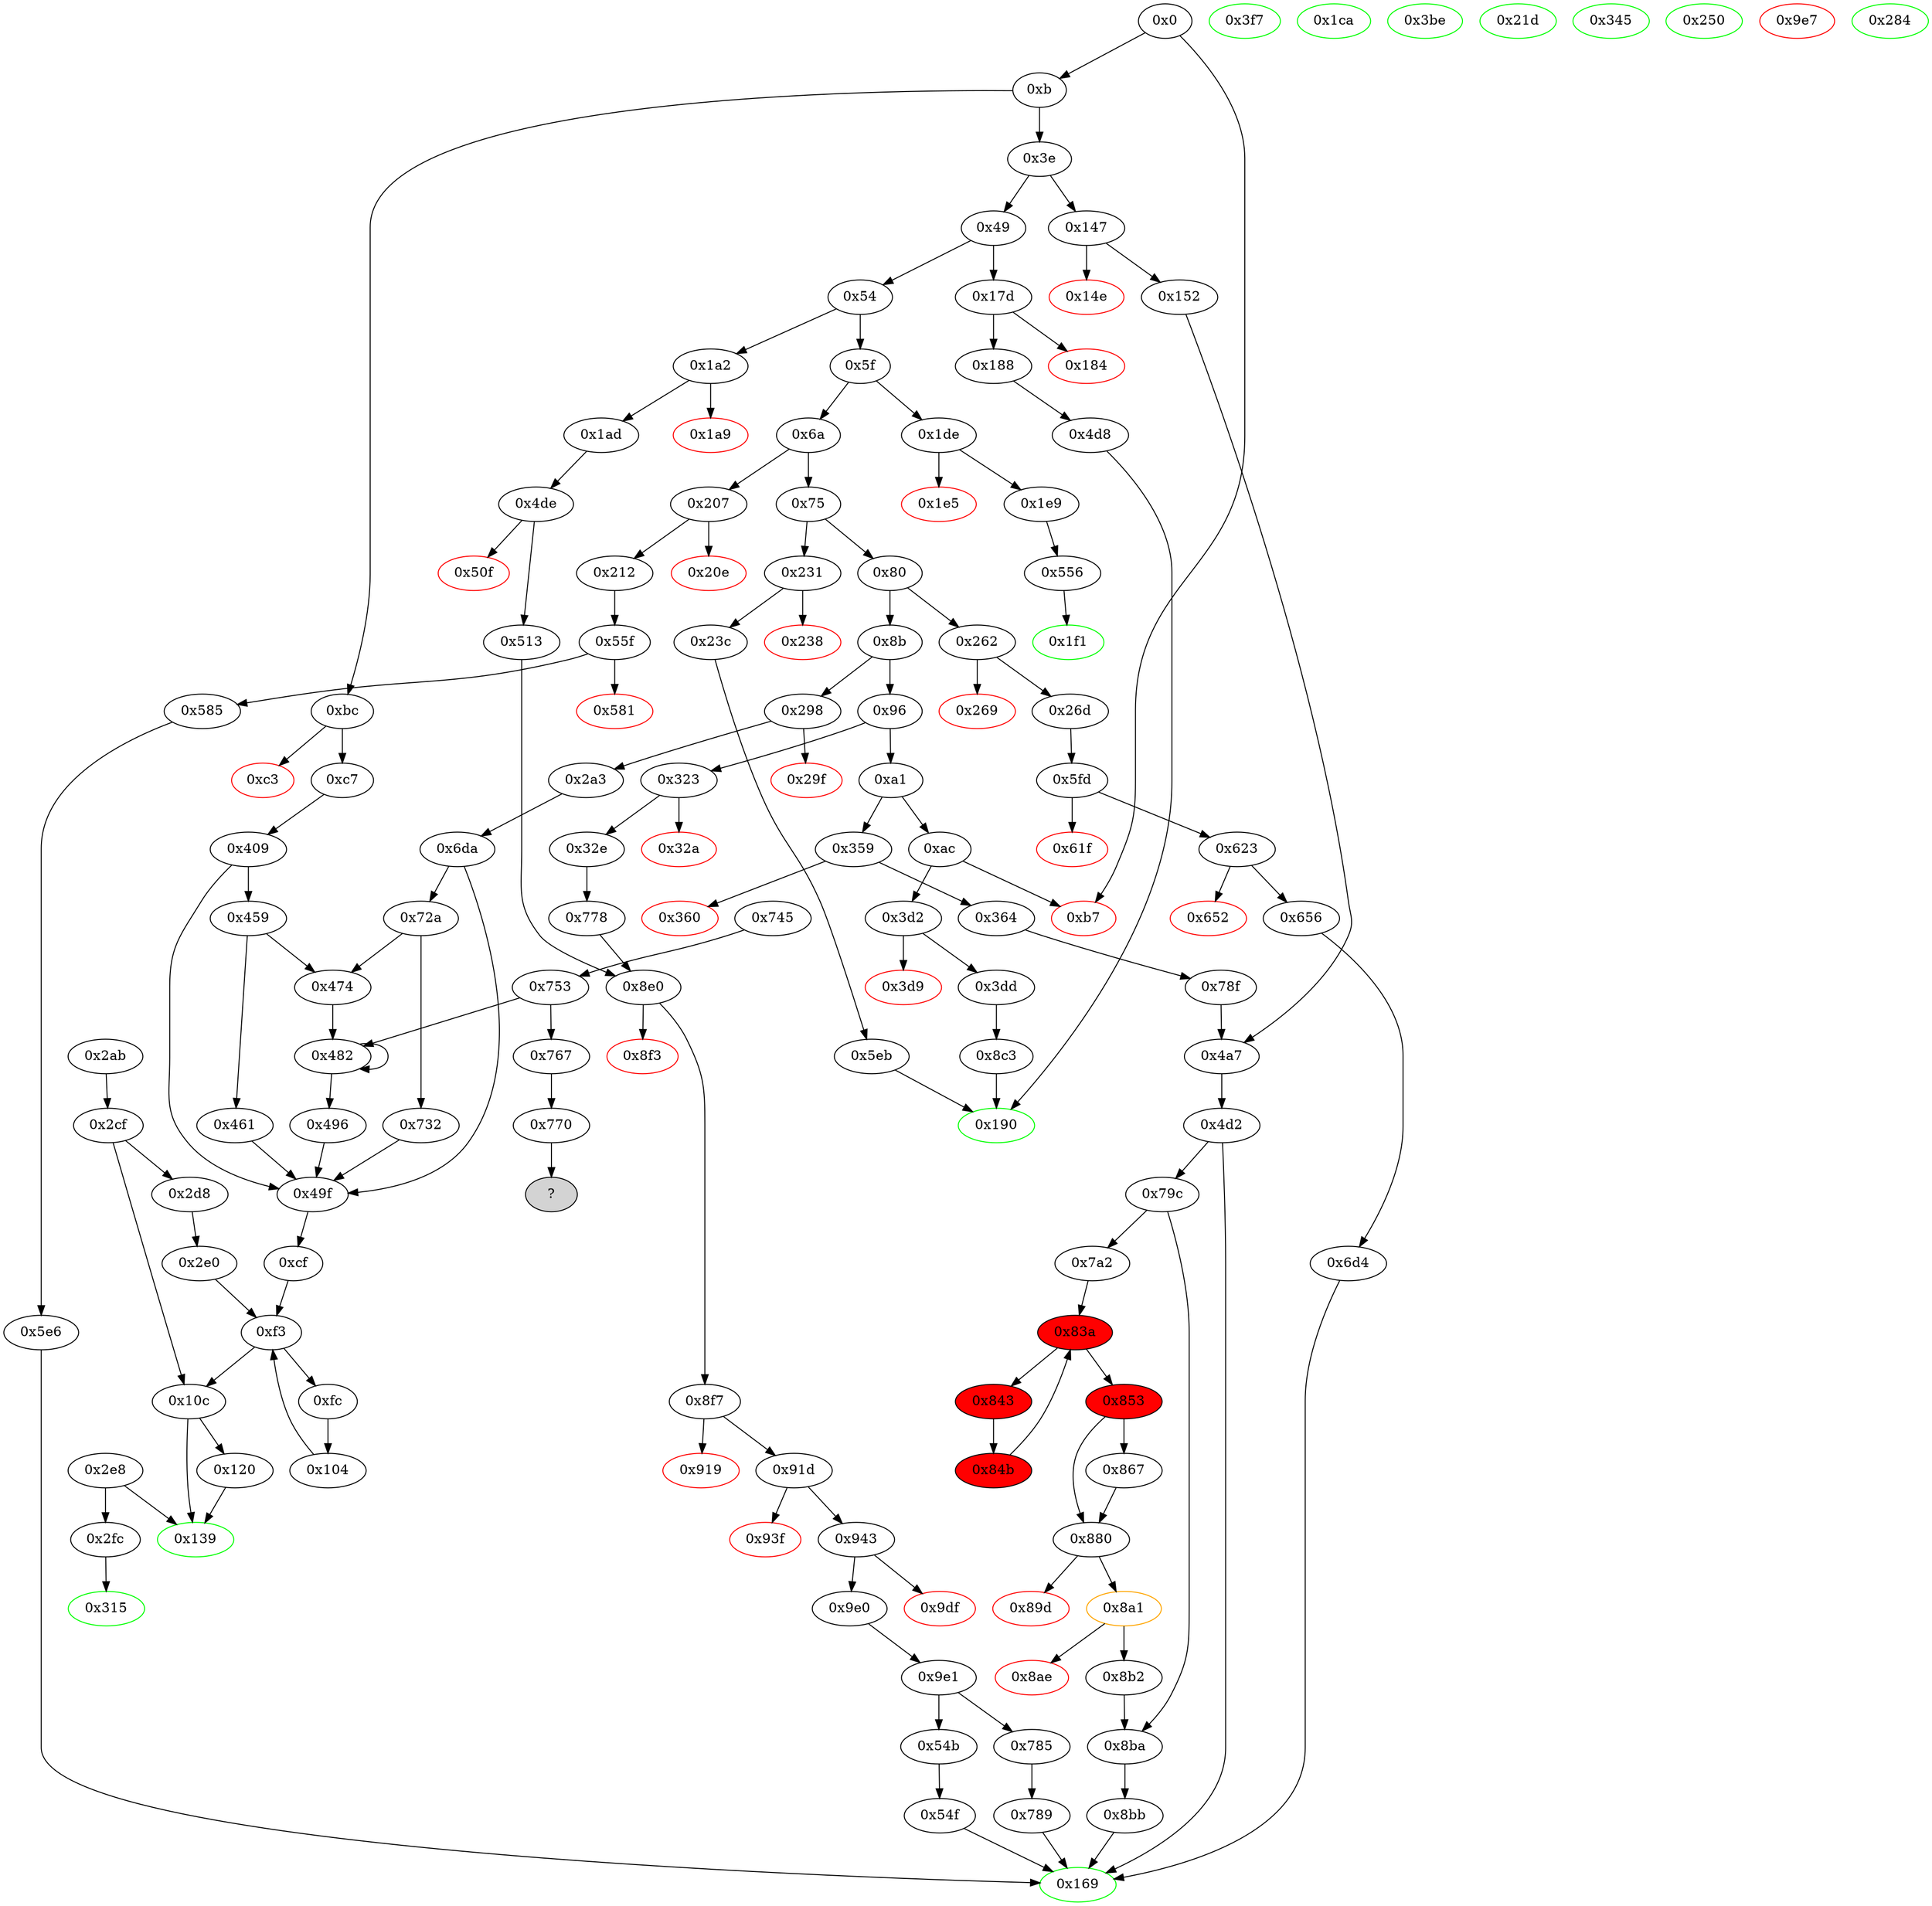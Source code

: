 digraph "" {
"0x359" [fillcolor=white, id="0x359", style=filled, tooltip="Block 0x359\n[0x359:0x35f]\n---\nPredecessors: [0xa1]\nSuccessors: [0x360, 0x364]\n---\n0x359 JUMPDEST\n0x35a CALLVALUE\n0x35b ISZERO\n0x35c PUSH2 0x364\n0x35f JUMPI\n---\n0x359: JUMPDEST \n0x35a: V309 = CALLVALUE\n0x35b: V310 = ISZERO V309\n0x35c: V311 = 0x364\n0x35f: JUMPI 0x364 V310\n---\nEntry stack: [V10]\nStack pops: 0\nStack additions: []\nExit stack: [V10]\n\nDef sites:\nV10: {0xb.0x32}\n"];
"0xa1" [fillcolor=white, id="0xa1", style=filled, tooltip="Block 0xa1\n[0xa1:0xab]\n---\nPredecessors: [0x96]\nSuccessors: [0xac, 0x359]\n---\n0xa1 DUP1\n0xa2 PUSH4 0xcae9ca51\n0xa7 EQ\n0xa8 PUSH2 0x359\n0xab JUMPI\n---\n0xa2: V41 = 0xcae9ca51\n0xa7: V42 = EQ 0xcae9ca51 V10\n0xa8: V43 = 0x359\n0xab: JUMPI 0x359 V42\n---\nEntry stack: [V10]\nStack pops: 1\nStack additions: [S0]\nExit stack: [V10]\n\nDef sites:\nV10: {0xb.0x32}\n"];
"0x880" [fillcolor=white, id="0x880", style=filled, tooltip="Block 0x880\n[0x880:0x89c]\n---\nPredecessors: [0x853, 0x867]\nSuccessors: [0x89d, 0x8a1]\n---\n0x880 JUMPDEST\n0x881 POP\n0x882 SWAP6\n0x883 POP\n0x884 POP\n0x885 POP\n0x886 POP\n0x887 POP\n0x888 POP\n0x889 PUSH1 0x0\n0x88b PUSH1 0x40\n0x88d MLOAD\n0x88e DUP1\n0x88f DUP4\n0x890 SUB\n0x891 DUP2\n0x892 PUSH1 0x0\n0x894 DUP8\n0x895 DUP1\n0x896 EXTCODESIZE\n0x897 ISZERO\n0x898 ISZERO\n0x899 PUSH2 0x8a1\n0x89c JUMPI\n---\n0x880: JUMPDEST \n0x889: V770 = 0x0\n0x88b: V771 = 0x40\n0x88d: V772 = M[0x40]\n0x890: V773 = SUB S1 V772\n0x892: V774 = 0x0\n0x896: V775 = EXTCODESIZE V692\n0x897: V776 = ISZERO V775\n0x898: V777 = ISZERO V776\n0x899: V778 = 0x8a1\n0x89c: JUMPI 0x8a1 V777\n---\nEntry stack: [V10, 0x169, V321, V323, V337, 0x0, S10, V692, 0x8f4ffcb1, V694, V323, V695, V337, V703, V733, S1, V755]\nStack pops: 10\nStack additions: [S9, S8, S1, 0x0, V772, V773, V772, 0x0, S9]\nExit stack: [V10, 0x169, V321, V323, V337, 0x0, S10, V692, 0x8f4ffcb1, S1, 0x0, V772, V773, V772, 0x0, V692]\n\nDef sites:\nV10: {0xb.0x32}\n0x169: {0x364.0x365}\nV321: {0x364.0x374}\nV323: {0x364.0x379}\nV337: {0x364.0x398}\n0x0: {0x78f.0x790}\nS10: {0xb.0x32, 0x364.0x374}\nV692: {0x7a2.0x7ab}\n0x8f4ffcb1: {0x7a2.0x7ac}\nV694: {0x7a2.0x7b1}\nV323: {0x364.0x379}\nV695: {0x7a2.0x7b3}\nV337: {0x364.0x398}\nV703: {0x7a2.0x7e2}\nV733: {0x7a2.0x819}\nS1: {0x853.0x85c, 0x867.0x87d}\nV755: {0x853.0x860}\n"];
"0x867" [fillcolor=white, id="0x867", style=filled, tooltip="Block 0x867\n[0x867:0x87f]\n---\nPredecessors: [0x853]\nSuccessors: [0x880]\n---\n0x867 DUP1\n0x868 DUP3\n0x869 SUB\n0x86a DUP1\n0x86b MLOAD\n0x86c PUSH1 0x1\n0x86e DUP4\n0x86f PUSH1 0x20\n0x871 SUB\n0x872 PUSH2 0x100\n0x875 EXP\n0x876 SUB\n0x877 NOT\n0x878 AND\n0x879 DUP2\n0x87a MSTORE\n0x87b PUSH1 0x20\n0x87d ADD\n0x87e SWAP2\n0x87f POP\n---\n0x869: V758 = SUB V753 V755\n0x86b: V759 = M[V758]\n0x86c: V760 = 0x1\n0x86f: V761 = 0x20\n0x871: V762 = SUB 0x20 V755\n0x872: V763 = 0x100\n0x875: V764 = EXP 0x100 V762\n0x876: V765 = SUB V764 0x1\n0x877: V766 = NOT V765\n0x878: V767 = AND V766 V759\n0x87a: M[V758] = V767\n0x87b: V768 = 0x20\n0x87d: V769 = ADD 0x20 V758\n---\nEntry stack: [V10, 0x169, V321, V323, V337, 0x0, S10, V692, 0x8f4ffcb1, V694, V323, V695, V337, V703, V733, V753, V755]\nStack pops: 2\nStack additions: [V769, S0]\nExit stack: [V10, 0x169, V321, V323, V337, 0x0, S10, V692, 0x8f4ffcb1, V694, V323, V695, V337, V703, V733, V769, V755]\n\nDef sites:\nV10: {0xb.0x32}\n0x169: {0x364.0x365}\nV321: {0x364.0x374}\nV323: {0x364.0x379}\nV337: {0x364.0x398}\n0x0: {0x78f.0x790}\nS10: {0xb.0x32, 0x364.0x374}\nV692: {0x7a2.0x7ab}\n0x8f4ffcb1: {0x7a2.0x7ac}\nV694: {0x7a2.0x7b1}\nV323: {0x364.0x379}\nV695: {0x7a2.0x7b3}\nV337: {0x364.0x398}\nV703: {0x7a2.0x7e2}\nV733: {0x7a2.0x819}\nV753: {0x853.0x85c}\nV755: {0x853.0x860}\n"];
"0x1f1" [color=green, fillcolor=white, id="0x1f1", style=filled, tooltip="Block 0x1f1\n[0x1f1:0x206]\n---\nPredecessors: [0x556]\nSuccessors: []\n---\n0x1f1 JUMPDEST\n0x1f2 PUSH1 0x40\n0x1f4 MLOAD\n0x1f5 PUSH1 0xff\n0x1f7 SWAP1\n0x1f8 SWAP2\n0x1f9 AND\n0x1fa DUP2\n0x1fb MSTORE\n0x1fc PUSH1 0x20\n0x1fe ADD\n0x1ff PUSH1 0x40\n0x201 MLOAD\n0x202 DUP1\n0x203 SWAP2\n0x204 SUB\n0x205 SWAP1\n0x206 RETURN\n---\n0x1f1: JUMPDEST \n0x1f2: V166 = 0x40\n0x1f4: V167 = M[0x40]\n0x1f5: V168 = 0xff\n0x1f9: V169 = AND V498 0xff\n0x1fb: M[V167] = V169\n0x1fc: V170 = 0x20\n0x1fe: V171 = ADD 0x20 V167\n0x1ff: V172 = 0x40\n0x201: V173 = M[0x40]\n0x204: V174 = SUB V171 V173\n0x206: RETURN V173 V174\n---\nEntry stack: [V10, 0x1f1, V498]\nStack pops: 1\nStack additions: []\nExit stack: [V10, 0x1f1]\n\nDef sites:\nV10: {0xb.0x32}\n0x1f1: {0x1e9.0x1ea}\nV498: {0x556.0x55c}\n"];
"0x5eb" [fillcolor=white, id="0x5eb", style=filled, tooltip="Block 0x5eb\n[0x5eb:0x5fc]\n---\nPredecessors: [0x23c]\nSuccessors: [0x190]\n---\n0x5eb JUMPDEST\n0x5ec PUSH1 0x4\n0x5ee PUSH1 0x20\n0x5f0 MSTORE\n0x5f1 PUSH1 0x0\n0x5f3 SWAP1\n0x5f4 DUP2\n0x5f5 MSTORE\n0x5f6 PUSH1 0x40\n0x5f8 SWAP1\n0x5f9 SHA3\n0x5fa SLOAD\n0x5fb DUP2\n0x5fc JUMP\n---\n0x5eb: JUMPDEST \n0x5ec: V541 = 0x4\n0x5ee: V542 = 0x20\n0x5f0: M[0x20] = 0x4\n0x5f1: V543 = 0x0\n0x5f5: M[0x0] = V204\n0x5f6: V544 = 0x40\n0x5f9: V545 = SHA3 0x0 0x40\n0x5fa: V546 = S[V545]\n0x5fc: JUMP 0x190\n---\nEntry stack: [V10, 0x190, V204]\nStack pops: 2\nStack additions: [S1, V546]\nExit stack: [V10, 0x190, V546]\n\nDef sites:\nV10: {0xb.0x32}\n0x190: {0x23c.0x23d}\nV204: {0x23c.0x24b}\n"];
"0x459" [fillcolor=white, id="0x459", style=filled, tooltip="Block 0x459\n[0x459:0x460]\n---\nPredecessors: [0x409]\nSuccessors: [0x461, 0x474]\n---\n0x459 DUP1\n0x45a PUSH1 0x1f\n0x45c LT\n0x45d PUSH2 0x474\n0x460 JUMPI\n---\n0x45a: V414 = 0x1f\n0x45c: V415 = LT 0x1f V411\n0x45d: V416 = 0x474\n0x460: JUMPI 0x474 V415\n---\nEntry stack: [V10, 0xcf, V396, 0x0, V387, V400, 0x0, V411]\nStack pops: 1\nStack additions: [S0]\nExit stack: [V10, 0xcf, V396, 0x0, V387, V400, 0x0, V411]\n\nDef sites:\nV10: {0xb.0x32}\n0xcf: {0xc7.0xc8}\nV396: {0x409.0x42e}\n0x0: {0x409.0x40a}\nV387: {0x409.0x41e}\nV400: {0x409.0x43e}\n0x0: {0x409.0x40a}\nV411: {0x409.0x452}\n"];
"0x3d2" [fillcolor=white, id="0x3d2", style=filled, tooltip="Block 0x3d2\n[0x3d2:0x3d8]\n---\nPredecessors: [0xac]\nSuccessors: [0x3d9, 0x3dd]\n---\n0x3d2 JUMPDEST\n0x3d3 CALLVALUE\n0x3d4 ISZERO\n0x3d5 PUSH2 0x3dd\n0x3d8 JUMPI\n---\n0x3d2: JUMPDEST \n0x3d3: V352 = CALLVALUE\n0x3d4: V353 = ISZERO V352\n0x3d5: V354 = 0x3dd\n0x3d8: JUMPI 0x3dd V353\n---\nEntry stack: [V10]\nStack pops: 0\nStack additions: []\nExit stack: [V10]\n\nDef sites:\nV10: {0xb.0x32}\n"];
"0x364" [fillcolor=white, id="0x364", style=filled, tooltip="Block 0x364\n[0x364:0x3bd]\n---\nPredecessors: [0x359]\nSuccessors: [0x78f]\n---\n0x364 JUMPDEST\n0x365 PUSH2 0x169\n0x368 PUSH1 0x4\n0x36a DUP1\n0x36b CALLDATALOAD\n0x36c PUSH1 0x1\n0x36e PUSH1 0xa0\n0x370 PUSH1 0x2\n0x372 EXP\n0x373 SUB\n0x374 AND\n0x375 SWAP1\n0x376 PUSH1 0x24\n0x378 DUP1\n0x379 CALLDATALOAD\n0x37a SWAP2\n0x37b SWAP1\n0x37c PUSH1 0x64\n0x37e SWAP1\n0x37f PUSH1 0x44\n0x381 CALLDATALOAD\n0x382 SWAP1\n0x383 DUP2\n0x384 ADD\n0x385 SWAP1\n0x386 DUP4\n0x387 ADD\n0x388 CALLDATALOAD\n0x389 DUP1\n0x38a PUSH1 0x20\n0x38c PUSH1 0x1f\n0x38e DUP3\n0x38f ADD\n0x390 DUP2\n0x391 SWAP1\n0x392 DIV\n0x393 DUP2\n0x394 MUL\n0x395 ADD\n0x396 PUSH1 0x40\n0x398 MLOAD\n0x399 SWAP1\n0x39a DUP2\n0x39b ADD\n0x39c PUSH1 0x40\n0x39e MSTORE\n0x39f DUP2\n0x3a0 DUP2\n0x3a1 MSTORE\n0x3a2 SWAP3\n0x3a3 SWAP2\n0x3a4 SWAP1\n0x3a5 PUSH1 0x20\n0x3a7 DUP5\n0x3a8 ADD\n0x3a9 DUP4\n0x3aa DUP4\n0x3ab DUP1\n0x3ac DUP3\n0x3ad DUP5\n0x3ae CALLDATACOPY\n0x3af POP\n0x3b0 SWAP5\n0x3b1 SWAP7\n0x3b2 POP\n0x3b3 PUSH2 0x78f\n0x3b6 SWAP6\n0x3b7 POP\n0x3b8 POP\n0x3b9 POP\n0x3ba POP\n0x3bb POP\n0x3bc POP\n0x3bd JUMP\n---\n0x364: JUMPDEST \n0x365: V313 = 0x169\n0x368: V314 = 0x4\n0x36b: V315 = CALLDATALOAD 0x4\n0x36c: V316 = 0x1\n0x36e: V317 = 0xa0\n0x370: V318 = 0x2\n0x372: V319 = EXP 0x2 0xa0\n0x373: V320 = SUB 0x10000000000000000000000000000000000000000 0x1\n0x374: V321 = AND 0xffffffffffffffffffffffffffffffffffffffff V315\n0x376: V322 = 0x24\n0x379: V323 = CALLDATALOAD 0x24\n0x37c: V324 = 0x64\n0x37f: V325 = 0x44\n0x381: V326 = CALLDATALOAD 0x44\n0x384: V327 = ADD V326 0x24\n0x387: V328 = ADD 0x4 V326\n0x388: V329 = CALLDATALOAD V328\n0x38a: V330 = 0x20\n0x38c: V331 = 0x1f\n0x38f: V332 = ADD V329 0x1f\n0x392: V333 = DIV V332 0x20\n0x394: V334 = MUL 0x20 V333\n0x395: V335 = ADD V334 0x20\n0x396: V336 = 0x40\n0x398: V337 = M[0x40]\n0x39b: V338 = ADD V337 V335\n0x39c: V339 = 0x40\n0x39e: M[0x40] = V338\n0x3a1: M[V337] = V329\n0x3a5: V340 = 0x20\n0x3a8: V341 = ADD V337 0x20\n0x3ae: CALLDATACOPY V341 V327 V329\n0x3b3: V342 = 0x78f\n0x3bd: JUMP 0x78f\n---\nEntry stack: [V10]\nStack pops: 0\nStack additions: [0x169, V321, V323, V337]\nExit stack: [V10, 0x169, V321, V323, V337]\n\nDef sites:\nV10: {0xb.0x32}\n"];
"0x8f7" [fillcolor=white, id="0x8f7", style=filled, tooltip="Block 0x8f7\n[0x8f7:0x918]\n---\nPredecessors: [0x8e0]\nSuccessors: [0x919, 0x91d]\n---\n0x8f7 JUMPDEST\n0x8f8 PUSH1 0x1\n0x8fa PUSH1 0xa0\n0x8fc PUSH1 0x2\n0x8fe EXP\n0x8ff SUB\n0x900 DUP5\n0x901 AND\n0x902 PUSH1 0x0\n0x904 SWAP1\n0x905 DUP2\n0x906 MSTORE\n0x907 PUSH1 0x4\n0x909 PUSH1 0x20\n0x90b MSTORE\n0x90c PUSH1 0x40\n0x90e SWAP1\n0x90f SHA3\n0x910 SLOAD\n0x911 DUP3\n0x912 SWAP1\n0x913 LT\n0x914 ISZERO\n0x915 PUSH2 0x91d\n0x918 JUMPI\n---\n0x8f7: JUMPDEST \n0x8f8: V807 = 0x1\n0x8fa: V808 = 0xa0\n0x8fc: V809 = 0x2\n0x8fe: V810 = EXP 0x2 0xa0\n0x8ff: V811 = SUB 0x10000000000000000000000000000000000000000 0x1\n0x901: V812 = AND S3 0xffffffffffffffffffffffffffffffffffffffff\n0x902: V813 = 0x0\n0x906: M[0x0] = V812\n0x907: V814 = 0x4\n0x909: V815 = 0x20\n0x90b: M[0x20] = 0x4\n0x90c: V816 = 0x40\n0x90f: V817 = SHA3 0x0 0x40\n0x910: V818 = S[V817]\n0x913: V819 = LT V818 S1\n0x914: V820 = ISZERO V819\n0x915: V821 = 0x91d\n0x918: JUMPI 0x91d V820\n---\nEntry stack: [V10, S9, S8, S7, S6, 0x0, {0x54b, 0x785}, S3, S2, S1, 0x0]\nStack pops: 4\nStack additions: [S3, S2, S1, S0]\nExit stack: [V10, S9, S8, S7, S6, 0x0, {0x54b, 0x785}, S3, S2, S1, 0x0]\n\nDef sites:\nV10: {0xb.0x32}\nS9: {0xb.0x32, 0x1ad.0x1ae}\nS8: {0x1ad.0x1bd, 0x32e.0x32f}\nS7: {0x1ad.0x1c2, 0x32e.0x33d}\nS6: {0x1ad.0x1c5, 0x32e.0x340}\n0x0: {0x778.0x779, 0x4de.0x4ea}\n{0x54b, 0x785}: {0x778.0x77b, 0x513.0x541}\nS3: {0x778.0x77e, 0x1ad.0x1bd}\nS2: {0x1ad.0x1c2, 0x32e.0x33d}\nS1: {0x1ad.0x1c5, 0x32e.0x340}\n0x0: {0x8e0.0x8e1}\n"];
"0xbc" [fillcolor=white, id="0xbc", style=filled, tooltip="Block 0xbc\n[0xbc:0xc2]\n---\nPredecessors: [0xb]\nSuccessors: [0xc3, 0xc7]\n---\n0xbc JUMPDEST\n0xbd CALLVALUE\n0xbe ISZERO\n0xbf PUSH2 0xc7\n0xc2 JUMPI\n---\n0xbc: JUMPDEST \n0xbd: V48 = CALLVALUE\n0xbe: V49 = ISZERO V48\n0xbf: V50 = 0xc7\n0xc2: JUMPI 0xc7 V49\n---\nEntry stack: [V10]\nStack pops: 0\nStack additions: []\nExit stack: [V10]\n\nDef sites:\nV10: {0xb.0x32}\n"];
"0x89d" [color=red, fillcolor=white, id="0x89d", style=filled, tooltip="Block 0x89d\n[0x89d:0x8a0]\n---\nPredecessors: [0x880]\nSuccessors: []\n---\n0x89d PUSH1 0x0\n0x89f DUP1\n0x8a0 REVERT\n---\n0x89d: V779 = 0x0\n0x8a0: REVERT 0x0 0x0\n---\nEntry stack: [V10, 0x169, V321, V323, V337, 0x0, S9, V692, 0x8f4ffcb1, S6, 0x0, V772, V773, V772, 0x0, V692]\nStack pops: 0\nStack additions: []\nExit stack: [V10, 0x169, V321, V323, V337, 0x0, S9, V692, 0x8f4ffcb1, S6, 0x0, V772, V773, V772, 0x0, V692]\n\nDef sites:\nV10: {0xb.0x32}\n0x169: {0x364.0x365}\nV321: {0x364.0x374}\nV323: {0x364.0x379}\nV337: {0x364.0x398}\n0x0: {0x78f.0x790}\nS9: {0xb.0x32, 0x364.0x374}\nV692: {0x7a2.0x7ab}\n0x8f4ffcb1: {0x7a2.0x7ac}\nS6: {0x853.0x85c, 0x867.0x87d}\n0x0: {0x880.0x889}\nV772: {0x880.0x88d}\nV773: {0x880.0x890}\nV772: {0x880.0x88d}\n0x0: {0x880.0x892}\nV692: {0x7a2.0x7ab}\n"];
"0x96" [fillcolor=white, id="0x96", style=filled, tooltip="Block 0x96\n[0x96:0xa0]\n---\nPredecessors: [0x8b]\nSuccessors: [0xa1, 0x323]\n---\n0x96 DUP1\n0x97 PUSH4 0xa9059cbb\n0x9c EQ\n0x9d PUSH2 0x323\n0xa0 JUMPI\n---\n0x97: V38 = 0xa9059cbb\n0x9c: V39 = EQ 0xa9059cbb V10\n0x9d: V40 = 0x323\n0xa0: JUMPI 0x323 V39\n---\nEntry stack: [V10]\nStack pops: 1\nStack additions: [S0]\nExit stack: [V10]\n\nDef sites:\nV10: {0xb.0x32}\n"];
"0x1e9" [fillcolor=white, id="0x1e9", style=filled, tooltip="Block 0x1e9\n[0x1e9:0x1f0]\n---\nPredecessors: [0x1de]\nSuccessors: [0x556]\n---\n0x1e9 JUMPDEST\n0x1ea PUSH2 0x1f1\n0x1ed PUSH2 0x556\n0x1f0 JUMP\n---\n0x1e9: JUMPDEST \n0x1ea: V164 = 0x1f1\n0x1ed: V165 = 0x556\n0x1f0: JUMP 0x556\n---\nEntry stack: [V10]\nStack pops: 0\nStack additions: [0x1f1]\nExit stack: [V10, 0x1f1]\n\nDef sites:\nV10: {0xb.0x32}\n"];
"0x72a" [fillcolor=white, id="0x72a", style=filled, tooltip="Block 0x72a\n[0x72a:0x731]\n---\nPredecessors: [0x6da]\nSuccessors: [0x474, 0x732]\n---\n0x72a DUP1\n0x72b PUSH1 0x1f\n0x72d LT\n0x72e PUSH2 0x474\n0x731 JUMPI\n---\n0x72b: V651 = 0x1f\n0x72d: V652 = LT 0x1f V648\n0x72e: V653 = 0x474\n0x731: JUMPI 0x474 V652\n---\nEntry stack: [V10, 0xcf, V633, 0x1, V624, V637, 0x1, V648]\nStack pops: 1\nStack additions: [S0]\nExit stack: [V10, 0xcf, V633, 0x1, V624, V637, 0x1, V648]\n\nDef sites:\nV10: {0xb.0x32}\n0xcf: {0x2a3.0x2a4}\nV633: {0x6da.0x6ff}\n0x1: {0x6da.0x6db}\nV624: {0x6da.0x6ef}\nV637: {0x6da.0x70f}\n0x1: {0x6da.0x6db}\nV648: {0x6da.0x723}\n"];
"0x745" [fillcolor=white, id="0x745", style=filled, tooltip="Block 0x745\n[0x745:0x752]\n---\nPredecessors: []\nSuccessors: [0x753]\n---\n0x745 JUMPDEST\n0x746 DUP3\n0x747 ADD\n0x748 SWAP2\n0x749 SWAP1\n0x74a PUSH1 0x0\n0x74c MSTORE\n0x74d PUSH1 0x20\n0x74f PUSH1 0x0\n0x751 SHA3\n0x752 SWAP1\n---\n0x745: JUMPDEST \n0x747: V661 = ADD S2 S0\n0x74a: V662 = 0x0\n0x74c: M[0x0] = S1\n0x74d: V663 = 0x20\n0x74f: V664 = 0x0\n0x751: V665 = SHA3 0x0 0x20\n---\nEntry stack: []\nStack pops: 3\nStack additions: [V661, V665, S2]\nExit stack: [V661, V665, S2]\n\nDef sites:\n"];
"0xb" [fillcolor=white, id="0xb", style=filled, tooltip="Block 0xb\n[0xb:0x3d]\n---\nPredecessors: [0x0]\nSuccessors: [0x3e, 0xbc]\n---\n0xb PUSH4 0xffffffff\n0x10 PUSH29 0x100000000000000000000000000000000000000000000000000000000\n0x2e PUSH1 0x0\n0x30 CALLDATALOAD\n0x31 DIV\n0x32 AND\n0x33 PUSH4 0x6fdde03\n0x38 DUP2\n0x39 EQ\n0x3a PUSH2 0xbc\n0x3d JUMPI\n---\n0xb: V5 = 0xffffffff\n0x10: V6 = 0x100000000000000000000000000000000000000000000000000000000\n0x2e: V7 = 0x0\n0x30: V8 = CALLDATALOAD 0x0\n0x31: V9 = DIV V8 0x100000000000000000000000000000000000000000000000000000000\n0x32: V10 = AND V9 0xffffffff\n0x33: V11 = 0x6fdde03\n0x39: V12 = EQ V10 0x6fdde03\n0x3a: V13 = 0xbc\n0x3d: JUMPI 0xbc V12\n---\nEntry stack: []\nStack pops: 0\nStack additions: [V10]\nExit stack: [V10]\n\nDef sites:\n"];
"0x778" [fillcolor=white, id="0x778", style=filled, tooltip="Block 0x778\n[0x778:0x784]\n---\nPredecessors: [0x32e]\nSuccessors: [0x8e0]\n---\n0x778 JUMPDEST\n0x779 PUSH1 0x0\n0x77b PUSH2 0x785\n0x77e CALLER\n0x77f DUP5\n0x780 DUP5\n0x781 PUSH2 0x8e0\n0x784 JUMP\n---\n0x778: JUMPDEST \n0x779: V677 = 0x0\n0x77b: V678 = 0x785\n0x77e: V679 = CALLER\n0x781: V680 = 0x8e0\n0x784: JUMP 0x8e0\n---\nEntry stack: [V10, 0x169, V296, V298]\nStack pops: 2\nStack additions: [S1, S0, 0x0, 0x785, V679, S1, S0]\nExit stack: [V10, 0x169, V296, V298, 0x0, 0x785, V679, V296, V298]\n\nDef sites:\nV10: {0xb.0x32}\n0x169: {0x32e.0x32f}\nV296: {0x32e.0x33d}\nV298: {0x32e.0x340}\n"];
"0x3f7" [color=green, fillcolor=white, id="0x3f7", style=filled, tooltip="Block 0x3f7\n[0x3f7:0x408]\n---\nPredecessors: []\nSuccessors: []\n---\n0x3f7 JUMPDEST\n0x3f8 PUSH1 0x40\n0x3fa MLOAD\n0x3fb SWAP1\n0x3fc DUP2\n0x3fd MSTORE\n0x3fe PUSH1 0x20\n0x400 ADD\n0x401 PUSH1 0x40\n0x403 MLOAD\n0x404 DUP1\n0x405 SWAP2\n0x406 SUB\n0x407 SWAP1\n0x408 RETURN\n---\n0x3f7: JUMPDEST \n0x3f8: V369 = 0x40\n0x3fa: V370 = M[0x40]\n0x3fd: M[V370] = S0\n0x3fe: V371 = 0x20\n0x400: V372 = ADD 0x20 V370\n0x401: V373 = 0x40\n0x403: V374 = M[0x40]\n0x406: V375 = SUB V372 V374\n0x408: RETURN V374 V375\n---\nEntry stack: []\nStack pops: 1\nStack additions: []\nExit stack: []\n\nDef sites:\n"];
"0x7a2" [fillcolor=white, id="0x7a2", style=filled, tooltip="Block 0x7a2\n[0x7a2:0x839]\n---\nPredecessors: [0x79c]\nSuccessors: [0x83a]\n---\n0x7a2 DUP1\n0x7a3 PUSH1 0x1\n0x7a5 PUSH1 0xa0\n0x7a7 PUSH1 0x2\n0x7a9 EXP\n0x7aa SUB\n0x7ab AND\n0x7ac PUSH4 0x8f4ffcb1\n0x7b1 CALLER\n0x7b2 DUP7\n0x7b3 ADDRESS\n0x7b4 DUP8\n0x7b5 PUSH1 0x40\n0x7b7 MLOAD\n0x7b8 DUP6\n0x7b9 PUSH4 0xffffffff\n0x7be AND\n0x7bf PUSH29 0x100000000000000000000000000000000000000000000000000000000\n0x7dd MUL\n0x7de DUP2\n0x7df MSTORE\n0x7e0 PUSH1 0x4\n0x7e2 ADD\n0x7e3 DUP1\n0x7e4 DUP6\n0x7e5 PUSH1 0x1\n0x7e7 PUSH1 0xa0\n0x7e9 PUSH1 0x2\n0x7eb EXP\n0x7ec SUB\n0x7ed AND\n0x7ee PUSH1 0x1\n0x7f0 PUSH1 0xa0\n0x7f2 PUSH1 0x2\n0x7f4 EXP\n0x7f5 SUB\n0x7f6 AND\n0x7f7 DUP2\n0x7f8 MSTORE\n0x7f9 PUSH1 0x20\n0x7fb ADD\n0x7fc DUP5\n0x7fd DUP2\n0x7fe MSTORE\n0x7ff PUSH1 0x20\n0x801 ADD\n0x802 DUP4\n0x803 PUSH1 0x1\n0x805 PUSH1 0xa0\n0x807 PUSH1 0x2\n0x809 EXP\n0x80a SUB\n0x80b AND\n0x80c PUSH1 0x1\n0x80e PUSH1 0xa0\n0x810 PUSH1 0x2\n0x812 EXP\n0x813 SUB\n0x814 AND\n0x815 DUP2\n0x816 MSTORE\n0x817 PUSH1 0x20\n0x819 ADD\n0x81a DUP1\n0x81b PUSH1 0x20\n0x81d ADD\n0x81e DUP3\n0x81f DUP2\n0x820 SUB\n0x821 DUP3\n0x822 MSTORE\n0x823 DUP4\n0x824 DUP2\n0x825 DUP2\n0x826 MLOAD\n0x827 DUP2\n0x828 MSTORE\n0x829 PUSH1 0x20\n0x82b ADD\n0x82c SWAP2\n0x82d POP\n0x82e DUP1\n0x82f MLOAD\n0x830 SWAP1\n0x831 PUSH1 0x20\n0x833 ADD\n0x834 SWAP1\n0x835 DUP1\n0x836 DUP4\n0x837 DUP4\n0x838 PUSH1 0x0\n---\n0x7a3: V687 = 0x1\n0x7a5: V688 = 0xa0\n0x7a7: V689 = 0x2\n0x7a9: V690 = EXP 0x2 0xa0\n0x7aa: V691 = SUB 0x10000000000000000000000000000000000000000 0x1\n0x7ab: V692 = AND 0xffffffffffffffffffffffffffffffffffffffff S0\n0x7ac: V693 = 0x8f4ffcb1\n0x7b1: V694 = CALLER\n0x7b3: V695 = ADDRESS\n0x7b5: V696 = 0x40\n0x7b7: V697 = M[0x40]\n0x7b9: V698 = 0xffffffff\n0x7be: V699 = AND 0xffffffff 0x8f4ffcb1\n0x7bf: V700 = 0x100000000000000000000000000000000000000000000000000000000\n0x7dd: V701 = MUL 0x100000000000000000000000000000000000000000000000000000000 0x8f4ffcb1\n0x7df: M[V697] = 0x8f4ffcb100000000000000000000000000000000000000000000000000000000\n0x7e0: V702 = 0x4\n0x7e2: V703 = ADD 0x4 V697\n0x7e5: V704 = 0x1\n0x7e7: V705 = 0xa0\n0x7e9: V706 = 0x2\n0x7eb: V707 = EXP 0x2 0xa0\n0x7ec: V708 = SUB 0x10000000000000000000000000000000000000000 0x1\n0x7ed: V709 = AND 0xffffffffffffffffffffffffffffffffffffffff V694\n0x7ee: V710 = 0x1\n0x7f0: V711 = 0xa0\n0x7f2: V712 = 0x2\n0x7f4: V713 = EXP 0x2 0xa0\n0x7f5: V714 = SUB 0x10000000000000000000000000000000000000000 0x1\n0x7f6: V715 = AND 0xffffffffffffffffffffffffffffffffffffffff V709\n0x7f8: M[V703] = V715\n0x7f9: V716 = 0x20\n0x7fb: V717 = ADD 0x20 V703\n0x7fe: M[V717] = V323\n0x7ff: V718 = 0x20\n0x801: V719 = ADD 0x20 V717\n0x803: V720 = 0x1\n0x805: V721 = 0xa0\n0x807: V722 = 0x2\n0x809: V723 = EXP 0x2 0xa0\n0x80a: V724 = SUB 0x10000000000000000000000000000000000000000 0x1\n0x80b: V725 = AND 0xffffffffffffffffffffffffffffffffffffffff V695\n0x80c: V726 = 0x1\n0x80e: V727 = 0xa0\n0x810: V728 = 0x2\n0x812: V729 = EXP 0x2 0xa0\n0x813: V730 = SUB 0x10000000000000000000000000000000000000000 0x1\n0x814: V731 = AND 0xffffffffffffffffffffffffffffffffffffffff V725\n0x816: M[V719] = V731\n0x817: V732 = 0x20\n0x819: V733 = ADD 0x20 V719\n0x81b: V734 = 0x20\n0x81d: V735 = ADD 0x20 V733\n0x820: V736 = SUB V735 V703\n0x822: M[V733] = V736\n0x826: V737 = M[V337]\n0x828: M[V735] = V737\n0x829: V738 = 0x20\n0x82b: V739 = ADD 0x20 V735\n0x82f: V740 = M[V337]\n0x831: V741 = 0x20\n0x833: V742 = ADD 0x20 V337\n0x838: V743 = 0x0\n---\nEntry stack: [V10, 0x169, V321, V323, V337, 0x0, S0]\nStack pops: 4\nStack additions: [S3, S2, S1, S0, V692, 0x8f4ffcb1, V694, S3, V695, S2, V703, V733, V739, V742, V740, V740, V739, V742, 0x0]\nExit stack: [V10, 0x169, V321, V323, V337, 0x0, S0, V692, 0x8f4ffcb1, V694, V323, V695, V337, V703, V733, V739, V742, V740, V740, V739, V742, 0x0]\n\nDef sites:\nV10: {0xb.0x32}\n0x169: {0x364.0x365}\nV321: {0x364.0x374}\nV323: {0x364.0x379}\nV337: {0x364.0x398}\n0x0: {0x78f.0x790}\nS0: {0xb.0x32, 0x364.0x374}\n"];
"0x54b" [fillcolor=white, id="0x54b", style=filled, tooltip="Block 0x54b\n[0x54b:0x54e]\n---\nPredecessors: [0x9e1]\nSuccessors: [0x54f]\n---\n0x54b JUMPDEST\n0x54c POP\n0x54d PUSH1 0x1\n---\n0x54b: JUMPDEST \n0x54d: V494 = 0x1\n---\nEntry stack: [V10, S4, S3, S2, S1, 0x0]\nStack pops: 1\nStack additions: [0x1]\nExit stack: [V10, S4, S3, S2, S1, 0x1]\n\nDef sites:\nV10: {0xb.0x32}\nS4: {0xb.0x32, 0x1ad.0x1ae}\nS3: {0x1ad.0x1bd, 0x32e.0x32f}\nS2: {0x1ad.0x1c2, 0x32e.0x33d}\nS1: {0x1ad.0x1c5, 0x32e.0x340}\n0x0: {0x778.0x779, 0x4de.0x4ea}\n"];
"0x1ca" [color=green, fillcolor=white, id="0x1ca", style=filled, tooltip="Block 0x1ca\n[0x1ca:0x1dd]\n---\nPredecessors: []\nSuccessors: []\n---\n0x1ca JUMPDEST\n0x1cb PUSH1 0x40\n0x1cd MLOAD\n0x1ce SWAP1\n0x1cf ISZERO\n0x1d0 ISZERO\n0x1d1 DUP2\n0x1d2 MSTORE\n0x1d3 PUSH1 0x20\n0x1d5 ADD\n0x1d6 PUSH1 0x40\n0x1d8 MLOAD\n0x1d9 DUP1\n0x1da SWAP2\n0x1db SUB\n0x1dc SWAP1\n0x1dd RETURN\n---\n0x1ca: JUMPDEST \n0x1cb: V151 = 0x40\n0x1cd: V152 = M[0x40]\n0x1cf: V153 = ISZERO S0\n0x1d0: V154 = ISZERO V153\n0x1d2: M[V152] = V154\n0x1d3: V155 = 0x20\n0x1d5: V156 = ADD 0x20 V152\n0x1d6: V157 = 0x40\n0x1d8: V158 = M[0x40]\n0x1db: V159 = SUB V156 V158\n0x1dd: RETURN V158 V159\n---\nEntry stack: []\nStack pops: 1\nStack additions: []\nExit stack: []\n\nDef sites:\n"];
"0x4de" [fillcolor=white, id="0x4de", style=filled, tooltip="Block 0x4de\n[0x4de:0x50e]\n---\nPredecessors: [0x1ad]\nSuccessors: [0x50f, 0x513]\n---\n0x4de JUMPDEST\n0x4df PUSH1 0x1\n0x4e1 PUSH1 0xa0\n0x4e3 PUSH1 0x2\n0x4e5 EXP\n0x4e6 SUB\n0x4e7 DUP1\n0x4e8 DUP5\n0x4e9 AND\n0x4ea PUSH1 0x0\n0x4ec SWAP1\n0x4ed DUP2\n0x4ee MSTORE\n0x4ef PUSH1 0x5\n0x4f1 PUSH1 0x20\n0x4f3 SWAP1\n0x4f4 DUP2\n0x4f5 MSTORE\n0x4f6 PUSH1 0x40\n0x4f8 DUP1\n0x4f9 DUP4\n0x4fa SHA3\n0x4fb CALLER\n0x4fc SWAP1\n0x4fd SWAP5\n0x4fe AND\n0x4ff DUP4\n0x500 MSTORE\n0x501 SWAP3\n0x502 SWAP1\n0x503 MSTORE\n0x504 SWAP1\n0x505 DUP2\n0x506 SHA3\n0x507 SLOAD\n0x508 DUP3\n0x509 GT\n0x50a ISZERO\n0x50b PUSH2 0x513\n0x50e JUMPI\n---\n0x4de: JUMPDEST \n0x4df: V457 = 0x1\n0x4e1: V458 = 0xa0\n0x4e3: V459 = 0x2\n0x4e5: V460 = EXP 0x2 0xa0\n0x4e6: V461 = SUB 0x10000000000000000000000000000000000000000 0x1\n0x4e9: V462 = AND V144 0xffffffffffffffffffffffffffffffffffffffff\n0x4ea: V463 = 0x0\n0x4ee: M[0x0] = V462\n0x4ef: V464 = 0x5\n0x4f1: V465 = 0x20\n0x4f5: M[0x20] = 0x5\n0x4f6: V466 = 0x40\n0x4fa: V467 = SHA3 0x0 0x40\n0x4fb: V468 = CALLER\n0x4fe: V469 = AND 0xffffffffffffffffffffffffffffffffffffffff V468\n0x500: M[0x0] = V469\n0x503: M[0x20] = V467\n0x506: V470 = SHA3 0x0 0x40\n0x507: V471 = S[V470]\n0x509: V472 = GT V149 V471\n0x50a: V473 = ISZERO V472\n0x50b: V474 = 0x513\n0x50e: JUMPI 0x513 V473\n---\nEntry stack: [V10, 0x169, V144, V147, V149]\nStack pops: 3\nStack additions: [S2, S1, S0, 0x0]\nExit stack: [V10, 0x169, V144, V147, V149, 0x0]\n\nDef sites:\nV10: {0xb.0x32}\n0x169: {0x1ad.0x1ae}\nV144: {0x1ad.0x1bd}\nV147: {0x1ad.0x1c2}\nV149: {0x1ad.0x1c5}\n"];
"0x169" [color=green, fillcolor=white, id="0x169", style=filled, tooltip="Block 0x169\n[0x169:0x17c]\n---\nPredecessors: [0x4d2, 0x54f, 0x5e6, 0x6d4, 0x789, 0x8bb]\nSuccessors: []\n---\n0x169 JUMPDEST\n0x16a PUSH1 0x40\n0x16c MLOAD\n0x16d SWAP1\n0x16e ISZERO\n0x16f ISZERO\n0x170 DUP2\n0x171 MSTORE\n0x172 PUSH1 0x20\n0x174 ADD\n0x175 PUSH1 0x40\n0x177 MLOAD\n0x178 DUP1\n0x179 SWAP2\n0x17a SUB\n0x17b SWAP1\n0x17c RETURN\n---\n0x169: JUMPDEST \n0x16a: V110 = 0x40\n0x16c: V111 = M[0x40]\n0x16e: V112 = ISZERO {0x0, 0x1}\n0x16f: V113 = ISZERO V112\n0x171: M[V111] = V113\n0x172: V114 = 0x20\n0x174: V115 = ADD 0x20 V111\n0x175: V116 = 0x40\n0x177: V117 = M[0x40]\n0x17a: V118 = SUB V115 V117\n0x17c: RETURN V117 V118\n---\nEntry stack: [V10, 0x169, V321, V323, V337, S2, S1, {0x0, 0x1}]\nStack pops: 1\nStack additions: []\nExit stack: [V10, 0x169, V321, V323, V337, S2, S1]\n\nDef sites:\nV10: {0xb.0x32}\n0x169: {0x364.0x365}\nV321: {0x364.0x374}\nV323: {0x364.0x379}\nV337: {0x364.0x398}\nS2: {0xb.0x32, 0x78f.0x790}\nS1: {0xb.0x32, 0x1ad.0x1ae, 0x364.0x374}\n{0x0, 0x1}: {0x8b2.0x8b6, 0x54b_0x513.0x54d, 0x656.0x6d2, 0x54b_0x778.0x54d, 0x785.0x787, 0x78f.0x790, 0x4a7_0x78f.0x4d0, 0x4a7_0x152.0x4d0, 0x585.0x5e4}\n"];
"0x32a" [color=red, fillcolor=white, id="0x32a", style=filled, tooltip="Block 0x32a\n[0x32a:0x32d]\n---\nPredecessors: [0x323]\nSuccessors: []\n---\n0x32a PUSH1 0x0\n0x32c DUP1\n0x32d REVERT\n---\n0x32a: V287 = 0x0\n0x32d: REVERT 0x0 0x0\n---\nEntry stack: [V10]\nStack pops: 0\nStack additions: []\nExit stack: [V10]\n\nDef sites:\nV10: {0xb.0x32}\n"];
"0x32e" [fillcolor=white, id="0x32e", style=filled, tooltip="Block 0x32e\n[0x32e:0x344]\n---\nPredecessors: [0x323]\nSuccessors: [0x778]\n---\n0x32e JUMPDEST\n0x32f PUSH2 0x169\n0x332 PUSH1 0x1\n0x334 PUSH1 0xa0\n0x336 PUSH1 0x2\n0x338 EXP\n0x339 SUB\n0x33a PUSH1 0x4\n0x33c CALLDATALOAD\n0x33d AND\n0x33e PUSH1 0x24\n0x340 CALLDATALOAD\n0x341 PUSH2 0x778\n0x344 JUMP\n---\n0x32e: JUMPDEST \n0x32f: V288 = 0x169\n0x332: V289 = 0x1\n0x334: V290 = 0xa0\n0x336: V291 = 0x2\n0x338: V292 = EXP 0x2 0xa0\n0x339: V293 = SUB 0x10000000000000000000000000000000000000000 0x1\n0x33a: V294 = 0x4\n0x33c: V295 = CALLDATALOAD 0x4\n0x33d: V296 = AND V295 0xffffffffffffffffffffffffffffffffffffffff\n0x33e: V297 = 0x24\n0x340: V298 = CALLDATALOAD 0x24\n0x341: V299 = 0x778\n0x344: JUMP 0x778\n---\nEntry stack: [V10]\nStack pops: 0\nStack additions: [0x169, V296, V298]\nExit stack: [V10, 0x169, V296, V298]\n\nDef sites:\nV10: {0xb.0x32}\n"];
"0x3be" [color=green, fillcolor=white, id="0x3be", style=filled, tooltip="Block 0x3be\n[0x3be:0x3d1]\n---\nPredecessors: []\nSuccessors: []\n---\n0x3be JUMPDEST\n0x3bf PUSH1 0x40\n0x3c1 MLOAD\n0x3c2 SWAP1\n0x3c3 ISZERO\n0x3c4 ISZERO\n0x3c5 DUP2\n0x3c6 MSTORE\n0x3c7 PUSH1 0x20\n0x3c9 ADD\n0x3ca PUSH1 0x40\n0x3cc MLOAD\n0x3cd DUP1\n0x3ce SWAP2\n0x3cf SUB\n0x3d0 SWAP1\n0x3d1 RETURN\n---\n0x3be: JUMPDEST \n0x3bf: V343 = 0x40\n0x3c1: V344 = M[0x40]\n0x3c3: V345 = ISZERO S0\n0x3c4: V346 = ISZERO V345\n0x3c6: M[V344] = V346\n0x3c7: V347 = 0x20\n0x3c9: V348 = ADD 0x20 V344\n0x3ca: V349 = 0x40\n0x3cc: V350 = M[0x40]\n0x3cf: V351 = SUB V348 V350\n0x3d1: RETURN V350 V351\n---\nEntry stack: []\nStack pops: 1\nStack additions: []\nExit stack: []\n\nDef sites:\n"];
"0x21d" [color=green, fillcolor=white, id="0x21d", style=filled, tooltip="Block 0x21d\n[0x21d:0x230]\n---\nPredecessors: []\nSuccessors: []\n---\n0x21d JUMPDEST\n0x21e PUSH1 0x40\n0x220 MLOAD\n0x221 SWAP1\n0x222 ISZERO\n0x223 ISZERO\n0x224 DUP2\n0x225 MSTORE\n0x226 PUSH1 0x20\n0x228 ADD\n0x229 PUSH1 0x40\n0x22b MLOAD\n0x22c DUP1\n0x22d SWAP2\n0x22e SUB\n0x22f SWAP1\n0x230 RETURN\n---\n0x21d: JUMPDEST \n0x21e: V183 = 0x40\n0x220: V184 = M[0x40]\n0x222: V185 = ISZERO S0\n0x223: V186 = ISZERO V185\n0x225: M[V184] = V186\n0x226: V187 = 0x20\n0x228: V188 = ADD 0x20 V184\n0x229: V189 = 0x40\n0x22b: V190 = M[0x40]\n0x22e: V191 = SUB V188 V190\n0x230: RETURN V190 V191\n---\nEntry stack: []\nStack pops: 1\nStack additions: []\nExit stack: []\n\nDef sites:\n"];
"0x853" [fillcolor=red, id="0x853", style=filled, tooltip="Block 0x853\n[0x853:0x866]\n---\nPredecessors: [0x83a]\nSuccessors: [0x867, 0x880]\n---\n0x853 JUMPDEST\n0x854 POP\n0x855 POP\n0x856 POP\n0x857 POP\n0x858 SWAP1\n0x859 POP\n0x85a SWAP1\n0x85b DUP2\n0x85c ADD\n0x85d SWAP1\n0x85e PUSH1 0x1f\n0x860 AND\n0x861 DUP1\n0x862 ISZERO\n0x863 PUSH2 0x880\n0x866 JUMPI\n---\n0x853: JUMPDEST \n0x85c: V753 = ADD V740 V739\n0x85e: V754 = 0x1f\n0x860: V755 = AND 0x1f V740\n0x862: V756 = ISZERO V755\n0x863: V757 = 0x880\n0x866: JUMPI 0x880 V756\n---\nEntry stack: [V10, 0x169, V321, V323, V337, 0x0, S15, V692, 0x8f4ffcb1, V694, V323, V695, V337, V703, V733, V739, V742, V740, V740, V739, V742, S0]\nStack pops: 7\nStack additions: [V753, V755]\nExit stack: [V10, 0x169, V321, V323, V337, 0x0, S15, V692, 0x8f4ffcb1, V694, V323, V695, V337, V703, V733, V753, V755]\n\nDef sites:\nV10: {0xb.0x32}\n0x169: {0x364.0x365}\nV321: {0x364.0x374}\nV323: {0x364.0x379}\nV337: {0x364.0x398}\n0x0: {0x78f.0x790}\nS15: {0xb.0x32, 0x364.0x374}\nV692: {0x7a2.0x7ab}\n0x8f4ffcb1: {0x7a2.0x7ac}\nV694: {0x7a2.0x7b1}\nV323: {0x364.0x379}\nV695: {0x7a2.0x7b3}\nV337: {0x364.0x398}\nV703: {0x7a2.0x7e2}\nV733: {0x7a2.0x819}\nV739: {0x7a2.0x82b}\nV742: {0x7a2.0x833}\nV740: {0x7a2.0x82f}\nV740: {0x7a2.0x82f}\nV739: {0x7a2.0x82b}\nV742: {0x7a2.0x833}\nS0: {0x84b.0x84e, 0x7a2.0x838}\n"];
"0x80" [fillcolor=white, id="0x80", style=filled, tooltip="Block 0x80\n[0x80:0x8a]\n---\nPredecessors: [0x75]\nSuccessors: [0x8b, 0x262]\n---\n0x80 DUP1\n0x81 PUSH4 0x79cc6790\n0x86 EQ\n0x87 PUSH2 0x262\n0x8a JUMPI\n---\n0x81: V32 = 0x79cc6790\n0x86: V33 = EQ 0x79cc6790 V10\n0x87: V34 = 0x262\n0x8a: JUMPI 0x262 V33\n---\nEntry stack: [V10]\nStack pops: 1\nStack additions: [S0]\nExit stack: [V10]\n\nDef sites:\nV10: {0xb.0x32}\n"];
"0x2e0" [fillcolor=white, id="0x2e0", style=filled, tooltip="Block 0x2e0\n[0x2e0:0x2e7]\n---\nPredecessors: [0x2d8]\nSuccessors: [0xf3]\n---\n0x2e0 JUMPDEST\n0x2e1 PUSH1 0x20\n0x2e3 ADD\n0x2e4 PUSH2 0xf3\n0x2e7 JUMP\n---\n0x2e0: JUMPDEST \n0x2e1: V261 = 0x20\n0x2e3: V262 = ADD 0x20 0x0\n0x2e4: V263 = 0xf3\n0x2e7: JUMP 0xf3\n---\nEntry stack: [S9, V245, V245, V250, V253, V251, V251, V250, V253, 0x0]\nStack pops: 1\nStack additions: [0x20]\nExit stack: [S9, V245, V245, V250, V253, V251, V251, V250, V253, 0x20]\n\nDef sites:\nS9: {}\nV245: {0x2ab.0x2ae}\nV245: {0x2ab.0x2ae}\nV250: {0x2ab.0x2c0}\nV253: {0x2ab.0x2c8}\nV251: {0x2ab.0x2c4}\nV251: {0x2ab.0x2c4}\nV250: {0x2ab.0x2c0}\nV253: {0x2ab.0x2c8}\n0x0: {0x2ab.0x2cd}\n"];
"0x513" [fillcolor=white, id="0x513", style=filled, tooltip="Block 0x513\n[0x513:0x54a]\n---\nPredecessors: [0x4de]\nSuccessors: [0x8e0]\n---\n0x513 JUMPDEST\n0x514 PUSH1 0x1\n0x516 PUSH1 0xa0\n0x518 PUSH1 0x2\n0x51a EXP\n0x51b SUB\n0x51c DUP1\n0x51d DUP6\n0x51e AND\n0x51f PUSH1 0x0\n0x521 SWAP1\n0x522 DUP2\n0x523 MSTORE\n0x524 PUSH1 0x5\n0x526 PUSH1 0x20\n0x528 SWAP1\n0x529 DUP2\n0x52a MSTORE\n0x52b PUSH1 0x40\n0x52d DUP1\n0x52e DUP4\n0x52f SHA3\n0x530 CALLER\n0x531 SWAP1\n0x532 SWAP5\n0x533 AND\n0x534 DUP4\n0x535 MSTORE\n0x536 SWAP3\n0x537 SWAP1\n0x538 MSTORE\n0x539 SHA3\n0x53a DUP1\n0x53b SLOAD\n0x53c DUP4\n0x53d SWAP1\n0x53e SUB\n0x53f SWAP1\n0x540 SSTORE\n0x541 PUSH2 0x54b\n0x544 DUP5\n0x545 DUP5\n0x546 DUP5\n0x547 PUSH2 0x8e0\n0x54a JUMP\n---\n0x513: JUMPDEST \n0x514: V476 = 0x1\n0x516: V477 = 0xa0\n0x518: V478 = 0x2\n0x51a: V479 = EXP 0x2 0xa0\n0x51b: V480 = SUB 0x10000000000000000000000000000000000000000 0x1\n0x51e: V481 = AND V144 0xffffffffffffffffffffffffffffffffffffffff\n0x51f: V482 = 0x0\n0x523: M[0x0] = V481\n0x524: V483 = 0x5\n0x526: V484 = 0x20\n0x52a: M[0x20] = 0x5\n0x52b: V485 = 0x40\n0x52f: V486 = SHA3 0x0 0x40\n0x530: V487 = CALLER\n0x533: V488 = AND 0xffffffffffffffffffffffffffffffffffffffff V487\n0x535: M[0x0] = V488\n0x538: M[0x20] = V486\n0x539: V489 = SHA3 0x0 0x40\n0x53b: V490 = S[V489]\n0x53e: V491 = SUB V490 V149\n0x540: S[V489] = V491\n0x541: V492 = 0x54b\n0x547: V493 = 0x8e0\n0x54a: JUMP 0x8e0\n---\nEntry stack: [V10, 0x169, V144, V147, V149, 0x0]\nStack pops: 4\nStack additions: [S3, S2, S1, S0, 0x54b, S3, S2, S1]\nExit stack: [V10, 0x169, V144, V147, V149, 0x0, 0x54b, V144, V147, V149]\n\nDef sites:\nV10: {0xb.0x32}\n0x169: {0x1ad.0x1ae}\nV144: {0x1ad.0x1bd}\nV147: {0x1ad.0x1c2}\nV149: {0x1ad.0x1c5}\n0x0: {0x4de.0x4ea}\n"];
"0x315" [color=green, fillcolor=white, id="0x315", style=filled, tooltip="Block 0x315\n[0x315:0x322]\n---\nPredecessors: [0x2fc]\nSuccessors: []\n---\n0x315 JUMPDEST\n0x316 POP\n0x317 SWAP3\n0x318 POP\n0x319 POP\n0x31a POP\n0x31b PUSH1 0x40\n0x31d MLOAD\n0x31e DUP1\n0x31f SWAP2\n0x320 SUB\n0x321 SWAP1\n0x322 RETURN\n---\n0x315: JUMPDEST \n0x31b: V281 = 0x40\n0x31d: V282 = M[0x40]\n0x320: V283 = SUB V280 V282\n0x322: RETURN V282 V283\n---\nEntry stack: [V280, V266]\nStack pops: 5\nStack additions: []\nExit stack: []\n\nDef sites:\nV280: {0x2fc.0x312}\nV266: {0x2e8.0x2f5}\n"];
"0x1a2" [fillcolor=white, id="0x1a2", style=filled, tooltip="Block 0x1a2\n[0x1a2:0x1a8]\n---\nPredecessors: [0x54]\nSuccessors: [0x1a9, 0x1ad]\n---\n0x1a2 JUMPDEST\n0x1a3 CALLVALUE\n0x1a4 ISZERO\n0x1a5 PUSH2 0x1ad\n0x1a8 JUMPI\n---\n0x1a2: JUMPDEST \n0x1a3: V132 = CALLVALUE\n0x1a4: V133 = ISZERO V132\n0x1a5: V134 = 0x1ad\n0x1a8: JUMPI 0x1ad V133\n---\nEntry stack: [V10]\nStack pops: 0\nStack additions: []\nExit stack: [V10]\n\nDef sites:\nV10: {0xb.0x32}\n"];
"0x482" [fillcolor=white, id="0x482", style=filled, tooltip="Block 0x482\n[0x482:0x495]\n---\nPredecessors: [0x474, 0x482, 0x753]\nSuccessors: [0x482, 0x496]\n---\n0x482 JUMPDEST\n0x483 DUP2\n0x484 SLOAD\n0x485 DUP2\n0x486 MSTORE\n0x487 SWAP1\n0x488 PUSH1 0x1\n0x48a ADD\n0x48b SWAP1\n0x48c PUSH1 0x20\n0x48e ADD\n0x48f DUP1\n0x490 DUP4\n0x491 GT\n0x492 PUSH2 0x482\n0x495 JUMPI\n---\n0x482: JUMPDEST \n0x484: V429 = S[S1]\n0x486: M[S0] = V429\n0x488: V430 = 0x1\n0x48a: V431 = ADD 0x1 S1\n0x48c: V432 = 0x20\n0x48e: V433 = ADD 0x20 S0\n0x491: V434 = GT S2 V433\n0x492: V435 = 0x482\n0x495: JUMPI 0x482 V434\n---\nEntry stack: [V10, 0xcf, S5, {0x0, 0x1}, S3, S2, S1, S0]\nStack pops: 3\nStack additions: [S2, V431, V433]\nExit stack: [V10, 0xcf, S5, {0x0, 0x1}, S3, S2, V431, V433]\n\nDef sites:\nV10: {0xb.0x32}\n0xcf: {0x2a3.0x2a4, 0xc7.0xc8}\nS5: {0x409.0x42e, 0x6da.0x6ff}\n{0x0, 0x1}: {0x409.0x40a, 0x6da.0x6db}\nS3: {0x409.0x41e, 0x6da.0x6ef}\nS2: {0x745.0x747, 0x474.0x476}\nS1: {0x753.0x75b, 0x482.0x48a, 0x474.0x480}\nS0: {0x409.0x43e, 0x482.0x48e, 0x6da.0x70f, 0x753.0x75f}\n"];
"0x652" [color=red, fillcolor=white, id="0x652", style=filled, tooltip="Block 0x652\n[0x652:0x655]\n---\nPredecessors: [0x623]\nSuccessors: []\n---\n0x652 PUSH1 0x0\n0x654 DUP1\n0x655 REVERT\n---\n0x652: V581 = 0x0\n0x655: REVERT 0x0 0x0\n---\nEntry stack: [V10, 0x169, V225, V227, 0x0]\nStack pops: 0\nStack additions: []\nExit stack: [V10, 0x169, V225, V227, 0x0]\n\nDef sites:\nV10: {0xb.0x32}\n0x169: {0x26d.0x26e}\nV225: {0x26d.0x27c}\nV227: {0x26d.0x27f}\n0x0: {0x5fd.0x608}\n"];
"0x919" [color=red, fillcolor=white, id="0x919", style=filled, tooltip="Block 0x919\n[0x919:0x91c]\n---\nPredecessors: [0x8f7]\nSuccessors: []\n---\n0x919 PUSH1 0x0\n0x91b DUP1\n0x91c REVERT\n---\n0x919: V822 = 0x0\n0x91c: REVERT 0x0 0x0\n---\nEntry stack: [V10, S9, S8, S7, S6, 0x0, {0x54b, 0x785}, S3, S2, S1, 0x0]\nStack pops: 0\nStack additions: []\nExit stack: [V10, S9, S8, S7, S6, 0x0, {0x54b, 0x785}, S3, S2, S1, 0x0]\n\nDef sites:\nV10: {0xb.0x32}\nS9: {0xb.0x32, 0x1ad.0x1ae}\nS8: {0x1ad.0x1bd, 0x32e.0x32f}\nS7: {0x1ad.0x1c2, 0x32e.0x33d}\nS6: {0x1ad.0x1c5, 0x32e.0x340}\n0x0: {0x778.0x779, 0x4de.0x4ea}\n{0x54b, 0x785}: {0x778.0x77b, 0x513.0x541}\nS3: {0x778.0x77e, 0x1ad.0x1bd}\nS2: {0x1ad.0x1c2, 0x32e.0x33d}\nS1: {0x1ad.0x1c5, 0x32e.0x340}\n0x0: {0x8e0_0x778.0x8e1, 0x8e0_0x513.0x8e1}\n"];
"0x84b" [fillcolor=red, id="0x84b", style=filled, tooltip="Block 0x84b\n[0x84b:0x852]\n---\nPredecessors: [0x843]\nSuccessors: [0x83a]\n---\n0x84b JUMPDEST\n0x84c PUSH1 0x20\n0x84e ADD\n0x84f PUSH2 0x83a\n0x852 JUMP\n---\n0x84b: JUMPDEST \n0x84c: V750 = 0x20\n0x84e: V751 = ADD 0x20 S0\n0x84f: V752 = 0x83a\n0x852: JUMP 0x83a\n---\nEntry stack: [V10, 0x169, V321, V323, V337, 0x0, S15, V692, 0x8f4ffcb1, V694, V323, V695, V337, V703, V733, V739, V742, V740, V740, V739, V742, S0]\nStack pops: 1\nStack additions: [V751]\nExit stack: [V10, 0x169, V321, V323, V337, 0x0, S15, V692, 0x8f4ffcb1, V694, V323, V695, V337, V703, V733, V739, V742, V740, V740, V739, V742, V751]\n\nDef sites:\nV10: {0xb.0x32}\n0x169: {0x364.0x365}\nV321: {0x364.0x374}\nV323: {0x364.0x379}\nV337: {0x364.0x398}\n0x0: {0x78f.0x790}\nS15: {0xb.0x32, 0x364.0x374}\nV692: {0x7a2.0x7ab}\n0x8f4ffcb1: {0x7a2.0x7ac}\nV694: {0x7a2.0x7b1}\nV323: {0x364.0x379}\nV695: {0x7a2.0x7b3}\nV337: {0x364.0x398}\nV703: {0x7a2.0x7e2}\nV733: {0x7a2.0x819}\nV739: {0x7a2.0x82b}\nV742: {0x7a2.0x833}\nV740: {0x7a2.0x82f}\nV740: {0x7a2.0x82f}\nV739: {0x7a2.0x82b}\nV742: {0x7a2.0x833}\nS0: {0x84b.0x84e, 0x7a2.0x838}\n"];
"0x152" [fillcolor=white, id="0x152", style=filled, tooltip="Block 0x152\n[0x152:0x168]\n---\nPredecessors: [0x147]\nSuccessors: [0x4a7]\n---\n0x152 JUMPDEST\n0x153 PUSH2 0x169\n0x156 PUSH1 0x1\n0x158 PUSH1 0xa0\n0x15a PUSH1 0x2\n0x15c EXP\n0x15d SUB\n0x15e PUSH1 0x4\n0x160 CALLDATALOAD\n0x161 AND\n0x162 PUSH1 0x24\n0x164 CALLDATALOAD\n0x165 PUSH2 0x4a7\n0x168 JUMP\n---\n0x152: JUMPDEST \n0x153: V98 = 0x169\n0x156: V99 = 0x1\n0x158: V100 = 0xa0\n0x15a: V101 = 0x2\n0x15c: V102 = EXP 0x2 0xa0\n0x15d: V103 = SUB 0x10000000000000000000000000000000000000000 0x1\n0x15e: V104 = 0x4\n0x160: V105 = CALLDATALOAD 0x4\n0x161: V106 = AND V105 0xffffffffffffffffffffffffffffffffffffffff\n0x162: V107 = 0x24\n0x164: V108 = CALLDATALOAD 0x24\n0x165: V109 = 0x4a7\n0x168: JUMP 0x4a7\n---\nEntry stack: [V10]\nStack pops: 0\nStack additions: [0x169, V106, V108]\nExit stack: [V10, 0x169, V106, V108]\n\nDef sites:\nV10: {0xb.0x32}\n"];
"0x9df" [color=red, fillcolor=white, id="0x9df", style=filled, tooltip="Block 0x9df\n[0x9df:0x9df]\n---\nPredecessors: [0x943]\nSuccessors: []\n---\n0x9df INVALID\n---\n0x9df: INVALID \n---\nEntry stack: [V10, S9, S8, S7, S6, 0x0, {0x54b, 0x785}, S3, S2, S1, V857]\nStack pops: 0\nStack additions: []\nExit stack: [V10, S9, S8, S7, S6, 0x0, {0x54b, 0x785}, S3, S2, S1, V857]\n\nDef sites:\nV10: {0xb.0x32}\nS9: {0xb.0x32, 0x1ad.0x1ae}\nS8: {0x1ad.0x1bd, 0x32e.0x32f}\nS7: {0x1ad.0x1c2, 0x32e.0x33d}\nS6: {0x1ad.0x1c5, 0x32e.0x340}\n0x0: {0x778.0x779, 0x4de.0x4ea}\n{0x54b, 0x785}: {0x778.0x77b, 0x513.0x541}\nS3: {0x778.0x77e, 0x1ad.0x1bd}\nS2: {0x1ad.0x1c2, 0x32e.0x33d}\nS1: {0x1ad.0x1c5, 0x32e.0x340}\nV857: {0x943.0x980}\n"];
"0xcf" [fillcolor=white, id="0xcf", style=filled, tooltip="Block 0xcf\n[0xcf:0xf2]\n---\nPredecessors: [0x49f]\nSuccessors: [0xf3]\n---\n0xcf JUMPDEST\n0xd0 PUSH1 0x40\n0xd2 MLOAD\n0xd3 PUSH1 0x20\n0xd5 DUP1\n0xd6 DUP3\n0xd7 MSTORE\n0xd8 DUP2\n0xd9 SWAP1\n0xda DUP2\n0xdb ADD\n0xdc DUP4\n0xdd DUP2\n0xde DUP2\n0xdf MLOAD\n0xe0 DUP2\n0xe1 MSTORE\n0xe2 PUSH1 0x20\n0xe4 ADD\n0xe5 SWAP2\n0xe6 POP\n0xe7 DUP1\n0xe8 MLOAD\n0xe9 SWAP1\n0xea PUSH1 0x20\n0xec ADD\n0xed SWAP1\n0xee DUP1\n0xef DUP4\n0xf0 DUP4\n0xf1 PUSH1 0x0\n---\n0xcf: JUMPDEST \n0xd0: V54 = 0x40\n0xd2: V55 = M[0x40]\n0xd3: V56 = 0x20\n0xd7: M[V55] = 0x20\n0xdb: V57 = ADD V55 0x20\n0xdf: V58 = M[S0]\n0xe1: M[V57] = V58\n0xe2: V59 = 0x20\n0xe4: V60 = ADD 0x20 V57\n0xe8: V61 = M[S0]\n0xea: V62 = 0x20\n0xec: V63 = ADD 0x20 S0\n0xf1: V64 = 0x0\n---\nEntry stack: [V10, 0xcf, S0]\nStack pops: 1\nStack additions: [S0, V55, V55, V60, V63, V61, V61, V60, V63, 0x0]\nExit stack: [V10, 0xcf, S0, V55, V55, V60, V63, V61, V61, V60, V63, 0x0]\n\nDef sites:\nV10: {0xb.0x32}\n0xcf: {0x2a3.0x2a4, 0xc7.0xc8}\nS0: {0x409.0x42e, 0x6da.0x6ff}\n"];
"0x4d8" [fillcolor=white, id="0x4d8", style=filled, tooltip="Block 0x4d8\n[0x4d8:0x4dd]\n---\nPredecessors: [0x188]\nSuccessors: [0x190]\n---\n0x4d8 JUMPDEST\n0x4d9 PUSH1 0x3\n0x4db SLOAD\n0x4dc DUP2\n0x4dd JUMP\n---\n0x4d8: JUMPDEST \n0x4d9: V455 = 0x3\n0x4db: V456 = S[0x3]\n0x4dd: JUMP 0x190\n---\nEntry stack: [V10, 0x190]\nStack pops: 1\nStack additions: [S0, V456]\nExit stack: [V10, 0x190, V456]\n\nDef sites:\nV10: {0xb.0x32}\n0x190: {0x188.0x189}\n"];
"0x10c" [fillcolor=white, id="0x10c", style=filled, tooltip="Block 0x10c\n[0x10c:0x11f]\n---\nPredecessors: [0xf3, 0x2cf]\nSuccessors: [0x120, 0x139]\n---\n0x10c JUMPDEST\n0x10d POP\n0x10e POP\n0x10f POP\n0x110 POP\n0x111 SWAP1\n0x112 POP\n0x113 SWAP1\n0x114 DUP2\n0x115 ADD\n0x116 SWAP1\n0x117 PUSH1 0x1f\n0x119 AND\n0x11a DUP1\n0x11b ISZERO\n0x11c PUSH2 0x139\n0x11f JUMPI\n---\n0x10c: JUMPDEST \n0x115: V74 = ADD S4 S6\n0x117: V75 = 0x1f\n0x119: V76 = AND 0x1f S4\n0x11b: V77 = ISZERO V76\n0x11c: V78 = 0x139\n0x11f: JUMPI 0x139 V77\n---\nEntry stack: [V10, 0xcf, S9, S8, S7, S6, S5, S4, S3, S2, S1, S0]\nStack pops: 7\nStack additions: [V74, V76]\nExit stack: [V10, 0xcf, S9, S8, S7, V74, V76]\n\nDef sites:\nV10: {0xb.0x32}\n0xcf: {0x2a3.0x2a4, 0xc7.0xc8}\nS9: {0x409.0x42e, 0x6da.0x6ff}\nS8: {0x2ab.0x2ae, 0xcf.0xd2}\nS7: {0x2ab.0x2ae, 0xcf.0xd2}\nS6: {0x2ab.0x2c0, 0xcf.0xe4}\nS5: {0x2ab.0x2c8, 0xcf.0xec}\nS4: {0x2ab.0x2c4, 0xcf.0xe8}\nS3: {0x2ab.0x2c4, 0xcf.0xe8}\nS2: {0x2ab.0x2c0, 0xcf.0xe4}\nS1: {0x2ab.0x2c8, 0xcf.0xec}\nS0: {0x2e0.0x2e3, 0x2ab.0x2cd, 0x104.0x107, 0xcf.0xf1}\n"];
"0x9e1" [fillcolor=white, id="0x9e1", style=filled, tooltip="Block 0x9e1\n[0x9e1:0x9e6]\n---\nPredecessors: [0x9e0]\nSuccessors: [0x54b, 0x785]\n---\n0x9e1 JUMPDEST\n0x9e2 POP\n0x9e3 POP\n0x9e4 POP\n0x9e5 POP\n0x9e6 JUMP\n---\n0x9e1: JUMPDEST \n0x9e6: JUMP {0x54b, 0x785}\n---\nEntry stack: [V10, S9, S8, S7, S6, 0x0, {0x54b, 0x785}, S3, S2, S1, S0]\nStack pops: 5\nStack additions: []\nExit stack: [V10, S9, S8, S7, S6, 0x0]\n\nDef sites:\nV10: {0xb.0x32}\nS9: {0xb.0x32, 0x1ad.0x1ae}\nS8: {0x1ad.0x1bd, 0x32e.0x32f}\nS7: {0x1ad.0x1c2, 0x32e.0x33d}\nS6: {0x1ad.0x1c5, 0x32e.0x340}\n0x0: {0x778.0x779, 0x4de.0x4ea}\n{0x54b, 0x785}: {0x778.0x77b, 0x513.0x541}\nS3: {0x778.0x77e, 0x1ad.0x1bd}\nS2: {0x1ad.0x1c2, 0x32e.0x33d}\nS1: {0x1ad.0x1c5, 0x32e.0x340}\nS0: {0x943_0x513.0x980, 0x943_0x778.0x980}\n"];
"0xc7" [fillcolor=white, id="0xc7", style=filled, tooltip="Block 0xc7\n[0xc7:0xce]\n---\nPredecessors: [0xbc]\nSuccessors: [0x409]\n---\n0xc7 JUMPDEST\n0xc8 PUSH2 0xcf\n0xcb PUSH2 0x409\n0xce JUMP\n---\n0xc7: JUMPDEST \n0xc8: V52 = 0xcf\n0xcb: V53 = 0x409\n0xce: JUMP 0x409\n---\nEntry stack: [V10]\nStack pops: 0\nStack additions: [0xcf]\nExit stack: [V10, 0xcf]\n\nDef sites:\nV10: {0xb.0x32}\n"];
"0x656" [fillcolor=white, id="0x656", style=filled, tooltip="Block 0x656\n[0x656:0x6d3]\n---\nPredecessors: [0x623]\nSuccessors: [0x6d4]\n---\n0x656 JUMPDEST\n0x657 PUSH1 0x1\n0x659 PUSH1 0xa0\n0x65b PUSH1 0x2\n0x65d EXP\n0x65e SUB\n0x65f DUP1\n0x660 DUP5\n0x661 AND\n0x662 PUSH1 0x0\n0x664 DUP2\n0x665 DUP2\n0x666 MSTORE\n0x667 PUSH1 0x4\n0x669 PUSH1 0x20\n0x66b SWAP1\n0x66c DUP2\n0x66d MSTORE\n0x66e PUSH1 0x40\n0x670 DUP1\n0x671 DUP4\n0x672 SHA3\n0x673 DUP1\n0x674 SLOAD\n0x675 DUP9\n0x676 SWAP1\n0x677 SUB\n0x678 SWAP1\n0x679 SSTORE\n0x67a PUSH1 0x5\n0x67c DUP3\n0x67d MSTORE\n0x67e DUP1\n0x67f DUP4\n0x680 SHA3\n0x681 CALLER\n0x682 SWAP1\n0x683 SWAP6\n0x684 AND\n0x685 DUP4\n0x686 MSTORE\n0x687 SWAP4\n0x688 SWAP1\n0x689 MSTORE\n0x68a DUP3\n0x68b SWAP1\n0x68c SHA3\n0x68d DUP1\n0x68e SLOAD\n0x68f DUP6\n0x690 SWAP1\n0x691 SUB\n0x692 SWAP1\n0x693 SSTORE\n0x694 PUSH1 0x3\n0x696 DUP1\n0x697 SLOAD\n0x698 DUP6\n0x699 SWAP1\n0x69a SUB\n0x69b SWAP1\n0x69c SSTORE\n0x69d SWAP1\n0x69e PUSH32 0xcc16f5dbb4873280815c1ee09dbd06736cffcc184412cf7a71a0fdb75d397ca5\n0x6bf SWAP1\n0x6c0 DUP5\n0x6c1 SWAP1\n0x6c2 MLOAD\n0x6c3 SWAP1\n0x6c4 DUP2\n0x6c5 MSTORE\n0x6c6 PUSH1 0x20\n0x6c8 ADD\n0x6c9 PUSH1 0x40\n0x6cb MLOAD\n0x6cc DUP1\n0x6cd SWAP2\n0x6ce SUB\n0x6cf SWAP1\n0x6d0 LOG2\n0x6d1 POP\n0x6d2 PUSH1 0x1\n---\n0x656: JUMPDEST \n0x657: V582 = 0x1\n0x659: V583 = 0xa0\n0x65b: V584 = 0x2\n0x65d: V585 = EXP 0x2 0xa0\n0x65e: V586 = SUB 0x10000000000000000000000000000000000000000 0x1\n0x661: V587 = AND V225 0xffffffffffffffffffffffffffffffffffffffff\n0x662: V588 = 0x0\n0x666: M[0x0] = V587\n0x667: V589 = 0x4\n0x669: V590 = 0x20\n0x66d: M[0x20] = 0x4\n0x66e: V591 = 0x40\n0x672: V592 = SHA3 0x0 0x40\n0x674: V593 = S[V592]\n0x677: V594 = SUB V593 V227\n0x679: S[V592] = V594\n0x67a: V595 = 0x5\n0x67d: M[0x20] = 0x5\n0x680: V596 = SHA3 0x0 0x40\n0x681: V597 = CALLER\n0x684: V598 = AND 0xffffffffffffffffffffffffffffffffffffffff V597\n0x686: M[0x0] = V598\n0x689: M[0x20] = V596\n0x68c: V599 = SHA3 0x0 0x40\n0x68e: V600 = S[V599]\n0x691: V601 = SUB V600 V227\n0x693: S[V599] = V601\n0x694: V602 = 0x3\n0x697: V603 = S[0x3]\n0x69a: V604 = SUB V603 V227\n0x69c: S[0x3] = V604\n0x69e: V605 = 0xcc16f5dbb4873280815c1ee09dbd06736cffcc184412cf7a71a0fdb75d397ca5\n0x6c2: V606 = M[0x40]\n0x6c5: M[V606] = V227\n0x6c6: V607 = 0x20\n0x6c8: V608 = ADD 0x20 V606\n0x6c9: V609 = 0x40\n0x6cb: V610 = M[0x40]\n0x6ce: V611 = SUB V608 V610\n0x6d0: LOG V610 V611 0xcc16f5dbb4873280815c1ee09dbd06736cffcc184412cf7a71a0fdb75d397ca5 V587\n0x6d2: V612 = 0x1\n---\nEntry stack: [V10, 0x169, V225, V227, 0x0]\nStack pops: 3\nStack additions: [S2, S1, 0x1]\nExit stack: [V10, 0x169, V225, V227, 0x1]\n\nDef sites:\nV10: {0xb.0x32}\n0x169: {0x26d.0x26e}\nV225: {0x26d.0x27c}\nV227: {0x26d.0x27f}\n0x0: {0x5fd.0x608}\n"];
"0x17d" [fillcolor=white, id="0x17d", style=filled, tooltip="Block 0x17d\n[0x17d:0x183]\n---\nPredecessors: [0x49]\nSuccessors: [0x184, 0x188]\n---\n0x17d JUMPDEST\n0x17e CALLVALUE\n0x17f ISZERO\n0x180 PUSH2 0x188\n0x183 JUMPI\n---\n0x17d: JUMPDEST \n0x17e: V119 = CALLVALUE\n0x17f: V120 = ISZERO V119\n0x180: V121 = 0x188\n0x183: JUMPI 0x188 V120\n---\nEntry stack: [V10]\nStack pops: 0\nStack additions: []\nExit stack: [V10]\n\nDef sites:\nV10: {0xb.0x32}\n"];
"0xfc" [fillcolor=white, id="0xfc", style=filled, tooltip="Block 0xfc\n[0xfc:0x103]\n---\nPredecessors: [0xf3]\nSuccessors: [0x104]\n---\n0xfc DUP1\n0xfd DUP3\n0xfe ADD\n0xff MLOAD\n0x100 DUP2\n0x101 DUP5\n0x102 ADD\n0x103 MSTORE\n---\n0xfe: V68 = ADD S1 S0\n0xff: V69 = M[V68]\n0x102: V70 = ADD S2 S0\n0x103: M[V70] = V69\n---\nEntry stack: [V10, 0xcf, S9, S8, S7, S6, S5, S4, S3, S2, S1, S0]\nStack pops: 3\nStack additions: [S2, S1, S0]\nExit stack: [V10, 0xcf, S9, S8, S7, S6, S5, S4, S3, S2, S1, S0]\n\nDef sites:\nV10: {0xb.0x32}\n0xcf: {0x2a3.0x2a4, 0xc7.0xc8}\nS9: {0x409.0x42e, 0x6da.0x6ff}\nS8: {0x2ab.0x2ae, 0xcf.0xd2}\nS7: {0x2ab.0x2ae, 0xcf.0xd2}\nS6: {0x2ab.0x2c0, 0xcf.0xe4}\nS5: {0x2ab.0x2c8, 0xcf.0xec}\nS4: {0x2ab.0x2c4, 0xcf.0xe8}\nS3: {0x2ab.0x2c4, 0xcf.0xe8}\nS2: {0x2ab.0x2c0, 0xcf.0xe4}\nS1: {0x2ab.0x2c8, 0xcf.0xec}\nS0: {0x2e0.0x2e3, 0x104.0x107, 0xcf.0xf1}\n"];
"0x8f3" [color=red, fillcolor=white, id="0x8f3", style=filled, tooltip="Block 0x8f3\n[0x8f3:0x8f6]\n---\nPredecessors: [0x8e0]\nSuccessors: []\n---\n0x8f3 PUSH1 0x0\n0x8f5 DUP1\n0x8f6 REVERT\n---\n0x8f3: V806 = 0x0\n0x8f6: REVERT 0x0 0x0\n---\nEntry stack: [V10, S9, S8, S7, S6, 0x0, {0x54b, 0x785}, S3, S2, S1, 0x0]\nStack pops: 0\nStack additions: []\nExit stack: [V10, S9, S8, S7, S6, 0x0, {0x54b, 0x785}, S3, S2, S1, 0x0]\n\nDef sites:\nV10: {0xb.0x32}\nS9: {0xb.0x32, 0x1ad.0x1ae}\nS8: {0x1ad.0x1bd, 0x32e.0x32f}\nS7: {0x1ad.0x1c2, 0x32e.0x33d}\nS6: {0x1ad.0x1c5, 0x32e.0x340}\n0x0: {0x778.0x779, 0x4de.0x4ea}\n{0x54b, 0x785}: {0x778.0x77b, 0x513.0x541}\nS3: {0x778.0x77e, 0x1ad.0x1bd}\nS2: {0x1ad.0x1c2, 0x32e.0x33d}\nS1: {0x1ad.0x1c5, 0x32e.0x340}\n0x0: {0x8e0.0x8e1}\n"];
"0x4a7" [fillcolor=white, id="0x4a7", style=filled, tooltip="Block 0x4a7\n[0x4a7:0x4d1]\n---\nPredecessors: [0x152, 0x78f]\nSuccessors: [0x4d2]\n---\n0x4a7 JUMPDEST\n0x4a8 PUSH1 0x1\n0x4aa PUSH1 0xa0\n0x4ac PUSH1 0x2\n0x4ae EXP\n0x4af SUB\n0x4b0 CALLER\n0x4b1 DUP2\n0x4b2 AND\n0x4b3 PUSH1 0x0\n0x4b5 SWAP1\n0x4b6 DUP2\n0x4b7 MSTORE\n0x4b8 PUSH1 0x5\n0x4ba PUSH1 0x20\n0x4bc SWAP1\n0x4bd DUP2\n0x4be MSTORE\n0x4bf PUSH1 0x40\n0x4c1 DUP1\n0x4c2 DUP4\n0x4c3 SHA3\n0x4c4 SWAP4\n0x4c5 DUP7\n0x4c6 AND\n0x4c7 DUP4\n0x4c8 MSTORE\n0x4c9 SWAP3\n0x4ca SWAP1\n0x4cb MSTORE\n0x4cc SHA3\n0x4cd DUP2\n0x4ce SWAP1\n0x4cf SSTORE\n0x4d0 PUSH1 0x1\n---\n0x4a7: JUMPDEST \n0x4a8: V440 = 0x1\n0x4aa: V441 = 0xa0\n0x4ac: V442 = 0x2\n0x4ae: V443 = EXP 0x2 0xa0\n0x4af: V444 = SUB 0x10000000000000000000000000000000000000000 0x1\n0x4b0: V445 = CALLER\n0x4b2: V446 = AND 0xffffffffffffffffffffffffffffffffffffffff V445\n0x4b3: V447 = 0x0\n0x4b7: M[0x0] = V446\n0x4b8: V448 = 0x5\n0x4ba: V449 = 0x20\n0x4be: M[0x20] = 0x5\n0x4bf: V450 = 0x40\n0x4c3: V451 = SHA3 0x0 0x40\n0x4c6: V452 = AND S1 0xffffffffffffffffffffffffffffffffffffffff\n0x4c8: M[0x0] = V452\n0x4cb: M[0x20] = V451\n0x4cc: V453 = SHA3 0x0 0x40\n0x4cf: S[V453] = S0\n0x4d0: V454 = 0x1\n---\nEntry stack: [V10, 0x169, V321, V323, V337, 0x0, S3, {0x169, 0x79c}, S1, S0]\nStack pops: 2\nStack additions: [S1, S0, 0x1]\nExit stack: [V10, 0x169, V321, V323, V337, 0x0, S3, {0x169, 0x79c}, S1, S0, 0x1]\n\nDef sites:\nV10: {0xb.0x32}\n0x169: {0x364.0x365}\nV321: {0x364.0x374}\nV323: {0x364.0x379}\nV337: {0x364.0x398}\n0x0: {0x78f.0x790}\nS3: {0xb.0x32, 0x364.0x374}\n{0x169, 0x79c}: {0x152.0x153, 0x78f.0x793}\nS1: {0x152.0x161, 0x364.0x374}\nS0: {0x152.0x164, 0x364.0x379}\n"];
"0x231" [fillcolor=white, id="0x231", style=filled, tooltip="Block 0x231\n[0x231:0x237]\n---\nPredecessors: [0x75]\nSuccessors: [0x238, 0x23c]\n---\n0x231 JUMPDEST\n0x232 CALLVALUE\n0x233 ISZERO\n0x234 PUSH2 0x23c\n0x237 JUMPI\n---\n0x231: JUMPDEST \n0x232: V192 = CALLVALUE\n0x233: V193 = ISZERO V192\n0x234: V194 = 0x23c\n0x237: JUMPI 0x23c V193\n---\nEntry stack: [V10]\nStack pops: 0\nStack additions: []\nExit stack: [V10]\n\nDef sites:\nV10: {0xb.0x32}\n"];
"0x8b2" [fillcolor=white, id="0x8b2", style=filled, tooltip="Block 0x8b2\n[0x8b2:0x8b9]\n---\nPredecessors: [0x8a1]\nSuccessors: [0x8ba]\n---\n0x8b2 JUMPDEST\n0x8b3 POP\n0x8b4 POP\n0x8b5 POP\n0x8b6 PUSH1 0x1\n0x8b8 SWAP2\n0x8b9 POP\n---\n0x8b2: JUMPDEST \n0x8b6: V788 = 0x1\n---\nEntry stack: [V10, 0x169, V321, V323, V337, 0x0, S3, V692, 0x8f4ffcb1, S0]\nStack pops: 5\nStack additions: [0x1, S3]\nExit stack: [V10, 0x169, V321, V323, V337, 0x1, S3]\n\nDef sites:\nV10: {0xb.0x32}\n0x169: {0x364.0x365}\nV321: {0x364.0x374}\nV323: {0x364.0x379}\nV337: {0x364.0x398}\n0x0: {0x78f.0x790}\nS3: {0xb.0x32, 0x364.0x374}\nV692: {0x7a2.0x7ab}\n0x8f4ffcb1: {0x7a2.0x7ac}\nS0: {0x853.0x85c, 0x867.0x87d}\n"];
"0x323" [fillcolor=white, id="0x323", style=filled, tooltip="Block 0x323\n[0x323:0x329]\n---\nPredecessors: [0x96]\nSuccessors: [0x32a, 0x32e]\n---\n0x323 JUMPDEST\n0x324 CALLVALUE\n0x325 ISZERO\n0x326 PUSH2 0x32e\n0x329 JUMPI\n---\n0x323: JUMPDEST \n0x324: V284 = CALLVALUE\n0x325: V285 = ISZERO V284\n0x326: V286 = 0x32e\n0x329: JUMPI 0x32e V285\n---\nEntry stack: [V10]\nStack pops: 0\nStack additions: []\nExit stack: [V10]\n\nDef sites:\nV10: {0xb.0x32}\n"];
"0x0" [fillcolor=white, id="0x0", style=filled, tooltip="Block 0x0\n[0x0:0xa]\n---\nPredecessors: []\nSuccessors: [0xb, 0xb7]\n---\n0x0 PUSH1 0x60\n0x2 PUSH1 0x40\n0x4 MSTORE\n0x5 CALLDATASIZE\n0x6 ISZERO\n0x7 PUSH2 0xb7\n0xa JUMPI\n---\n0x0: V0 = 0x60\n0x2: V1 = 0x40\n0x4: M[0x40] = 0x60\n0x5: V2 = CALLDATASIZE\n0x6: V3 = ISZERO V2\n0x7: V4 = 0xb7\n0xa: JUMPI 0xb7 V3\n---\nEntry stack: []\nStack pops: 0\nStack additions: []\nExit stack: []\n\nDef sites:\n"];
"0x785" [fillcolor=white, id="0x785", style=filled, tooltip="Block 0x785\n[0x785:0x788]\n---\nPredecessors: [0x9e1]\nSuccessors: [0x789]\n---\n0x785 JUMPDEST\n0x786 POP\n0x787 PUSH1 0x1\n---\n0x785: JUMPDEST \n0x787: V681 = 0x1\n---\nEntry stack: [V10, S4, S3, S2, S1, 0x0]\nStack pops: 1\nStack additions: [0x1]\nExit stack: [V10, S4, S3, S2, S1, 0x1]\n\nDef sites:\nV10: {0xb.0x32}\nS4: {0xb.0x32, 0x1ad.0x1ae}\nS3: {0x1ad.0x1bd, 0x32e.0x32f}\nS2: {0x1ad.0x1c2, 0x32e.0x33d}\nS1: {0x1ad.0x1c5, 0x32e.0x340}\n0x0: {0x778.0x779, 0x4de.0x4ea}\n"];
"0xb7" [color=red, fillcolor=white, id="0xb7", style=filled, tooltip="Block 0xb7\n[0xb7:0xbb]\n---\nPredecessors: [0x0, 0xac]\nSuccessors: []\n---\n0xb7 JUMPDEST\n0xb8 PUSH1 0x0\n0xba DUP1\n0xbb REVERT\n---\n0xb7: JUMPDEST \n0xb8: V47 = 0x0\n0xbb: REVERT 0x0 0x0\n---\nEntry stack: [V10]\nStack pops: 0\nStack additions: []\nExit stack: [V10]\n\nDef sites:\nV10: {0xb.0x32}\n"];
"0x54f" [fillcolor=white, id="0x54f", style=filled, tooltip="Block 0x54f\n[0x54f:0x555]\n---\nPredecessors: [0x54b]\nSuccessors: [0x169]\n---\n0x54f JUMPDEST\n0x550 SWAP4\n0x551 SWAP3\n0x552 POP\n0x553 POP\n0x554 POP\n0x555 JUMP\n---\n0x54f: JUMPDEST \n0x555: JUMP S4\n---\nEntry stack: [V10, S4, S3, S2, S1, 0x1]\nStack pops: 5\nStack additions: [S0]\nExit stack: [V10, 0x1]\n\nDef sites:\nV10: {0xb.0x32}\nS4: {0xb.0x32, 0x1ad.0x1ae}\nS3: {0x1ad.0x1bd, 0x32e.0x32f}\nS2: {0x1ad.0x1c2, 0x32e.0x33d}\nS1: {0x1ad.0x1c5, 0x32e.0x340}\n0x1: {0x54b.0x54d}\n"];
"0x345" [color=green, fillcolor=white, id="0x345", style=filled, tooltip="Block 0x345\n[0x345:0x358]\n---\nPredecessors: []\nSuccessors: []\n---\n0x345 JUMPDEST\n0x346 PUSH1 0x40\n0x348 MLOAD\n0x349 SWAP1\n0x34a ISZERO\n0x34b ISZERO\n0x34c DUP2\n0x34d MSTORE\n0x34e PUSH1 0x20\n0x350 ADD\n0x351 PUSH1 0x40\n0x353 MLOAD\n0x354 DUP1\n0x355 SWAP2\n0x356 SUB\n0x357 SWAP1\n0x358 RETURN\n---\n0x345: JUMPDEST \n0x346: V300 = 0x40\n0x348: V301 = M[0x40]\n0x34a: V302 = ISZERO S0\n0x34b: V303 = ISZERO V302\n0x34d: M[V301] = V303\n0x34e: V304 = 0x20\n0x350: V305 = ADD 0x20 V301\n0x351: V306 = 0x40\n0x353: V307 = M[0x40]\n0x356: V308 = SUB V305 V307\n0x358: RETURN V307 V308\n---\nEntry stack: []\nStack pops: 1\nStack additions: []\nExit stack: []\n\nDef sites:\n"];
"0x3e" [fillcolor=white, id="0x3e", style=filled, tooltip="Block 0x3e\n[0x3e:0x48]\n---\nPredecessors: [0xb]\nSuccessors: [0x49, 0x147]\n---\n0x3e DUP1\n0x3f PUSH4 0x95ea7b3\n0x44 EQ\n0x45 PUSH2 0x147\n0x48 JUMPI\n---\n0x3f: V14 = 0x95ea7b3\n0x44: V15 = EQ 0x95ea7b3 V10\n0x45: V16 = 0x147\n0x48: JUMPI 0x147 V15\n---\nEntry stack: [V10]\nStack pops: 1\nStack additions: [S0]\nExit stack: [V10]\n\nDef sites:\nV10: {0xb.0x32}\n"];
"0x8ae" [color=red, fillcolor=white, id="0x8ae", style=filled, tooltip="Block 0x8ae\n[0x8ae:0x8b1]\n---\nPredecessors: [0x8a1]\nSuccessors: []\n---\n0x8ae PUSH1 0x0\n0x8b0 DUP1\n0x8b1 REVERT\n---\n0x8ae: V787 = 0x0\n0x8b1: REVERT 0x0 0x0\n---\nEntry stack: [V10, 0x169, V321, V323, V337, 0x0, S3, V692, 0x8f4ffcb1, S0]\nStack pops: 0\nStack additions: []\nExit stack: [V10, 0x169, V321, V323, V337, 0x0, S3, V692, 0x8f4ffcb1, S0]\n\nDef sites:\nV10: {0xb.0x32}\n0x169: {0x364.0x365}\nV321: {0x364.0x374}\nV323: {0x364.0x379}\nV337: {0x364.0x398}\n0x0: {0x78f.0x790}\nS3: {0xb.0x32, 0x364.0x374}\nV692: {0x7a2.0x7ab}\n0x8f4ffcb1: {0x7a2.0x7ac}\nS0: {0x853.0x85c, 0x867.0x87d}\n"];
"0x238" [color=red, fillcolor=white, id="0x238", style=filled, tooltip="Block 0x238\n[0x238:0x23b]\n---\nPredecessors: [0x231]\nSuccessors: []\n---\n0x238 PUSH1 0x0\n0x23a DUP1\n0x23b REVERT\n---\n0x238: V195 = 0x0\n0x23b: REVERT 0x0 0x0\n---\nEntry stack: [V10]\nStack pops: 0\nStack additions: []\nExit stack: [V10]\n\nDef sites:\nV10: {0xb.0x32}\n"];
"0x49" [fillcolor=white, id="0x49", style=filled, tooltip="Block 0x49\n[0x49:0x53]\n---\nPredecessors: [0x3e]\nSuccessors: [0x54, 0x17d]\n---\n0x49 DUP1\n0x4a PUSH4 0x18160ddd\n0x4f EQ\n0x50 PUSH2 0x17d\n0x53 JUMPI\n---\n0x4a: V17 = 0x18160ddd\n0x4f: V18 = EQ 0x18160ddd V10\n0x50: V19 = 0x17d\n0x53: JUMPI 0x17d V18\n---\nEntry stack: [V10]\nStack pops: 1\nStack additions: [S0]\nExit stack: [V10]\n\nDef sites:\nV10: {0xb.0x32}\n"];
"0x2d8" [fillcolor=white, id="0x2d8", style=filled, tooltip="Block 0x2d8\n[0x2d8:0x2df]\n---\nPredecessors: [0x2cf]\nSuccessors: [0x2e0]\n---\n0x2d8 DUP1\n0x2d9 DUP3\n0x2da ADD\n0x2db MLOAD\n0x2dc DUP2\n0x2dd DUP5\n0x2de ADD\n0x2df MSTORE\n---\n0x2da: V258 = ADD V253 0x0\n0x2db: V259 = M[V258]\n0x2de: V260 = ADD V250 0x0\n0x2df: M[V260] = V259\n---\nEntry stack: [S9, V245, V245, V250, V253, V251, V251, V250, V253, 0x0]\nStack pops: 3\nStack additions: [S2, S1, S0]\nExit stack: [S9, V245, V245, V250, V253, V251, V251, V250, V253, 0x0]\n\nDef sites:\nS9: {}\nV245: {0x2ab.0x2ae}\nV245: {0x2ab.0x2ae}\nV250: {0x2ab.0x2c0}\nV253: {0x2ab.0x2c8}\nV251: {0x2ab.0x2c4}\nV251: {0x2ab.0x2c4}\nV250: {0x2ab.0x2c0}\nV253: {0x2ab.0x2c8}\n0x0: {0x2ab.0x2cd}\n"];
"0x91d" [fillcolor=white, id="0x91d", style=filled, tooltip="Block 0x91d\n[0x91d:0x93e]\n---\nPredecessors: [0x8f7]\nSuccessors: [0x93f, 0x943]\n---\n0x91d JUMPDEST\n0x91e PUSH1 0x1\n0x920 PUSH1 0xa0\n0x922 PUSH1 0x2\n0x924 EXP\n0x925 SUB\n0x926 DUP4\n0x927 AND\n0x928 PUSH1 0x0\n0x92a SWAP1\n0x92b DUP2\n0x92c MSTORE\n0x92d PUSH1 0x4\n0x92f PUSH1 0x20\n0x931 MSTORE\n0x932 PUSH1 0x40\n0x934 SWAP1\n0x935 SHA3\n0x936 SLOAD\n0x937 DUP3\n0x938 DUP2\n0x939 ADD\n0x93a GT\n0x93b PUSH2 0x943\n0x93e JUMPI\n---\n0x91d: JUMPDEST \n0x91e: V823 = 0x1\n0x920: V824 = 0xa0\n0x922: V825 = 0x2\n0x924: V826 = EXP 0x2 0xa0\n0x925: V827 = SUB 0x10000000000000000000000000000000000000000 0x1\n0x927: V828 = AND S2 0xffffffffffffffffffffffffffffffffffffffff\n0x928: V829 = 0x0\n0x92c: M[0x0] = V828\n0x92d: V830 = 0x4\n0x92f: V831 = 0x20\n0x931: M[0x20] = 0x4\n0x932: V832 = 0x40\n0x935: V833 = SHA3 0x0 0x40\n0x936: V834 = S[V833]\n0x939: V835 = ADD V834 S1\n0x93a: V836 = GT V835 V834\n0x93b: V837 = 0x943\n0x93e: JUMPI 0x943 V836\n---\nEntry stack: [V10, S9, S8, S7, S6, 0x0, {0x54b, 0x785}, S3, S2, S1, 0x0]\nStack pops: 3\nStack additions: [S2, S1, S0]\nExit stack: [V10, S9, S8, S7, S6, 0x0, {0x54b, 0x785}, S3, S2, S1, 0x0]\n\nDef sites:\nV10: {0xb.0x32}\nS9: {0xb.0x32, 0x1ad.0x1ae}\nS8: {0x1ad.0x1bd, 0x32e.0x32f}\nS7: {0x1ad.0x1c2, 0x32e.0x33d}\nS6: {0x1ad.0x1c5, 0x32e.0x340}\n0x0: {0x778.0x779, 0x4de.0x4ea}\n{0x54b, 0x785}: {0x778.0x77b, 0x513.0x541}\nS3: {0x778.0x77e, 0x1ad.0x1bd}\nS2: {0x1ad.0x1c2, 0x32e.0x33d}\nS1: {0x1ad.0x1c5, 0x32e.0x340}\n0x0: {0x8e0_0x778.0x8e1, 0x8e0_0x513.0x8e1}\n"];
"0x8a1" [color=orange, fillcolor=white, id="0x8a1", style=filled, tooltip="Block 0x8a1\n[0x8a1:0x8ad]\n---\nPredecessors: [0x880]\nSuccessors: [0x8ae, 0x8b2]\n---\n0x8a1 JUMPDEST\n0x8a2 PUSH2 0x2c6\n0x8a5 GAS\n0x8a6 SUB\n0x8a7 CALL\n0x8a8 ISZERO\n0x8a9 ISZERO\n0x8aa PUSH2 0x8b2\n0x8ad JUMPI\n---\n0x8a1: JUMPDEST \n0x8a2: V780 = 0x2c6\n0x8a5: V781 = GAS\n0x8a6: V782 = SUB V781 0x2c6\n0x8a7: V783 = CALL V782 V692 0x0 V772 V773 V772 0x0\n0x8a8: V784 = ISZERO V783\n0x8a9: V785 = ISZERO V784\n0x8aa: V786 = 0x8b2\n0x8ad: JUMPI 0x8b2 V785\n---\nEntry stack: [V10, 0x169, V321, V323, V337, 0x0, S9, V692, 0x8f4ffcb1, S6, 0x0, V772, V773, V772, 0x0, V692]\nStack pops: 6\nStack additions: []\nExit stack: [V10, 0x169, V321, V323, V337, 0x0, S9, V692, 0x8f4ffcb1, S6]\n\nDef sites:\nV10: {0xb.0x32}\n0x169: {0x364.0x365}\nV321: {0x364.0x374}\nV323: {0x364.0x379}\nV337: {0x364.0x398}\n0x0: {0x78f.0x790}\nS9: {0xb.0x32, 0x364.0x374}\nV692: {0x7a2.0x7ab}\n0x8f4ffcb1: {0x7a2.0x7ac}\nS6: {0x853.0x85c, 0x867.0x87d}\n0x0: {0x880.0x889}\nV772: {0x880.0x88d}\nV773: {0x880.0x890}\nV772: {0x880.0x88d}\n0x0: {0x880.0x892}\nV692: {0x7a2.0x7ab}\n"];
"0x6a" [fillcolor=white, id="0x6a", style=filled, tooltip="Block 0x6a\n[0x6a:0x74]\n---\nPredecessors: [0x5f]\nSuccessors: [0x75, 0x207]\n---\n0x6a DUP1\n0x6b PUSH4 0x42966c68\n0x70 EQ\n0x71 PUSH2 0x207\n0x74 JUMPI\n---\n0x6b: V26 = 0x42966c68\n0x70: V27 = EQ 0x42966c68 V10\n0x71: V28 = 0x207\n0x74: JUMPI 0x207 V27\n---\nEntry stack: [V10]\nStack pops: 1\nStack additions: [S0]\nExit stack: [V10]\n\nDef sites:\nV10: {0xb.0x32}\n"];
"0x8e0" [fillcolor=white, id="0x8e0", style=filled, tooltip="Block 0x8e0\n[0x8e0:0x8f2]\n---\nPredecessors: [0x513, 0x778]\nSuccessors: [0x8f3, 0x8f7]\n---\n0x8e0 JUMPDEST\n0x8e1 PUSH1 0x0\n0x8e3 PUSH1 0x1\n0x8e5 PUSH1 0xa0\n0x8e7 PUSH1 0x2\n0x8e9 EXP\n0x8ea SUB\n0x8eb DUP4\n0x8ec AND\n0x8ed ISZERO\n0x8ee ISZERO\n0x8ef PUSH2 0x8f7\n0x8f2 JUMPI\n---\n0x8e0: JUMPDEST \n0x8e1: V796 = 0x0\n0x8e3: V797 = 0x1\n0x8e5: V798 = 0xa0\n0x8e7: V799 = 0x2\n0x8e9: V800 = EXP 0x2 0xa0\n0x8ea: V801 = SUB 0x10000000000000000000000000000000000000000 0x1\n0x8ec: V802 = AND S1 0xffffffffffffffffffffffffffffffffffffffff\n0x8ed: V803 = ISZERO V802\n0x8ee: V804 = ISZERO V803\n0x8ef: V805 = 0x8f7\n0x8f2: JUMPI 0x8f7 V804\n---\nEntry stack: [V10, S8, S7, S6, S5, 0x0, {0x54b, 0x785}, S2, S1, S0]\nStack pops: 2\nStack additions: [S1, S0, 0x0]\nExit stack: [V10, S8, S7, S6, S5, 0x0, {0x54b, 0x785}, S2, S1, S0, 0x0]\n\nDef sites:\nV10: {0xb.0x32}\nS8: {0xb.0x32, 0x1ad.0x1ae}\nS7: {0x1ad.0x1bd, 0x32e.0x32f}\nS6: {0x1ad.0x1c2, 0x32e.0x33d}\nS5: {0x1ad.0x1c5, 0x32e.0x340}\n0x0: {0x778.0x779, 0x4de.0x4ea}\n{0x54b, 0x785}: {0x778.0x77b, 0x513.0x541}\nS2: {0x778.0x77e, 0x1ad.0x1bd}\nS1: {0x1ad.0x1c2, 0x32e.0x33d}\nS0: {0x1ad.0x1c5, 0x32e.0x340}\n"];
"0x250" [color=green, fillcolor=white, id="0x250", style=filled, tooltip="Block 0x250\n[0x250:0x261]\n---\nPredecessors: []\nSuccessors: []\n---\n0x250 JUMPDEST\n0x251 PUSH1 0x40\n0x253 MLOAD\n0x254 SWAP1\n0x255 DUP2\n0x256 MSTORE\n0x257 PUSH1 0x20\n0x259 ADD\n0x25a PUSH1 0x40\n0x25c MLOAD\n0x25d DUP1\n0x25e SWAP2\n0x25f SUB\n0x260 SWAP1\n0x261 RETURN\n---\n0x250: JUMPDEST \n0x251: V206 = 0x40\n0x253: V207 = M[0x40]\n0x256: M[V207] = S0\n0x257: V208 = 0x20\n0x259: V209 = ADD 0x20 V207\n0x25a: V210 = 0x40\n0x25c: V211 = M[0x40]\n0x25f: V212 = SUB V209 V211\n0x261: RETURN V211 V212\n---\nEntry stack: []\nStack pops: 1\nStack additions: []\nExit stack: []\n\nDef sites:\n"];
"0x623" [fillcolor=white, id="0x623", style=filled, tooltip="Block 0x623\n[0x623:0x651]\n---\nPredecessors: [0x5fd]\nSuccessors: [0x652, 0x656]\n---\n0x623 JUMPDEST\n0x624 PUSH1 0x1\n0x626 PUSH1 0xa0\n0x628 PUSH1 0x2\n0x62a EXP\n0x62b SUB\n0x62c DUP1\n0x62d DUP5\n0x62e AND\n0x62f PUSH1 0x0\n0x631 SWAP1\n0x632 DUP2\n0x633 MSTORE\n0x634 PUSH1 0x5\n0x636 PUSH1 0x20\n0x638 SWAP1\n0x639 DUP2\n0x63a MSTORE\n0x63b PUSH1 0x40\n0x63d DUP1\n0x63e DUP4\n0x63f SHA3\n0x640 CALLER\n0x641 SWAP1\n0x642 SWAP5\n0x643 AND\n0x644 DUP4\n0x645 MSTORE\n0x646 SWAP3\n0x647 SWAP1\n0x648 MSTORE\n0x649 SHA3\n0x64a SLOAD\n0x64b DUP3\n0x64c GT\n0x64d ISZERO\n0x64e PUSH2 0x656\n0x651 JUMPI\n---\n0x623: JUMPDEST \n0x624: V563 = 0x1\n0x626: V564 = 0xa0\n0x628: V565 = 0x2\n0x62a: V566 = EXP 0x2 0xa0\n0x62b: V567 = SUB 0x10000000000000000000000000000000000000000 0x1\n0x62e: V568 = AND V225 0xffffffffffffffffffffffffffffffffffffffff\n0x62f: V569 = 0x0\n0x633: M[0x0] = V568\n0x634: V570 = 0x5\n0x636: V571 = 0x20\n0x63a: M[0x20] = 0x5\n0x63b: V572 = 0x40\n0x63f: V573 = SHA3 0x0 0x40\n0x640: V574 = CALLER\n0x643: V575 = AND 0xffffffffffffffffffffffffffffffffffffffff V574\n0x645: M[0x0] = V575\n0x648: M[0x20] = V573\n0x649: V576 = SHA3 0x0 0x40\n0x64a: V577 = S[V576]\n0x64c: V578 = GT V227 V577\n0x64d: V579 = ISZERO V578\n0x64e: V580 = 0x656\n0x651: JUMPI 0x656 V579\n---\nEntry stack: [V10, 0x169, V225, V227, 0x0]\nStack pops: 3\nStack additions: [S2, S1, S0]\nExit stack: [V10, 0x169, V225, V227, 0x0]\n\nDef sites:\nV10: {0xb.0x32}\n0x169: {0x26d.0x26e}\nV225: {0x26d.0x27c}\nV227: {0x26d.0x27f}\n0x0: {0x5fd.0x608}\n"];
"0x3dd" [fillcolor=white, id="0x3dd", style=filled, tooltip="Block 0x3dd\n[0x3dd:0x3f6]\n---\nPredecessors: [0x3d2]\nSuccessors: [0x8c3]\n---\n0x3dd JUMPDEST\n0x3de PUSH2 0x190\n0x3e1 PUSH1 0x1\n0x3e3 PUSH1 0xa0\n0x3e5 PUSH1 0x2\n0x3e7 EXP\n0x3e8 SUB\n0x3e9 PUSH1 0x4\n0x3eb CALLDATALOAD\n0x3ec DUP2\n0x3ed AND\n0x3ee SWAP1\n0x3ef PUSH1 0x24\n0x3f1 CALLDATALOAD\n0x3f2 AND\n0x3f3 PUSH2 0x8c3\n0x3f6 JUMP\n---\n0x3dd: JUMPDEST \n0x3de: V356 = 0x190\n0x3e1: V357 = 0x1\n0x3e3: V358 = 0xa0\n0x3e5: V359 = 0x2\n0x3e7: V360 = EXP 0x2 0xa0\n0x3e8: V361 = SUB 0x10000000000000000000000000000000000000000 0x1\n0x3e9: V362 = 0x4\n0x3eb: V363 = CALLDATALOAD 0x4\n0x3ed: V364 = AND 0xffffffffffffffffffffffffffffffffffffffff V363\n0x3ef: V365 = 0x24\n0x3f1: V366 = CALLDATALOAD 0x24\n0x3f2: V367 = AND V366 0xffffffffffffffffffffffffffffffffffffffff\n0x3f3: V368 = 0x8c3\n0x3f6: JUMP 0x8c3\n---\nEntry stack: [V10]\nStack pops: 0\nStack additions: [0x190, V364, V367]\nExit stack: [V10, 0x190, V364, V367]\n\nDef sites:\nV10: {0xb.0x32}\n"];
"0x262" [fillcolor=white, id="0x262", style=filled, tooltip="Block 0x262\n[0x262:0x268]\n---\nPredecessors: [0x80]\nSuccessors: [0x269, 0x26d]\n---\n0x262 JUMPDEST\n0x263 CALLVALUE\n0x264 ISZERO\n0x265 PUSH2 0x26d\n0x268 JUMPI\n---\n0x262: JUMPDEST \n0x263: V213 = CALLVALUE\n0x264: V214 = ISZERO V213\n0x265: V215 = 0x26d\n0x268: JUMPI 0x26d V214\n---\nEntry stack: [V10]\nStack pops: 0\nStack additions: []\nExit stack: [V10]\n\nDef sites:\nV10: {0xb.0x32}\n"];
"0x79c" [fillcolor=white, id="0x79c", style=filled, tooltip="Block 0x79c\n[0x79c:0x7a1]\n---\nPredecessors: [0x4d2]\nSuccessors: [0x7a2, 0x8ba]\n---\n0x79c JUMPDEST\n0x79d ISZERO\n0x79e PUSH2 0x8ba\n0x7a1 JUMPI\n---\n0x79c: JUMPDEST \n0x79d: V685 = ISZERO 0x1\n0x79e: V686 = 0x8ba\n0x7a1: JUMPI 0x8ba 0x0\n---\nEntry stack: [V10, 0x169, V321, V323, V337, 0x0, S1, 0x1]\nStack pops: 1\nStack additions: []\nExit stack: [V10, 0x169, V321, V323, V337, 0x0, S1]\n\nDef sites:\nV10: {0xb.0x32}\n0x169: {0x364.0x365}\nV321: {0x364.0x374}\nV323: {0x364.0x379}\nV337: {0x364.0x398}\n0x0: {0x78f.0x790}\nS1: {0xb.0x32, 0x364.0x374}\n0x1: {0x4a7_0x152.0x4d0, 0x4a7_0x78f.0x4d0}\n"];
"0x188" [fillcolor=white, id="0x188", style=filled, tooltip="Block 0x188\n[0x188:0x18f]\n---\nPredecessors: [0x17d]\nSuccessors: [0x4d8]\n---\n0x188 JUMPDEST\n0x189 PUSH2 0x190\n0x18c PUSH2 0x4d8\n0x18f JUMP\n---\n0x188: JUMPDEST \n0x189: V123 = 0x190\n0x18c: V124 = 0x4d8\n0x18f: JUMP 0x4d8\n---\nEntry stack: [V10]\nStack pops: 0\nStack additions: [0x190]\nExit stack: [V10, 0x190]\n\nDef sites:\nV10: {0xb.0x32}\n"];
"0x767" [fillcolor=white, id="0x767", style=filled, tooltip="Block 0x767\n[0x767:0x76f]\n---\nPredecessors: [0x753]\nSuccessors: [0x770]\n---\n0x767 DUP3\n0x768 SWAP1\n0x769 SUB\n0x76a PUSH1 0x1f\n0x76c AND\n0x76d DUP3\n0x76e ADD\n0x76f SWAP2\n---\n0x769: V673 = SUB V670 V661\n0x76a: V674 = 0x1f\n0x76c: V675 = AND 0x1f V673\n0x76e: V676 = ADD V661 V675\n---\nEntry stack: [V661, V668, V670]\nStack pops: 3\nStack additions: [V676, S1, S2]\nExit stack: [V676, V668, V661]\n\nDef sites:\nV661: {0x745.0x747}\nV668: {0x753.0x75b}\nV670: {0x753.0x75f}\n"];
"0x6d4" [fillcolor=white, id="0x6d4", style=filled, tooltip="Block 0x6d4\n[0x6d4:0x6d9]\n---\nPredecessors: [0x656]\nSuccessors: [0x169]\n---\n0x6d4 JUMPDEST\n0x6d5 SWAP3\n0x6d6 SWAP2\n0x6d7 POP\n0x6d8 POP\n0x6d9 JUMP\n---\n0x6d4: JUMPDEST \n0x6d9: JUMP 0x169\n---\nEntry stack: [V10, 0x169, V225, V227, 0x1]\nStack pops: 4\nStack additions: [S0]\nExit stack: [V10, 0x1]\n\nDef sites:\nV10: {0xb.0x32}\n0x169: {0x26d.0x26e}\nV225: {0x26d.0x27c}\nV227: {0x26d.0x27f}\n0x1: {0x656.0x6d2}\n"];
"0x3d9" [color=red, fillcolor=white, id="0x3d9", style=filled, tooltip="Block 0x3d9\n[0x3d9:0x3dc]\n---\nPredecessors: [0x3d2]\nSuccessors: []\n---\n0x3d9 PUSH1 0x0\n0x3db DUP1\n0x3dc REVERT\n---\n0x3d9: V355 = 0x0\n0x3dc: REVERT 0x0 0x0\n---\nEntry stack: [V10]\nStack pops: 0\nStack additions: []\nExit stack: [V10]\n\nDef sites:\nV10: {0xb.0x32}\n"];
"0x585" [fillcolor=white, id="0x585", style=filled, tooltip="Block 0x585\n[0x585:0x5e5]\n---\nPredecessors: [0x55f]\nSuccessors: [0x5e6]\n---\n0x585 JUMPDEST\n0x586 PUSH1 0x1\n0x588 PUSH1 0xa0\n0x58a PUSH1 0x2\n0x58c EXP\n0x58d SUB\n0x58e CALLER\n0x58f AND\n0x590 PUSH1 0x0\n0x592 DUP2\n0x593 DUP2\n0x594 MSTORE\n0x595 PUSH1 0x4\n0x597 PUSH1 0x20\n0x599 MSTORE\n0x59a PUSH1 0x40\n0x59c SWAP1\n0x59d DUP2\n0x59e SWAP1\n0x59f SHA3\n0x5a0 DUP1\n0x5a1 SLOAD\n0x5a2 DUP6\n0x5a3 SWAP1\n0x5a4 SUB\n0x5a5 SWAP1\n0x5a6 SSTORE\n0x5a7 PUSH1 0x3\n0x5a9 DUP1\n0x5aa SLOAD\n0x5ab DUP6\n0x5ac SWAP1\n0x5ad SUB\n0x5ae SWAP1\n0x5af SSTORE\n0x5b0 PUSH32 0xcc16f5dbb4873280815c1ee09dbd06736cffcc184412cf7a71a0fdb75d397ca5\n0x5d1 SWAP1\n0x5d2 DUP5\n0x5d3 SWAP1\n0x5d4 MLOAD\n0x5d5 SWAP1\n0x5d6 DUP2\n0x5d7 MSTORE\n0x5d8 PUSH1 0x20\n0x5da ADD\n0x5db PUSH1 0x40\n0x5dd MLOAD\n0x5de DUP1\n0x5df SWAP2\n0x5e0 SUB\n0x5e1 SWAP1\n0x5e2 LOG2\n0x5e3 POP\n0x5e4 PUSH1 0x1\n---\n0x585: JUMPDEST \n0x586: V516 = 0x1\n0x588: V517 = 0xa0\n0x58a: V518 = 0x2\n0x58c: V519 = EXP 0x2 0xa0\n0x58d: V520 = SUB 0x10000000000000000000000000000000000000000 0x1\n0x58e: V521 = CALLER\n0x58f: V522 = AND V521 0xffffffffffffffffffffffffffffffffffffffff\n0x590: V523 = 0x0\n0x594: M[0x0] = V522\n0x595: V524 = 0x4\n0x597: V525 = 0x20\n0x599: M[0x20] = 0x4\n0x59a: V526 = 0x40\n0x59f: V527 = SHA3 0x0 0x40\n0x5a1: V528 = S[V527]\n0x5a4: V529 = SUB V528 V181\n0x5a6: S[V527] = V529\n0x5a7: V530 = 0x3\n0x5aa: V531 = S[0x3]\n0x5ad: V532 = SUB V531 V181\n0x5af: S[0x3] = V532\n0x5b0: V533 = 0xcc16f5dbb4873280815c1ee09dbd06736cffcc184412cf7a71a0fdb75d397ca5\n0x5d4: V534 = M[0x40]\n0x5d7: M[V534] = V181\n0x5d8: V535 = 0x20\n0x5da: V536 = ADD 0x20 V534\n0x5db: V537 = 0x40\n0x5dd: V538 = M[0x40]\n0x5e0: V539 = SUB V536 V538\n0x5e2: LOG V538 V539 0xcc16f5dbb4873280815c1ee09dbd06736cffcc184412cf7a71a0fdb75d397ca5 V522\n0x5e4: V540 = 0x1\n---\nEntry stack: [V10, 0x169, V181, 0x0]\nStack pops: 2\nStack additions: [S1, 0x1]\nExit stack: [V10, 0x169, V181, 0x1]\n\nDef sites:\nV10: {0xb.0x32}\n0x169: {0x212.0x213}\nV181: {0x212.0x218}\n0x0: {0x55f.0x56a}\n"];
"0x2fc" [fillcolor=white, id="0x2fc", style=filled, tooltip="Block 0x2fc\n[0x2fc:0x314]\n---\nPredecessors: [0x2e8]\nSuccessors: [0x315]\n---\n0x2fc DUP1\n0x2fd DUP3\n0x2fe SUB\n0x2ff DUP1\n0x300 MLOAD\n0x301 PUSH1 0x1\n0x303 DUP4\n0x304 PUSH1 0x20\n0x306 SUB\n0x307 PUSH2 0x100\n0x30a EXP\n0x30b SUB\n0x30c NOT\n0x30d AND\n0x30e DUP2\n0x30f MSTORE\n0x310 PUSH1 0x20\n0x312 ADD\n0x313 SWAP2\n0x314 POP\n---\n0x2fe: V269 = SUB V264 V266\n0x300: V270 = M[V269]\n0x301: V271 = 0x1\n0x304: V272 = 0x20\n0x306: V273 = SUB 0x20 V266\n0x307: V274 = 0x100\n0x30a: V275 = EXP 0x100 V273\n0x30b: V276 = SUB V275 0x1\n0x30c: V277 = NOT V276\n0x30d: V278 = AND V277 V270\n0x30f: M[V269] = V278\n0x310: V279 = 0x20\n0x312: V280 = ADD 0x20 V269\n---\nEntry stack: [V264, V266]\nStack pops: 2\nStack additions: [V280, S0]\nExit stack: [V280, V266]\n\nDef sites:\nV264: {0x2e8.0x2f1}\nV266: {0x2e8.0x2f5}\n"];
"0x147" [fillcolor=white, id="0x147", style=filled, tooltip="Block 0x147\n[0x147:0x14d]\n---\nPredecessors: [0x3e]\nSuccessors: [0x14e, 0x152]\n---\n0x147 JUMPDEST\n0x148 CALLVALUE\n0x149 ISZERO\n0x14a PUSH2 0x152\n0x14d JUMPI\n---\n0x147: JUMPDEST \n0x148: V94 = CALLVALUE\n0x149: V95 = ISZERO V94\n0x14a: V96 = 0x152\n0x14d: JUMPI 0x152 V95\n---\nEntry stack: [V10]\nStack pops: 0\nStack additions: []\nExit stack: [V10]\n\nDef sites:\nV10: {0xb.0x32}\n"];
"0x789" [fillcolor=white, id="0x789", style=filled, tooltip="Block 0x789\n[0x789:0x78e]\n---\nPredecessors: [0x785]\nSuccessors: [0x169]\n---\n0x789 JUMPDEST\n0x78a SWAP3\n0x78b SWAP2\n0x78c POP\n0x78d POP\n0x78e JUMP\n---\n0x789: JUMPDEST \n0x78e: JUMP S3\n---\nEntry stack: [V10, S4, S3, S2, S1, 0x1]\nStack pops: 4\nStack additions: [S0]\nExit stack: [V10, S4, 0x1]\n\nDef sites:\nV10: {0xb.0x32}\nS4: {0xb.0x32, 0x1ad.0x1ae}\nS3: {0x1ad.0x1bd, 0x32e.0x32f}\nS2: {0x1ad.0x1c2, 0x32e.0x33d}\nS1: {0x1ad.0x1c5, 0x32e.0x340}\n0x1: {0x785.0x787}\n"];
"0x360" [color=red, fillcolor=white, id="0x360", style=filled, tooltip="Block 0x360\n[0x360:0x363]\n---\nPredecessors: [0x359]\nSuccessors: []\n---\n0x360 PUSH1 0x0\n0x362 DUP1\n0x363 REVERT\n---\n0x360: V312 = 0x0\n0x363: REVERT 0x0 0x0\n---\nEntry stack: [V10]\nStack pops: 0\nStack additions: []\nExit stack: [V10]\n\nDef sites:\nV10: {0xb.0x32}\n"];
"0x139" [color=green, fillcolor=white, id="0x139", style=filled, tooltip="Block 0x139\n[0x139:0x146]\n---\nPredecessors: [0x10c, 0x120, 0x2e8]\nSuccessors: []\n---\n0x139 JUMPDEST\n0x13a POP\n0x13b SWAP3\n0x13c POP\n0x13d POP\n0x13e POP\n0x13f PUSH1 0x40\n0x141 MLOAD\n0x142 DUP1\n0x143 SWAP2\n0x144 SUB\n0x145 SWAP1\n0x146 RETURN\n---\n0x139: JUMPDEST \n0x13f: V91 = 0x40\n0x141: V92 = M[0x40]\n0x144: V93 = SUB S1 V92\n0x146: RETURN V92 V93\n---\nEntry stack: [V10, 0xcf, S4, S3, S2, S1, S0]\nStack pops: 5\nStack additions: []\nExit stack: [V10, 0xcf]\n\nDef sites:\nV10: {0xb.0x32}\n0xcf: {0x2a3.0x2a4, 0xc7.0xc8}\nS4: {0x409.0x42e, 0x6da.0x6ff}\nS3: {0x2ab.0x2ae, 0xcf.0xd2}\nS2: {0x2ab.0x2ae, 0xcf.0xd2}\nS1: {0x120.0x136, 0x10c.0x115, 0x2e8.0x2f1}\nS0: {0x2e8.0x2f5, 0x10c.0x119}\n"];
"0x55f" [fillcolor=white, id="0x55f", style=filled, tooltip="Block 0x55f\n[0x55f:0x580]\n---\nPredecessors: [0x212]\nSuccessors: [0x581, 0x585]\n---\n0x55f JUMPDEST\n0x560 PUSH1 0x1\n0x562 PUSH1 0xa0\n0x564 PUSH1 0x2\n0x566 EXP\n0x567 SUB\n0x568 CALLER\n0x569 AND\n0x56a PUSH1 0x0\n0x56c SWAP1\n0x56d DUP2\n0x56e MSTORE\n0x56f PUSH1 0x4\n0x571 PUSH1 0x20\n0x573 MSTORE\n0x574 PUSH1 0x40\n0x576 DUP2\n0x577 SHA3\n0x578 SLOAD\n0x579 DUP3\n0x57a SWAP1\n0x57b LT\n0x57c ISZERO\n0x57d PUSH2 0x585\n0x580 JUMPI\n---\n0x55f: JUMPDEST \n0x560: V499 = 0x1\n0x562: V500 = 0xa0\n0x564: V501 = 0x2\n0x566: V502 = EXP 0x2 0xa0\n0x567: V503 = SUB 0x10000000000000000000000000000000000000000 0x1\n0x568: V504 = CALLER\n0x569: V505 = AND V504 0xffffffffffffffffffffffffffffffffffffffff\n0x56a: V506 = 0x0\n0x56e: M[0x0] = V505\n0x56f: V507 = 0x4\n0x571: V508 = 0x20\n0x573: M[0x20] = 0x4\n0x574: V509 = 0x40\n0x577: V510 = SHA3 0x0 0x40\n0x578: V511 = S[V510]\n0x57b: V512 = LT V511 V181\n0x57c: V513 = ISZERO V512\n0x57d: V514 = 0x585\n0x580: JUMPI 0x585 V513\n---\nEntry stack: [V10, 0x169, V181]\nStack pops: 1\nStack additions: [S0, 0x0]\nExit stack: [V10, 0x169, V181, 0x0]\n\nDef sites:\nV10: {0xb.0x32}\n0x169: {0x212.0x213}\nV181: {0x212.0x218}\n"];
"0x1e5" [color=red, fillcolor=white, id="0x1e5", style=filled, tooltip="Block 0x1e5\n[0x1e5:0x1e8]\n---\nPredecessors: [0x1de]\nSuccessors: []\n---\n0x1e5 PUSH1 0x0\n0x1e7 DUP1\n0x1e8 REVERT\n---\n0x1e5: V163 = 0x0\n0x1e8: REVERT 0x0 0x0\n---\nEntry stack: [V10]\nStack pops: 0\nStack additions: []\nExit stack: [V10]\n\nDef sites:\nV10: {0xb.0x32}\n"];
"0x6da" [fillcolor=white, id="0x6da", style=filled, tooltip="Block 0x6da\n[0x6da:0x729]\n---\nPredecessors: [0x2a3]\nSuccessors: [0x49f, 0x72a]\n---\n0x6da JUMPDEST\n0x6db PUSH1 0x1\n0x6dd DUP1\n0x6de SLOAD\n0x6df PUSH1 0x1\n0x6e1 DUP2\n0x6e2 PUSH1 0x1\n0x6e4 AND\n0x6e5 ISZERO\n0x6e6 PUSH2 0x100\n0x6e9 MUL\n0x6ea SUB\n0x6eb AND\n0x6ec PUSH1 0x2\n0x6ee SWAP1\n0x6ef DIV\n0x6f0 DUP1\n0x6f1 PUSH1 0x1f\n0x6f3 ADD\n0x6f4 PUSH1 0x20\n0x6f6 DUP1\n0x6f7 SWAP2\n0x6f8 DIV\n0x6f9 MUL\n0x6fa PUSH1 0x20\n0x6fc ADD\n0x6fd PUSH1 0x40\n0x6ff MLOAD\n0x700 SWAP1\n0x701 DUP2\n0x702 ADD\n0x703 PUSH1 0x40\n0x705 MSTORE\n0x706 DUP1\n0x707 SWAP3\n0x708 SWAP2\n0x709 SWAP1\n0x70a DUP2\n0x70b DUP2\n0x70c MSTORE\n0x70d PUSH1 0x20\n0x70f ADD\n0x710 DUP3\n0x711 DUP1\n0x712 SLOAD\n0x713 PUSH1 0x1\n0x715 DUP2\n0x716 PUSH1 0x1\n0x718 AND\n0x719 ISZERO\n0x71a PUSH2 0x100\n0x71d MUL\n0x71e SUB\n0x71f AND\n0x720 PUSH1 0x2\n0x722 SWAP1\n0x723 DIV\n0x724 DUP1\n0x725 ISZERO\n0x726 PUSH2 0x49f\n0x729 JUMPI\n---\n0x6da: JUMPDEST \n0x6db: V613 = 0x1\n0x6de: V614 = S[0x1]\n0x6df: V615 = 0x1\n0x6e2: V616 = 0x1\n0x6e4: V617 = AND 0x1 V614\n0x6e5: V618 = ISZERO V617\n0x6e6: V619 = 0x100\n0x6e9: V620 = MUL 0x100 V618\n0x6ea: V621 = SUB V620 0x1\n0x6eb: V622 = AND V621 V614\n0x6ec: V623 = 0x2\n0x6ef: V624 = DIV V622 0x2\n0x6f1: V625 = 0x1f\n0x6f3: V626 = ADD 0x1f V624\n0x6f4: V627 = 0x20\n0x6f8: V628 = DIV V626 0x20\n0x6f9: V629 = MUL V628 0x20\n0x6fa: V630 = 0x20\n0x6fc: V631 = ADD 0x20 V629\n0x6fd: V632 = 0x40\n0x6ff: V633 = M[0x40]\n0x702: V634 = ADD V633 V631\n0x703: V635 = 0x40\n0x705: M[0x40] = V634\n0x70c: M[V633] = V624\n0x70d: V636 = 0x20\n0x70f: V637 = ADD 0x20 V633\n0x712: V638 = S[0x1]\n0x713: V639 = 0x1\n0x716: V640 = 0x1\n0x718: V641 = AND 0x1 V638\n0x719: V642 = ISZERO V641\n0x71a: V643 = 0x100\n0x71d: V644 = MUL 0x100 V642\n0x71e: V645 = SUB V644 0x1\n0x71f: V646 = AND V645 V638\n0x720: V647 = 0x2\n0x723: V648 = DIV V646 0x2\n0x725: V649 = ISZERO V648\n0x726: V650 = 0x49f\n0x729: JUMPI 0x49f V649\n---\nEntry stack: [V10, 0xcf]\nStack pops: 0\nStack additions: [V633, 0x1, V624, V637, 0x1, V648]\nExit stack: [V10, 0xcf, V633, 0x1, V624, V637, 0x1, V648]\n\nDef sites:\nV10: {0xb.0x32}\n0xcf: {0x2a3.0x2a4}\n"];
"0x120" [fillcolor=white, id="0x120", style=filled, tooltip="Block 0x120\n[0x120:0x138]\n---\nPredecessors: [0x10c]\nSuccessors: [0x139]\n---\n0x120 DUP1\n0x121 DUP3\n0x122 SUB\n0x123 DUP1\n0x124 MLOAD\n0x125 PUSH1 0x1\n0x127 DUP4\n0x128 PUSH1 0x20\n0x12a SUB\n0x12b PUSH2 0x100\n0x12e EXP\n0x12f SUB\n0x130 NOT\n0x131 AND\n0x132 DUP2\n0x133 MSTORE\n0x134 PUSH1 0x20\n0x136 ADD\n0x137 SWAP2\n0x138 POP\n---\n0x122: V79 = SUB V74 V76\n0x124: V80 = M[V79]\n0x125: V81 = 0x1\n0x128: V82 = 0x20\n0x12a: V83 = SUB 0x20 V76\n0x12b: V84 = 0x100\n0x12e: V85 = EXP 0x100 V83\n0x12f: V86 = SUB V85 0x1\n0x130: V87 = NOT V86\n0x131: V88 = AND V87 V80\n0x133: M[V79] = V88\n0x134: V89 = 0x20\n0x136: V90 = ADD 0x20 V79\n---\nEntry stack: [V10, 0xcf, S4, S3, S2, V74, V76]\nStack pops: 2\nStack additions: [V90, S0]\nExit stack: [V10, 0xcf, S4, S3, S2, V90, V76]\n\nDef sites:\nV10: {0xb.0x32}\n0xcf: {0x2a3.0x2a4, 0xc7.0xc8}\nS4: {0x409.0x42e, 0x6da.0x6ff}\nS3: {0x2ab.0x2ae, 0xcf.0xd2}\nS2: {0x2ab.0x2ae, 0xcf.0xd2}\nV74: {0x10c.0x115}\nV76: {0x10c.0x119}\n"];
"0x14e" [color=red, fillcolor=white, id="0x14e", style=filled, tooltip="Block 0x14e\n[0x14e:0x151]\n---\nPredecessors: [0x147]\nSuccessors: []\n---\n0x14e PUSH1 0x0\n0x150 DUP1\n0x151 REVERT\n---\n0x14e: V97 = 0x0\n0x151: REVERT 0x0 0x0\n---\nEntry stack: [V10]\nStack pops: 0\nStack additions: []\nExit stack: [V10]\n\nDef sites:\nV10: {0xb.0x32}\n"];
"0x770" [fillcolor=white, id="0x770", style=filled, tooltip="Block 0x770\n[0x770:0x777]\n---\nPredecessors: [0x767]\nSuccessors: []\nHas unresolved jump.\n---\n0x770 JUMPDEST\n0x771 POP\n0x772 POP\n0x773 POP\n0x774 POP\n0x775 POP\n0x776 DUP2\n0x777 JUMP\n---\n0x770: JUMPDEST \n0x777: JUMP S6\n---\nEntry stack: [V676, V668, V661]\nStack pops: 7\nStack additions: [S6, S5]\nExit stack: [S3, S2]\n\nDef sites:\nV676: {0x767.0x76e}\nV668: {0x753.0x75b}\nV661: {0x745.0x747}\n"];
"0x2cf" [fillcolor=white, id="0x2cf", style=filled, tooltip="Block 0x2cf\n[0x2cf:0x2d7]\n---\nPredecessors: [0x2ab]\nSuccessors: [0x10c, 0x2d8]\n---\n0x2cf JUMPDEST\n0x2d0 DUP4\n0x2d1 DUP2\n0x2d2 LT\n0x2d3 ISZERO\n0x2d4 PUSH2 0x10c\n0x2d7 JUMPI\n---\n0x2cf: JUMPDEST \n0x2d2: V255 = LT 0x0 V251\n0x2d3: V256 = ISZERO V255\n0x2d4: V257 = 0x10c\n0x2d7: JUMPI 0x10c V256\n---\nEntry stack: [S9, V245, V245, V250, V253, V251, V251, V250, V253, 0x0]\nStack pops: 4\nStack additions: [S3, S2, S1, S0]\nExit stack: [S9, V245, V245, V250, V253, V251, V251, V250, V253, 0x0]\n\nDef sites:\nS9: {}\nV245: {0x2ab.0x2ae}\nV245: {0x2ab.0x2ae}\nV250: {0x2ab.0x2c0}\nV253: {0x2ab.0x2c8}\nV251: {0x2ab.0x2c4}\nV251: {0x2ab.0x2c4}\nV250: {0x2ab.0x2c0}\nV253: {0x2ab.0x2c8}\n0x0: {0x2ab.0x2cd}\n"];
"0xc3" [color=red, fillcolor=white, id="0xc3", style=filled, tooltip="Block 0xc3\n[0xc3:0xc6]\n---\nPredecessors: [0xbc]\nSuccessors: []\n---\n0xc3 PUSH1 0x0\n0xc5 DUP1\n0xc6 REVERT\n---\n0xc3: V51 = 0x0\n0xc6: REVERT 0x0 0x0\n---\nEntry stack: [V10]\nStack pops: 0\nStack additions: []\nExit stack: [V10]\n\nDef sites:\nV10: {0xb.0x32}\n"];
"0x1de" [fillcolor=white, id="0x1de", style=filled, tooltip="Block 0x1de\n[0x1de:0x1e4]\n---\nPredecessors: [0x5f]\nSuccessors: [0x1e5, 0x1e9]\n---\n0x1de JUMPDEST\n0x1df CALLVALUE\n0x1e0 ISZERO\n0x1e1 PUSH2 0x1e9\n0x1e4 JUMPI\n---\n0x1de: JUMPDEST \n0x1df: V160 = CALLVALUE\n0x1e0: V161 = ISZERO V160\n0x1e1: V162 = 0x1e9\n0x1e4: JUMPI 0x1e9 V161\n---\nEntry stack: [V10]\nStack pops: 0\nStack additions: []\nExit stack: [V10]\n\nDef sites:\nV10: {0xb.0x32}\n"];
"0x269" [color=red, fillcolor=white, id="0x269", style=filled, tooltip="Block 0x269\n[0x269:0x26c]\n---\nPredecessors: [0x262]\nSuccessors: []\n---\n0x269 PUSH1 0x0\n0x26b DUP1\n0x26c REVERT\n---\n0x269: V216 = 0x0\n0x26c: REVERT 0x0 0x0\n---\nEntry stack: [V10]\nStack pops: 0\nStack additions: []\nExit stack: [V10]\n\nDef sites:\nV10: {0xb.0x32}\n"];
"0x581" [color=red, fillcolor=white, id="0x581", style=filled, tooltip="Block 0x581\n[0x581:0x584]\n---\nPredecessors: [0x55f]\nSuccessors: []\n---\n0x581 PUSH1 0x0\n0x583 DUP1\n0x584 REVERT\n---\n0x581: V515 = 0x0\n0x584: REVERT 0x0 0x0\n---\nEntry stack: [V10, 0x169, V181, 0x0]\nStack pops: 0\nStack additions: []\nExit stack: [V10, 0x169, V181, 0x0]\n\nDef sites:\nV10: {0xb.0x32}\n0x169: {0x212.0x213}\nV181: {0x212.0x218}\n0x0: {0x55f.0x56a}\n"];
"0x75" [fillcolor=white, id="0x75", style=filled, tooltip="Block 0x75\n[0x75:0x7f]\n---\nPredecessors: [0x6a]\nSuccessors: [0x80, 0x231]\n---\n0x75 DUP1\n0x76 PUSH4 0x70a08231\n0x7b EQ\n0x7c PUSH2 0x231\n0x7f JUMPI\n---\n0x76: V29 = 0x70a08231\n0x7b: V30 = EQ 0x70a08231 V10\n0x7c: V31 = 0x231\n0x7f: JUMPI 0x231 V30\n---\nEntry stack: [V10]\nStack pops: 1\nStack additions: [S0]\nExit stack: [V10]\n\nDef sites:\nV10: {0xb.0x32}\n"];
"0x9e7" [color=red, fillcolor=white, id="0x9e7", style=filled, tooltip="Block 0x9e7\n[0x9e7:0xa12]\n---\nPredecessors: []\nSuccessors: []\n---\n0x9e7 STOP\n0x9e8 LOG1\n0x9e9 PUSH6 0x627a7a723058\n0x9f0 SHA3\n0x9f1 SWAP10\n0x9f2 MISSING 0xeb\n0x9f3 MISSING 0xd7\n0x9f4 MISSING 0xbd\n0x9f5 COINBASE\n0x9f6 MISSING 0xed\n0x9f7 PUSH16 0x79a24a8f62745f4f0ccb69f763b0a783\n0xa08 MISSING 0x47\n0xa09 SWAP1\n0xa0a PUSH4 0xf1678afd\n0xa0f MISSING 0xda\n0xa10 MISSING 0x47\n0xa11 STOP\n0xa12 MISSING 0x29\n---\n0x9e7: STOP \n0x9e8: LOG S0 S1 S2\n0x9e9: V883 = 0x627a7a723058\n0x9f0: V884 = SHA3 0x627a7a723058 S3\n0x9f2: MISSING 0xeb\n0x9f3: MISSING 0xd7\n0x9f4: MISSING 0xbd\n0x9f5: V885 = COINBASE\n0x9f6: MISSING 0xed\n0x9f7: V886 = 0x79a24a8f62745f4f0ccb69f763b0a783\n0xa08: MISSING 0x47\n0xa0a: V887 = 0xf1678afd\n0xa0f: MISSING 0xda\n0xa10: MISSING 0x47\n0xa11: STOP \n0xa12: MISSING 0x29\n---\nEntry stack: []\nStack pops: 0\nStack additions: [S13, S4, S5, S6, S7, S8, S9, S10, S11, S12, V884, V885, 0x79a24a8f62745f4f0ccb69f763b0a783, 0xf1678afd, S1, S0]\nExit stack: []\n\nDef sites:\n"];
"0x556" [fillcolor=white, id="0x556", style=filled, tooltip="Block 0x556\n[0x556:0x55e]\n---\nPredecessors: [0x1e9]\nSuccessors: [0x1f1]\n---\n0x556 JUMPDEST\n0x557 PUSH1 0x2\n0x559 SLOAD\n0x55a PUSH1 0xff\n0x55c AND\n0x55d DUP2\n0x55e JUMP\n---\n0x556: JUMPDEST \n0x557: V495 = 0x2\n0x559: V496 = S[0x2]\n0x55a: V497 = 0xff\n0x55c: V498 = AND 0xff V496\n0x55e: JUMP 0x1f1\n---\nEntry stack: [V10, 0x1f1]\nStack pops: 1\nStack additions: [S0, V498]\nExit stack: [V10, 0x1f1, V498]\n\nDef sites:\nV10: {0xb.0x32}\n0x1f1: {0x1e9.0x1ea}\n"];
"0x5fd" [fillcolor=white, id="0x5fd", style=filled, tooltip="Block 0x5fd\n[0x5fd:0x61e]\n---\nPredecessors: [0x26d]\nSuccessors: [0x61f, 0x623]\n---\n0x5fd JUMPDEST\n0x5fe PUSH1 0x1\n0x600 PUSH1 0xa0\n0x602 PUSH1 0x2\n0x604 EXP\n0x605 SUB\n0x606 DUP3\n0x607 AND\n0x608 PUSH1 0x0\n0x60a SWAP1\n0x60b DUP2\n0x60c MSTORE\n0x60d PUSH1 0x4\n0x60f PUSH1 0x20\n0x611 MSTORE\n0x612 PUSH1 0x40\n0x614 DUP2\n0x615 SHA3\n0x616 SLOAD\n0x617 DUP3\n0x618 SWAP1\n0x619 LT\n0x61a ISZERO\n0x61b PUSH2 0x623\n0x61e JUMPI\n---\n0x5fd: JUMPDEST \n0x5fe: V547 = 0x1\n0x600: V548 = 0xa0\n0x602: V549 = 0x2\n0x604: V550 = EXP 0x2 0xa0\n0x605: V551 = SUB 0x10000000000000000000000000000000000000000 0x1\n0x607: V552 = AND V225 0xffffffffffffffffffffffffffffffffffffffff\n0x608: V553 = 0x0\n0x60c: M[0x0] = V552\n0x60d: V554 = 0x4\n0x60f: V555 = 0x20\n0x611: M[0x20] = 0x4\n0x612: V556 = 0x40\n0x615: V557 = SHA3 0x0 0x40\n0x616: V558 = S[V557]\n0x619: V559 = LT V558 V227\n0x61a: V560 = ISZERO V559\n0x61b: V561 = 0x623\n0x61e: JUMPI 0x623 V560\n---\nEntry stack: [V10, 0x169, V225, V227]\nStack pops: 2\nStack additions: [S1, S0, 0x0]\nExit stack: [V10, 0x169, V225, V227, 0x0]\n\nDef sites:\nV10: {0xb.0x32}\n0x169: {0x26d.0x26e}\nV225: {0x26d.0x27c}\nV227: {0x26d.0x27f}\n"];
"0x78f" [fillcolor=white, id="0x78f", style=filled, tooltip="Block 0x78f\n[0x78f:0x79b]\n---\nPredecessors: [0x364]\nSuccessors: [0x4a7]\n---\n0x78f JUMPDEST\n0x790 PUSH1 0x0\n0x792 DUP4\n0x793 PUSH2 0x79c\n0x796 DUP2\n0x797 DUP6\n0x798 PUSH2 0x4a7\n0x79b JUMP\n---\n0x78f: JUMPDEST \n0x790: V682 = 0x0\n0x793: V683 = 0x79c\n0x798: V684 = 0x4a7\n0x79b: JUMP 0x4a7\n---\nEntry stack: [V10, 0x169, V321, V323, V337]\nStack pops: 3\nStack additions: [S2, S1, S0, 0x0, S2, 0x79c, S2, S1]\nExit stack: [V10, 0x169, V321, V323, V337, 0x0, V321, 0x79c, V321, V323]\n\nDef sites:\nV10: {0xb.0x32}\n0x169: {0x364.0x365}\nV321: {0x364.0x374}\nV323: {0x364.0x379}\nV337: {0x364.0x398}\n"];
"0x49f" [fillcolor=white, id="0x49f", style=filled, tooltip="Block 0x49f\n[0x49f:0x4a6]\n---\nPredecessors: [0x409, 0x461, 0x496, 0x6da, 0x732]\nSuccessors: [0xcf]\n---\n0x49f JUMPDEST\n0x4a0 POP\n0x4a1 POP\n0x4a2 POP\n0x4a3 POP\n0x4a4 POP\n0x4a5 DUP2\n0x4a6 JUMP\n---\n0x49f: JUMPDEST \n0x4a6: JUMP 0xcf\n---\nEntry stack: [V10, 0xcf, S5, {0x0, 0x1}, S3, S2, S1, S0]\nStack pops: 7\nStack additions: [S6, S5]\nExit stack: [V10, 0xcf, S5]\n\nDef sites:\nV10: {0xb.0x32}\n0xcf: {0x2a3.0x2a4, 0xc7.0xc8}\nS5: {0x409.0x42e, 0x6da.0x6ff}\n{0x0, 0x1}: {0x409.0x40a, 0x6da.0x6db}\nS3: {0x409.0x41e, 0x6da.0x6ef}\nS2: {0x409.0x43e, 0x6da.0x70f, 0x732.0x73f, 0x461.0x46e, 0x496.0x49d}\nS1: {0x409.0x40a, 0x6da.0x6db, 0x482.0x48a}\nS0: {0x409.0x452, 0x6da.0x723, 0x745.0x747, 0x474.0x476}\n"];
"0x184" [color=red, fillcolor=white, id="0x184", style=filled, tooltip="Block 0x184\n[0x184:0x187]\n---\nPredecessors: [0x17d]\nSuccessors: []\n---\n0x184 PUSH1 0x0\n0x186 DUP1\n0x187 REVERT\n---\n0x184: V122 = 0x0\n0x187: REVERT 0x0 0x0\n---\nEntry stack: [V10]\nStack pops: 0\nStack additions: []\nExit stack: [V10]\n\nDef sites:\nV10: {0xb.0x32}\n"];
"0x409" [fillcolor=white, id="0x409", style=filled, tooltip="Block 0x409\n[0x409:0x458]\n---\nPredecessors: [0xc7]\nSuccessors: [0x459, 0x49f]\n---\n0x409 JUMPDEST\n0x40a PUSH1 0x0\n0x40c DUP1\n0x40d SLOAD\n0x40e PUSH1 0x1\n0x410 DUP2\n0x411 PUSH1 0x1\n0x413 AND\n0x414 ISZERO\n0x415 PUSH2 0x100\n0x418 MUL\n0x419 SUB\n0x41a AND\n0x41b PUSH1 0x2\n0x41d SWAP1\n0x41e DIV\n0x41f DUP1\n0x420 PUSH1 0x1f\n0x422 ADD\n0x423 PUSH1 0x20\n0x425 DUP1\n0x426 SWAP2\n0x427 DIV\n0x428 MUL\n0x429 PUSH1 0x20\n0x42b ADD\n0x42c PUSH1 0x40\n0x42e MLOAD\n0x42f SWAP1\n0x430 DUP2\n0x431 ADD\n0x432 PUSH1 0x40\n0x434 MSTORE\n0x435 DUP1\n0x436 SWAP3\n0x437 SWAP2\n0x438 SWAP1\n0x439 DUP2\n0x43a DUP2\n0x43b MSTORE\n0x43c PUSH1 0x20\n0x43e ADD\n0x43f DUP3\n0x440 DUP1\n0x441 SLOAD\n0x442 PUSH1 0x1\n0x444 DUP2\n0x445 PUSH1 0x1\n0x447 AND\n0x448 ISZERO\n0x449 PUSH2 0x100\n0x44c MUL\n0x44d SUB\n0x44e AND\n0x44f PUSH1 0x2\n0x451 SWAP1\n0x452 DIV\n0x453 DUP1\n0x454 ISZERO\n0x455 PUSH2 0x49f\n0x458 JUMPI\n---\n0x409: JUMPDEST \n0x40a: V376 = 0x0\n0x40d: V377 = S[0x0]\n0x40e: V378 = 0x1\n0x411: V379 = 0x1\n0x413: V380 = AND 0x1 V377\n0x414: V381 = ISZERO V380\n0x415: V382 = 0x100\n0x418: V383 = MUL 0x100 V381\n0x419: V384 = SUB V383 0x1\n0x41a: V385 = AND V384 V377\n0x41b: V386 = 0x2\n0x41e: V387 = DIV V385 0x2\n0x420: V388 = 0x1f\n0x422: V389 = ADD 0x1f V387\n0x423: V390 = 0x20\n0x427: V391 = DIV V389 0x20\n0x428: V392 = MUL V391 0x20\n0x429: V393 = 0x20\n0x42b: V394 = ADD 0x20 V392\n0x42c: V395 = 0x40\n0x42e: V396 = M[0x40]\n0x431: V397 = ADD V396 V394\n0x432: V398 = 0x40\n0x434: M[0x40] = V397\n0x43b: M[V396] = V387\n0x43c: V399 = 0x20\n0x43e: V400 = ADD 0x20 V396\n0x441: V401 = S[0x0]\n0x442: V402 = 0x1\n0x445: V403 = 0x1\n0x447: V404 = AND 0x1 V401\n0x448: V405 = ISZERO V404\n0x449: V406 = 0x100\n0x44c: V407 = MUL 0x100 V405\n0x44d: V408 = SUB V407 0x1\n0x44e: V409 = AND V408 V401\n0x44f: V410 = 0x2\n0x452: V411 = DIV V409 0x2\n0x454: V412 = ISZERO V411\n0x455: V413 = 0x49f\n0x458: JUMPI 0x49f V412\n---\nEntry stack: [V10, 0xcf]\nStack pops: 0\nStack additions: [V396, 0x0, V387, V400, 0x0, V411]\nExit stack: [V10, 0xcf, V396, 0x0, V387, V400, 0x0, V411]\n\nDef sites:\nV10: {0xb.0x32}\n0xcf: {0xc7.0xc8}\n"];
"0x104" [fillcolor=white, id="0x104", style=filled, tooltip="Block 0x104\n[0x104:0x10b]\n---\nPredecessors: [0xfc]\nSuccessors: [0xf3]\n---\n0x104 JUMPDEST\n0x105 PUSH1 0x20\n0x107 ADD\n0x108 PUSH2 0xf3\n0x10b JUMP\n---\n0x104: JUMPDEST \n0x105: V71 = 0x20\n0x107: V72 = ADD 0x20 S0\n0x108: V73 = 0xf3\n0x10b: JUMP 0xf3\n---\nEntry stack: [V10, 0xcf, S9, S8, S7, S6, S5, S4, S3, S2, S1, S0]\nStack pops: 1\nStack additions: [V72]\nExit stack: [V10, 0xcf, S9, S8, S7, S6, S5, S4, S3, S2, S1, V72]\n\nDef sites:\nV10: {0xb.0x32}\n0xcf: {0x2a3.0x2a4, 0xc7.0xc8}\nS9: {0x409.0x42e, 0x6da.0x6ff}\nS8: {0x2ab.0x2ae, 0xcf.0xd2}\nS7: {0x2ab.0x2ae, 0xcf.0xd2}\nS6: {0x2ab.0x2c0, 0xcf.0xe4}\nS5: {0x2ab.0x2c8, 0xcf.0xec}\nS4: {0x2ab.0x2c4, 0xcf.0xe8}\nS3: {0x2ab.0x2c4, 0xcf.0xe8}\nS2: {0x2ab.0x2c0, 0xcf.0xe4}\nS1: {0x2ab.0x2c8, 0xcf.0xec}\nS0: {0x2e0.0x2e3, 0x104.0x107, 0xcf.0xf1}\n"];
"0x83a" [fillcolor=red, id="0x83a", style=filled, tooltip="Block 0x83a\n[0x83a:0x842]\n---\nPredecessors: [0x7a2, 0x84b]\nSuccessors: [0x843, 0x853]\n---\n0x83a JUMPDEST\n0x83b DUP4\n0x83c DUP2\n0x83d LT\n0x83e ISZERO\n0x83f PUSH2 0x853\n0x842 JUMPI\n---\n0x83a: JUMPDEST \n0x83d: V744 = LT S0 V740\n0x83e: V745 = ISZERO V744\n0x83f: V746 = 0x853\n0x842: JUMPI 0x853 V745\n---\nEntry stack: [V10, 0x169, V321, V323, V337, 0x0, S15, V692, 0x8f4ffcb1, V694, V323, V695, V337, V703, V733, V739, V742, V740, V740, V739, V742, S0]\nStack pops: 4\nStack additions: [S3, S2, S1, S0]\nExit stack: [V10, 0x169, V321, V323, V337, 0x0, S15, V692, 0x8f4ffcb1, V694, V323, V695, V337, V703, V733, V739, V742, V740, V740, V739, V742, S0]\n\nDef sites:\nV10: {0xb.0x32}\n0x169: {0x364.0x365}\nV321: {0x364.0x374}\nV323: {0x364.0x379}\nV337: {0x364.0x398}\n0x0: {0x78f.0x790}\nS15: {0xb.0x32, 0x364.0x374}\nV692: {0x7a2.0x7ab}\n0x8f4ffcb1: {0x7a2.0x7ac}\nV694: {0x7a2.0x7b1}\nV323: {0x364.0x379}\nV695: {0x7a2.0x7b3}\nV337: {0x364.0x398}\nV703: {0x7a2.0x7e2}\nV733: {0x7a2.0x819}\nV739: {0x7a2.0x82b}\nV742: {0x7a2.0x833}\nV740: {0x7a2.0x82f}\nV740: {0x7a2.0x82f}\nV739: {0x7a2.0x82b}\nV742: {0x7a2.0x833}\nS0: {0x84b.0x84e, 0x7a2.0x838}\n"];
"0x29f" [color=red, fillcolor=white, id="0x29f", style=filled, tooltip="Block 0x29f\n[0x29f:0x2a2]\n---\nPredecessors: [0x298]\nSuccessors: []\n---\n0x29f PUSH1 0x0\n0x2a1 DUP1\n0x2a2 REVERT\n---\n0x29f: V241 = 0x0\n0x2a2: REVERT 0x0 0x0\n---\nEntry stack: [V10]\nStack pops: 0\nStack additions: []\nExit stack: [V10]\n\nDef sites:\nV10: {0xb.0x32}\n"];
"0x207" [fillcolor=white, id="0x207", style=filled, tooltip="Block 0x207\n[0x207:0x20d]\n---\nPredecessors: [0x6a]\nSuccessors: [0x20e, 0x212]\n---\n0x207 JUMPDEST\n0x208 CALLVALUE\n0x209 ISZERO\n0x20a PUSH2 0x212\n0x20d JUMPI\n---\n0x207: JUMPDEST \n0x208: V175 = CALLVALUE\n0x209: V176 = ISZERO V175\n0x20a: V177 = 0x212\n0x20d: JUMPI 0x212 V176\n---\nEntry stack: [V10]\nStack pops: 0\nStack additions: []\nExit stack: [V10]\n\nDef sites:\nV10: {0xb.0x32}\n"];
"0x190" [color=green, fillcolor=white, id="0x190", style=filled, tooltip="Block 0x190\n[0x190:0x1a1]\n---\nPredecessors: [0x4d8, 0x5eb, 0x8c3]\nSuccessors: []\n---\n0x190 JUMPDEST\n0x191 PUSH1 0x40\n0x193 MLOAD\n0x194 SWAP1\n0x195 DUP2\n0x196 MSTORE\n0x197 PUSH1 0x20\n0x199 ADD\n0x19a PUSH1 0x40\n0x19c MLOAD\n0x19d DUP1\n0x19e SWAP2\n0x19f SUB\n0x1a0 SWAP1\n0x1a1 RETURN\n---\n0x190: JUMPDEST \n0x191: V125 = 0x40\n0x193: V126 = M[0x40]\n0x196: M[V126] = S0\n0x197: V127 = 0x20\n0x199: V128 = ADD 0x20 V126\n0x19a: V129 = 0x40\n0x19c: V130 = M[0x40]\n0x19f: V131 = SUB V128 V130\n0x1a1: RETURN V130 V131\n---\nEntry stack: [V10, 0x190, S0]\nStack pops: 1\nStack additions: []\nExit stack: [V10, 0x190]\n\nDef sites:\nV10: {0xb.0x32}\n0x190: {0x188.0x189, 0x3dd.0x3de, 0x23c.0x23d}\nS0: {0x4d8.0x4db, 0x5eb.0x5fa, 0x8c3.0x8dd}\n"];
"0x1a9" [color=red, fillcolor=white, id="0x1a9", style=filled, tooltip="Block 0x1a9\n[0x1a9:0x1ac]\n---\nPredecessors: [0x1a2]\nSuccessors: []\n---\n0x1a9 PUSH1 0x0\n0x1ab DUP1\n0x1ac REVERT\n---\n0x1a9: V135 = 0x0\n0x1ac: REVERT 0x0 0x0\n---\nEntry stack: [V10]\nStack pops: 0\nStack additions: []\nExit stack: [V10]\n\nDef sites:\nV10: {0xb.0x32}\n"];
"0x943" [fillcolor=white, id="0x943", style=filled, tooltip="Block 0x943\n[0x943:0x9de]\n---\nPredecessors: [0x91d]\nSuccessors: [0x9df, 0x9e0]\n---\n0x943 JUMPDEST\n0x944 POP\n0x945 PUSH1 0x1\n0x947 PUSH1 0xa0\n0x949 PUSH1 0x2\n0x94b EXP\n0x94c SUB\n0x94d DUP1\n0x94e DUP4\n0x94f AND\n0x950 PUSH1 0x0\n0x952 DUP2\n0x953 DUP2\n0x954 MSTORE\n0x955 PUSH1 0x4\n0x957 PUSH1 0x20\n0x959 MSTORE\n0x95a PUSH1 0x40\n0x95c DUP1\n0x95d DUP3\n0x95e SHA3\n0x95f DUP1\n0x960 SLOAD\n0x961 SWAP5\n0x962 DUP9\n0x963 AND\n0x964 DUP1\n0x965 DUP5\n0x966 MSTORE\n0x967 DUP3\n0x968 DUP5\n0x969 SHA3\n0x96a DUP1\n0x96b SLOAD\n0x96c DUP9\n0x96d DUP2\n0x96e SUB\n0x96f SWAP1\n0x970 SWAP2\n0x971 SSTORE\n0x972 SWAP4\n0x973 DUP6\n0x974 SWAP1\n0x975 MSTORE\n0x976 DUP2\n0x977 SLOAD\n0x978 DUP8\n0x979 ADD\n0x97a SWAP1\n0x97b SWAP2\n0x97c SSTORE\n0x97d SWAP2\n0x97e SWAP1\n0x97f SWAP4\n0x980 ADD\n0x981 SWAP3\n0x982 PUSH32 0xddf252ad1be2c89b69c2b068fc378daa952ba7f163c4a11628f55a4df523b3ef\n0x9a3 SWAP1\n0x9a4 DUP6\n0x9a5 SWAP1\n0x9a6 MLOAD\n0x9a7 SWAP1\n0x9a8 DUP2\n0x9a9 MSTORE\n0x9aa PUSH1 0x20\n0x9ac ADD\n0x9ad PUSH1 0x40\n0x9af MLOAD\n0x9b0 DUP1\n0x9b1 SWAP2\n0x9b2 SUB\n0x9b3 SWAP1\n0x9b4 LOG3\n0x9b5 PUSH1 0x1\n0x9b7 PUSH1 0xa0\n0x9b9 PUSH1 0x2\n0x9bb EXP\n0x9bc SUB\n0x9bd DUP1\n0x9be DUP5\n0x9bf AND\n0x9c0 PUSH1 0x0\n0x9c2 SWAP1\n0x9c3 DUP2\n0x9c4 MSTORE\n0x9c5 PUSH1 0x4\n0x9c7 PUSH1 0x20\n0x9c9 MSTORE\n0x9ca PUSH1 0x40\n0x9cc DUP1\n0x9cd DUP3\n0x9ce SHA3\n0x9cf SLOAD\n0x9d0 SWAP3\n0x9d1 DUP8\n0x9d2 AND\n0x9d3 DUP3\n0x9d4 MSTORE\n0x9d5 SWAP1\n0x9d6 SHA3\n0x9d7 SLOAD\n0x9d8 ADD\n0x9d9 DUP2\n0x9da EQ\n0x9db PUSH2 0x9e0\n0x9de JUMPI\n---\n0x943: JUMPDEST \n0x945: V839 = 0x1\n0x947: V840 = 0xa0\n0x949: V841 = 0x2\n0x94b: V842 = EXP 0x2 0xa0\n0x94c: V843 = SUB 0x10000000000000000000000000000000000000000 0x1\n0x94f: V844 = AND S2 0xffffffffffffffffffffffffffffffffffffffff\n0x950: V845 = 0x0\n0x954: M[0x0] = V844\n0x955: V846 = 0x4\n0x957: V847 = 0x20\n0x959: M[0x20] = 0x4\n0x95a: V848 = 0x40\n0x95e: V849 = SHA3 0x0 0x40\n0x960: V850 = S[V849]\n0x963: V851 = AND S3 0xffffffffffffffffffffffffffffffffffffffff\n0x966: M[0x0] = V851\n0x969: V852 = SHA3 0x0 0x40\n0x96b: V853 = S[V852]\n0x96e: V854 = SUB V853 S1\n0x971: S[V852] = V854\n0x975: M[0x0] = V844\n0x977: V855 = S[V849]\n0x979: V856 = ADD S1 V855\n0x97c: S[V849] = V856\n0x980: V857 = ADD V850 V853\n0x982: V858 = 0xddf252ad1be2c89b69c2b068fc378daa952ba7f163c4a11628f55a4df523b3ef\n0x9a6: V859 = M[0x40]\n0x9a9: M[V859] = S1\n0x9aa: V860 = 0x20\n0x9ac: V861 = ADD 0x20 V859\n0x9ad: V862 = 0x40\n0x9af: V863 = M[0x40]\n0x9b2: V864 = SUB V861 V863\n0x9b4: LOG V863 V864 0xddf252ad1be2c89b69c2b068fc378daa952ba7f163c4a11628f55a4df523b3ef V851 V844\n0x9b5: V865 = 0x1\n0x9b7: V866 = 0xa0\n0x9b9: V867 = 0x2\n0x9bb: V868 = EXP 0x2 0xa0\n0x9bc: V869 = SUB 0x10000000000000000000000000000000000000000 0x1\n0x9bf: V870 = AND S2 0xffffffffffffffffffffffffffffffffffffffff\n0x9c0: V871 = 0x0\n0x9c4: M[0x0] = V870\n0x9c5: V872 = 0x4\n0x9c7: V873 = 0x20\n0x9c9: M[0x20] = 0x4\n0x9ca: V874 = 0x40\n0x9ce: V875 = SHA3 0x0 0x40\n0x9cf: V876 = S[V875]\n0x9d2: V877 = AND S3 0xffffffffffffffffffffffffffffffffffffffff\n0x9d4: M[0x0] = V877\n0x9d6: V878 = SHA3 0x0 0x40\n0x9d7: V879 = S[V878]\n0x9d8: V880 = ADD V879 V876\n0x9da: V881 = EQ V857 V880\n0x9db: V882 = 0x9e0\n0x9de: JUMPI 0x9e0 V881\n---\nEntry stack: [V10, S9, S8, S7, S6, 0x0, {0x54b, 0x785}, S3, S2, S1, 0x0]\nStack pops: 4\nStack additions: [S3, S2, S1, V857]\nExit stack: [V10, S9, S8, S7, S6, 0x0, {0x54b, 0x785}, S3, S2, S1, V857]\n\nDef sites:\nV10: {0xb.0x32}\nS9: {0xb.0x32, 0x1ad.0x1ae}\nS8: {0x1ad.0x1bd, 0x32e.0x32f}\nS7: {0x1ad.0x1c2, 0x32e.0x33d}\nS6: {0x1ad.0x1c5, 0x32e.0x340}\n0x0: {0x778.0x779, 0x4de.0x4ea}\n{0x54b, 0x785}: {0x778.0x77b, 0x513.0x541}\nS3: {0x778.0x77e, 0x1ad.0x1bd}\nS2: {0x1ad.0x1c2, 0x32e.0x33d}\nS1: {0x1ad.0x1c5, 0x32e.0x340}\n0x0: {0x8e0_0x778.0x8e1, 0x8e0_0x513.0x8e1}\n"];
"0x284" [color=green, fillcolor=white, id="0x284", style=filled, tooltip="Block 0x284\n[0x284:0x297]\n---\nPredecessors: []\nSuccessors: []\n---\n0x284 JUMPDEST\n0x285 PUSH1 0x40\n0x287 MLOAD\n0x288 SWAP1\n0x289 ISZERO\n0x28a ISZERO\n0x28b DUP2\n0x28c MSTORE\n0x28d PUSH1 0x20\n0x28f ADD\n0x290 PUSH1 0x40\n0x292 MLOAD\n0x293 DUP1\n0x294 SWAP2\n0x295 SUB\n0x296 SWAP1\n0x297 RETURN\n---\n0x284: JUMPDEST \n0x285: V229 = 0x40\n0x287: V230 = M[0x40]\n0x289: V231 = ISZERO S0\n0x28a: V232 = ISZERO V231\n0x28c: M[V230] = V232\n0x28d: V233 = 0x20\n0x28f: V234 = ADD 0x20 V230\n0x290: V235 = 0x40\n0x292: V236 = M[0x40]\n0x295: V237 = SUB V234 V236\n0x297: RETURN V236 V237\n---\nEntry stack: []\nStack pops: 1\nStack additions: []\nExit stack: []\n\nDef sites:\n"];
"0x61f" [color=red, fillcolor=white, id="0x61f", style=filled, tooltip="Block 0x61f\n[0x61f:0x622]\n---\nPredecessors: [0x5fd]\nSuccessors: []\n---\n0x61f PUSH1 0x0\n0x621 DUP1\n0x622 REVERT\n---\n0x61f: V562 = 0x0\n0x622: REVERT 0x0 0x0\n---\nEntry stack: [V10, 0x169, V225, V227, 0x0]\nStack pops: 0\nStack additions: []\nExit stack: [V10, 0x169, V225, V227, 0x0]\n\nDef sites:\nV10: {0xb.0x32}\n0x169: {0x26d.0x26e}\nV225: {0x26d.0x27c}\nV227: {0x26d.0x27f}\n0x0: {0x5fd.0x608}\n"];
"0x212" [fillcolor=white, id="0x212", style=filled, tooltip="Block 0x212\n[0x212:0x21c]\n---\nPredecessors: [0x207]\nSuccessors: [0x55f]\n---\n0x212 JUMPDEST\n0x213 PUSH2 0x169\n0x216 PUSH1 0x4\n0x218 CALLDATALOAD\n0x219 PUSH2 0x55f\n0x21c JUMP\n---\n0x212: JUMPDEST \n0x213: V179 = 0x169\n0x216: V180 = 0x4\n0x218: V181 = CALLDATALOAD 0x4\n0x219: V182 = 0x55f\n0x21c: JUMP 0x55f\n---\nEntry stack: [V10]\nStack pops: 0\nStack additions: [0x169, V181]\nExit stack: [V10, 0x169, V181]\n\nDef sites:\nV10: {0xb.0x32}\n"];
"0x496" [fillcolor=white, id="0x496", style=filled, tooltip="Block 0x496\n[0x496:0x49e]\n---\nPredecessors: [0x482]\nSuccessors: [0x49f]\n---\n0x496 DUP3\n0x497 SWAP1\n0x498 SUB\n0x499 PUSH1 0x1f\n0x49b AND\n0x49c DUP3\n0x49d ADD\n0x49e SWAP2\n---\n0x498: V436 = SUB V433 S2\n0x499: V437 = 0x1f\n0x49b: V438 = AND 0x1f V436\n0x49d: V439 = ADD S2 V438\n---\nEntry stack: [V10, 0xcf, S5, {0x0, 0x1}, S3, S2, V431, V433]\nStack pops: 3\nStack additions: [V439, S1, S2]\nExit stack: [V10, 0xcf, S5, {0x0, 0x1}, S3, V439, V431, S2]\n\nDef sites:\nV10: {0xb.0x32}\n0xcf: {0x2a3.0x2a4, 0xc7.0xc8}\nS5: {0x409.0x42e, 0x6da.0x6ff}\n{0x0, 0x1}: {0x409.0x40a, 0x6da.0x6db}\nS3: {0x409.0x41e, 0x6da.0x6ef}\nS2: {0x745.0x747, 0x474.0x476}\nV431: {0x482.0x48a}\nV433: {0x482.0x48e}\n"];
"0x753" [fillcolor=white, id="0x753", style=filled, tooltip="Block 0x753\n[0x753:0x766]\n---\nPredecessors: [0x745]\nSuccessors: [0x482, 0x767]\n---\n0x753 JUMPDEST\n0x754 DUP2\n0x755 SLOAD\n0x756 DUP2\n0x757 MSTORE\n0x758 SWAP1\n0x759 PUSH1 0x1\n0x75b ADD\n0x75c SWAP1\n0x75d PUSH1 0x20\n0x75f ADD\n0x760 DUP1\n0x761 DUP4\n0x762 GT\n0x763 PUSH2 0x482\n0x766 JUMPI\n---\n0x753: JUMPDEST \n0x755: V666 = S[V665]\n0x757: M[S0] = V666\n0x759: V667 = 0x1\n0x75b: V668 = ADD 0x1 V665\n0x75d: V669 = 0x20\n0x75f: V670 = ADD 0x20 S0\n0x762: V671 = GT V661 V670\n0x763: V672 = 0x482\n0x766: JUMPI 0x482 V671\n---\nEntry stack: [V661, V665, S0]\nStack pops: 3\nStack additions: [S2, V668, V670]\nExit stack: [V661, V668, V670]\n\nDef sites:\nV661: {0x745.0x747}\nV665: {0x745.0x751}\nS0: {}\n"];
"0x93f" [color=red, fillcolor=white, id="0x93f", style=filled, tooltip="Block 0x93f\n[0x93f:0x942]\n---\nPredecessors: [0x91d]\nSuccessors: []\n---\n0x93f PUSH1 0x0\n0x941 DUP1\n0x942 REVERT\n---\n0x93f: V838 = 0x0\n0x942: REVERT 0x0 0x0\n---\nEntry stack: [V10, S9, S8, S7, S6, 0x0, {0x54b, 0x785}, S3, S2, S1, 0x0]\nStack pops: 0\nStack additions: []\nExit stack: [V10, S9, S8, S7, S6, 0x0, {0x54b, 0x785}, S3, S2, S1, 0x0]\n\nDef sites:\nV10: {0xb.0x32}\nS9: {0xb.0x32, 0x1ad.0x1ae}\nS8: {0x1ad.0x1bd, 0x32e.0x32f}\nS7: {0x1ad.0x1c2, 0x32e.0x33d}\nS6: {0x1ad.0x1c5, 0x32e.0x340}\n0x0: {0x778.0x779, 0x4de.0x4ea}\n{0x54b, 0x785}: {0x778.0x77b, 0x513.0x541}\nS3: {0x778.0x77e, 0x1ad.0x1bd}\nS2: {0x1ad.0x1c2, 0x32e.0x33d}\nS1: {0x1ad.0x1c5, 0x32e.0x340}\n0x0: {0x8e0_0x778.0x8e1, 0x8e0_0x513.0x8e1}\n"];
"0x1ad" [fillcolor=white, id="0x1ad", style=filled, tooltip="Block 0x1ad\n[0x1ad:0x1c9]\n---\nPredecessors: [0x1a2]\nSuccessors: [0x4de]\n---\n0x1ad JUMPDEST\n0x1ae PUSH2 0x169\n0x1b1 PUSH1 0x1\n0x1b3 PUSH1 0xa0\n0x1b5 PUSH1 0x2\n0x1b7 EXP\n0x1b8 SUB\n0x1b9 PUSH1 0x4\n0x1bb CALLDATALOAD\n0x1bc DUP2\n0x1bd AND\n0x1be SWAP1\n0x1bf PUSH1 0x24\n0x1c1 CALLDATALOAD\n0x1c2 AND\n0x1c3 PUSH1 0x44\n0x1c5 CALLDATALOAD\n0x1c6 PUSH2 0x4de\n0x1c9 JUMP\n---\n0x1ad: JUMPDEST \n0x1ae: V136 = 0x169\n0x1b1: V137 = 0x1\n0x1b3: V138 = 0xa0\n0x1b5: V139 = 0x2\n0x1b7: V140 = EXP 0x2 0xa0\n0x1b8: V141 = SUB 0x10000000000000000000000000000000000000000 0x1\n0x1b9: V142 = 0x4\n0x1bb: V143 = CALLDATALOAD 0x4\n0x1bd: V144 = AND 0xffffffffffffffffffffffffffffffffffffffff V143\n0x1bf: V145 = 0x24\n0x1c1: V146 = CALLDATALOAD 0x24\n0x1c2: V147 = AND V146 0xffffffffffffffffffffffffffffffffffffffff\n0x1c3: V148 = 0x44\n0x1c5: V149 = CALLDATALOAD 0x44\n0x1c6: V150 = 0x4de\n0x1c9: JUMP 0x4de\n---\nEntry stack: [V10]\nStack pops: 0\nStack additions: [0x169, V144, V147, V149]\nExit stack: [V10, 0x169, V144, V147, V149]\n\nDef sites:\nV10: {0xb.0x32}\n"];
"0x26d" [fillcolor=white, id="0x26d", style=filled, tooltip="Block 0x26d\n[0x26d:0x283]\n---\nPredecessors: [0x262]\nSuccessors: [0x5fd]\n---\n0x26d JUMPDEST\n0x26e PUSH2 0x169\n0x271 PUSH1 0x1\n0x273 PUSH1 0xa0\n0x275 PUSH1 0x2\n0x277 EXP\n0x278 SUB\n0x279 PUSH1 0x4\n0x27b CALLDATALOAD\n0x27c AND\n0x27d PUSH1 0x24\n0x27f CALLDATALOAD\n0x280 PUSH2 0x5fd\n0x283 JUMP\n---\n0x26d: JUMPDEST \n0x26e: V217 = 0x169\n0x271: V218 = 0x1\n0x273: V219 = 0xa0\n0x275: V220 = 0x2\n0x277: V221 = EXP 0x2 0xa0\n0x278: V222 = SUB 0x10000000000000000000000000000000000000000 0x1\n0x279: V223 = 0x4\n0x27b: V224 = CALLDATALOAD 0x4\n0x27c: V225 = AND V224 0xffffffffffffffffffffffffffffffffffffffff\n0x27d: V226 = 0x24\n0x27f: V227 = CALLDATALOAD 0x24\n0x280: V228 = 0x5fd\n0x283: JUMP 0x5fd\n---\nEntry stack: [V10]\nStack pops: 0\nStack additions: [0x169, V225, V227]\nExit stack: [V10, 0x169, V225, V227]\n\nDef sites:\nV10: {0xb.0x32}\n"];
"0x2e8" [fillcolor=white, id="0x2e8", style=filled, tooltip="Block 0x2e8\n[0x2e8:0x2fb]\n---\nPredecessors: []\nSuccessors: [0x139, 0x2fc]\n---\n0x2e8 JUMPDEST\n0x2e9 POP\n0x2ea POP\n0x2eb POP\n0x2ec POP\n0x2ed SWAP1\n0x2ee POP\n0x2ef SWAP1\n0x2f0 DUP2\n0x2f1 ADD\n0x2f2 SWAP1\n0x2f3 PUSH1 0x1f\n0x2f5 AND\n0x2f6 DUP1\n0x2f7 ISZERO\n0x2f8 PUSH2 0x139\n0x2fb JUMPI\n---\n0x2e8: JUMPDEST \n0x2f1: V264 = ADD S4 S6\n0x2f3: V265 = 0x1f\n0x2f5: V266 = AND 0x1f S4\n0x2f7: V267 = ISZERO V266\n0x2f8: V268 = 0x139\n0x2fb: JUMPI 0x139 V267\n---\nEntry stack: []\nStack pops: 7\nStack additions: [V264, V266]\nExit stack: [V264, V266]\n\nDef sites:\n"];
"0x54" [fillcolor=white, id="0x54", style=filled, tooltip="Block 0x54\n[0x54:0x5e]\n---\nPredecessors: [0x49]\nSuccessors: [0x5f, 0x1a2]\n---\n0x54 DUP1\n0x55 PUSH4 0x23b872dd\n0x5a EQ\n0x5b PUSH2 0x1a2\n0x5e JUMPI\n---\n0x55: V20 = 0x23b872dd\n0x5a: V21 = EQ 0x23b872dd V10\n0x5b: V22 = 0x1a2\n0x5e: JUMPI 0x1a2 V21\n---\nEntry stack: [V10]\nStack pops: 1\nStack additions: [S0]\nExit stack: [V10]\n\nDef sites:\nV10: {0xb.0x32}\n"];
"0x2a3" [fillcolor=white, id="0x2a3", style=filled, tooltip="Block 0x2a3\n[0x2a3:0x2aa]\n---\nPredecessors: [0x298]\nSuccessors: [0x6da]\n---\n0x2a3 JUMPDEST\n0x2a4 PUSH2 0xcf\n0x2a7 PUSH2 0x6da\n0x2aa JUMP\n---\n0x2a3: JUMPDEST \n0x2a4: V242 = 0xcf\n0x2a7: V243 = 0x6da\n0x2aa: JUMP 0x6da\n---\nEntry stack: [V10]\nStack pops: 0\nStack additions: [0xcf]\nExit stack: [V10, 0xcf]\n\nDef sites:\nV10: {0xb.0x32}\n"];
"0x2ab" [fillcolor=white, id="0x2ab", style=filled, tooltip="Block 0x2ab\n[0x2ab:0x2ce]\n---\nPredecessors: []\nSuccessors: [0x2cf]\n---\n0x2ab JUMPDEST\n0x2ac PUSH1 0x40\n0x2ae MLOAD\n0x2af PUSH1 0x20\n0x2b1 DUP1\n0x2b2 DUP3\n0x2b3 MSTORE\n0x2b4 DUP2\n0x2b5 SWAP1\n0x2b6 DUP2\n0x2b7 ADD\n0x2b8 DUP4\n0x2b9 DUP2\n0x2ba DUP2\n0x2bb MLOAD\n0x2bc DUP2\n0x2bd MSTORE\n0x2be PUSH1 0x20\n0x2c0 ADD\n0x2c1 SWAP2\n0x2c2 POP\n0x2c3 DUP1\n0x2c4 MLOAD\n0x2c5 SWAP1\n0x2c6 PUSH1 0x20\n0x2c8 ADD\n0x2c9 SWAP1\n0x2ca DUP1\n0x2cb DUP4\n0x2cc DUP4\n0x2cd PUSH1 0x0\n---\n0x2ab: JUMPDEST \n0x2ac: V244 = 0x40\n0x2ae: V245 = M[0x40]\n0x2af: V246 = 0x20\n0x2b3: M[V245] = 0x20\n0x2b7: V247 = ADD V245 0x20\n0x2bb: V248 = M[S0]\n0x2bd: M[V247] = V248\n0x2be: V249 = 0x20\n0x2c0: V250 = ADD 0x20 V247\n0x2c4: V251 = M[S0]\n0x2c6: V252 = 0x20\n0x2c8: V253 = ADD 0x20 S0\n0x2cd: V254 = 0x0\n---\nEntry stack: []\nStack pops: 1\nStack additions: [S0, V245, V245, V250, V253, V251, V251, V250, V253, 0x0]\nExit stack: [S0, V245, V245, V250, V253, V251, V251, V250, V253, 0x0]\n\nDef sites:\n"];
"0x5f" [fillcolor=white, id="0x5f", style=filled, tooltip="Block 0x5f\n[0x5f:0x69]\n---\nPredecessors: [0x54]\nSuccessors: [0x6a, 0x1de]\n---\n0x5f DUP1\n0x60 PUSH4 0x313ce567\n0x65 EQ\n0x66 PUSH2 0x1de\n0x69 JUMPI\n---\n0x60: V23 = 0x313ce567\n0x65: V24 = EQ 0x313ce567 V10\n0x66: V25 = 0x1de\n0x69: JUMPI 0x1de V24\n---\nEntry stack: [V10]\nStack pops: 1\nStack additions: [S0]\nExit stack: [V10]\n\nDef sites:\nV10: {0xb.0x32}\n"];
"0x8b" [fillcolor=white, id="0x8b", style=filled, tooltip="Block 0x8b\n[0x8b:0x95]\n---\nPredecessors: [0x80]\nSuccessors: [0x96, 0x298]\n---\n0x8b DUP1\n0x8c PUSH4 0x95d89b41\n0x91 EQ\n0x92 PUSH2 0x298\n0x95 JUMPI\n---\n0x8c: V35 = 0x95d89b41\n0x91: V36 = EQ 0x95d89b41 V10\n0x92: V37 = 0x298\n0x95: JUMPI 0x298 V36\n---\nEntry stack: [V10]\nStack pops: 1\nStack additions: [S0]\nExit stack: [V10]\n\nDef sites:\nV10: {0xb.0x32}\n"];
"0xac" [fillcolor=white, id="0xac", style=filled, tooltip="Block 0xac\n[0xac:0xb6]\n---\nPredecessors: [0xa1]\nSuccessors: [0xb7, 0x3d2]\n---\n0xac DUP1\n0xad PUSH4 0xdd62ed3e\n0xb2 EQ\n0xb3 PUSH2 0x3d2\n0xb6 JUMPI\n---\n0xad: V44 = 0xdd62ed3e\n0xb2: V45 = EQ 0xdd62ed3e V10\n0xb3: V46 = 0x3d2\n0xb6: JUMPI 0x3d2 V45\n---\nEntry stack: [V10]\nStack pops: 1\nStack additions: [S0]\nExit stack: [V10]\n\nDef sites:\nV10: {0xb.0x32}\n"];
"0x843" [fillcolor=red, id="0x843", style=filled, tooltip="Block 0x843\n[0x843:0x84a]\n---\nPredecessors: [0x83a]\nSuccessors: [0x84b]\n---\n0x843 DUP1\n0x844 DUP3\n0x845 ADD\n0x846 MLOAD\n0x847 DUP2\n0x848 DUP5\n0x849 ADD\n0x84a MSTORE\n---\n0x845: V747 = ADD V742 S0\n0x846: V748 = M[V747]\n0x849: V749 = ADD V739 S0\n0x84a: M[V749] = V748\n---\nEntry stack: [V10, 0x169, V321, V323, V337, 0x0, S15, V692, 0x8f4ffcb1, V694, V323, V695, V337, V703, V733, V739, V742, V740, V740, V739, V742, S0]\nStack pops: 3\nStack additions: [S2, S1, S0]\nExit stack: [V10, 0x169, V321, V323, V337, 0x0, S15, V692, 0x8f4ffcb1, V694, V323, V695, V337, V703, V733, V739, V742, V740, V740, V739, V742, S0]\n\nDef sites:\nV10: {0xb.0x32}\n0x169: {0x364.0x365}\nV321: {0x364.0x374}\nV323: {0x364.0x379}\nV337: {0x364.0x398}\n0x0: {0x78f.0x790}\nS15: {0xb.0x32, 0x364.0x374}\nV692: {0x7a2.0x7ab}\n0x8f4ffcb1: {0x7a2.0x7ac}\nV694: {0x7a2.0x7b1}\nV323: {0x364.0x379}\nV695: {0x7a2.0x7b3}\nV337: {0x364.0x398}\nV703: {0x7a2.0x7e2}\nV733: {0x7a2.0x819}\nV739: {0x7a2.0x82b}\nV742: {0x7a2.0x833}\nV740: {0x7a2.0x82f}\nV740: {0x7a2.0x82f}\nV739: {0x7a2.0x82b}\nV742: {0x7a2.0x833}\nS0: {0x84b.0x84e, 0x7a2.0x838}\n"];
"0x8bb" [fillcolor=white, id="0x8bb", style=filled, tooltip="Block 0x8bb\n[0x8bb:0x8c2]\n---\nPredecessors: [0x8ba]\nSuccessors: [0x169]\n---\n0x8bb JUMPDEST\n0x8bc POP\n0x8bd SWAP4\n0x8be SWAP3\n0x8bf POP\n0x8c0 POP\n0x8c1 POP\n0x8c2 JUMP\n---\n0x8bb: JUMPDEST \n0x8c2: JUMP 0x169\n---\nEntry stack: [V10, 0x169, V321, V323, V337, {0x0, 0x1}, S0]\nStack pops: 6\nStack additions: [S1]\nExit stack: [V10, {0x0, 0x1}]\n\nDef sites:\nV10: {0xb.0x32}\n0x169: {0x364.0x365}\nV321: {0x364.0x374}\nV323: {0x364.0x379}\nV337: {0x364.0x398}\n{0x0, 0x1}: {0x8b2.0x8b6, 0x78f.0x790}\nS0: {0xb.0x32, 0x364.0x374}\n"];
"0x732" [fillcolor=white, id="0x732", style=filled, tooltip="Block 0x732\n[0x732:0x744]\n---\nPredecessors: [0x72a]\nSuccessors: [0x49f]\n---\n0x732 PUSH2 0x100\n0x735 DUP1\n0x736 DUP4\n0x737 SLOAD\n0x738 DIV\n0x739 MUL\n0x73a DUP4\n0x73b MSTORE\n0x73c SWAP2\n0x73d PUSH1 0x20\n0x73f ADD\n0x740 SWAP2\n0x741 PUSH2 0x49f\n0x744 JUMP\n---\n0x732: V654 = 0x100\n0x737: V655 = S[0x1]\n0x738: V656 = DIV V655 0x100\n0x739: V657 = MUL V656 0x100\n0x73b: M[V637] = V657\n0x73d: V658 = 0x20\n0x73f: V659 = ADD 0x20 V637\n0x741: V660 = 0x49f\n0x744: JUMP 0x49f\n---\nEntry stack: [V10, 0xcf, V633, 0x1, V624, V637, 0x1, V648]\nStack pops: 3\nStack additions: [V659, S1, S0]\nExit stack: [V10, 0xcf, V633, 0x1, V624, V659, 0x1, V648]\n\nDef sites:\nV10: {0xb.0x32}\n0xcf: {0x2a3.0x2a4}\nV633: {0x6da.0x6ff}\n0x1: {0x6da.0x6db}\nV624: {0x6da.0x6ef}\nV637: {0x6da.0x70f}\n0x1: {0x6da.0x6db}\nV648: {0x6da.0x723}\n"];
"0x9e0" [fillcolor=white, id="0x9e0", style=filled, tooltip="Block 0x9e0\n[0x9e0:0x9e0]\n---\nPredecessors: [0x943]\nSuccessors: [0x9e1]\n---\n0x9e0 JUMPDEST\n---\n0x9e0: JUMPDEST \n---\nEntry stack: [V10, S9, S8, S7, S6, 0x0, {0x54b, 0x785}, S3, S2, S1, V857]\nStack pops: 0\nStack additions: []\nExit stack: [V10, S9, S8, S7, S6, 0x0, {0x54b, 0x785}, S3, S2, S1, V857]\n\nDef sites:\nV10: {0xb.0x32}\nS9: {0xb.0x32, 0x1ad.0x1ae}\nS8: {0x1ad.0x1bd, 0x32e.0x32f}\nS7: {0x1ad.0x1c2, 0x32e.0x33d}\nS6: {0x1ad.0x1c5, 0x32e.0x340}\n0x0: {0x778.0x779, 0x4de.0x4ea}\n{0x54b, 0x785}: {0x778.0x77b, 0x513.0x541}\nS3: {0x778.0x77e, 0x1ad.0x1bd}\nS2: {0x1ad.0x1c2, 0x32e.0x33d}\nS1: {0x1ad.0x1c5, 0x32e.0x340}\nV857: {0x943.0x980}\n"];
"0x8c3" [fillcolor=white, id="0x8c3", style=filled, tooltip="Block 0x8c3\n[0x8c3:0x8df]\n---\nPredecessors: [0x3dd]\nSuccessors: [0x190]\n---\n0x8c3 JUMPDEST\n0x8c4 PUSH1 0x5\n0x8c6 PUSH1 0x20\n0x8c8 SWAP1\n0x8c9 DUP2\n0x8ca MSTORE\n0x8cb PUSH1 0x0\n0x8cd SWAP3\n0x8ce DUP4\n0x8cf MSTORE\n0x8d0 PUSH1 0x40\n0x8d2 DUP1\n0x8d3 DUP5\n0x8d4 SHA3\n0x8d5 SWAP1\n0x8d6 SWAP2\n0x8d7 MSTORE\n0x8d8 SWAP1\n0x8d9 DUP3\n0x8da MSTORE\n0x8db SWAP1\n0x8dc SHA3\n0x8dd SLOAD\n0x8de DUP2\n0x8df JUMP\n---\n0x8c3: JUMPDEST \n0x8c4: V789 = 0x5\n0x8c6: V790 = 0x20\n0x8ca: M[0x20] = 0x5\n0x8cb: V791 = 0x0\n0x8cf: M[0x0] = V364\n0x8d0: V792 = 0x40\n0x8d4: V793 = SHA3 0x0 0x40\n0x8d7: M[0x20] = V793\n0x8da: M[0x0] = V367\n0x8dc: V794 = SHA3 0x0 0x40\n0x8dd: V795 = S[V794]\n0x8df: JUMP 0x190\n---\nEntry stack: [V10, 0x190, V364, V367]\nStack pops: 3\nStack additions: [S2, V795]\nExit stack: [V10, 0x190, V795]\n\nDef sites:\nV10: {0xb.0x32}\n0x190: {0x3dd.0x3de}\nV364: {0x3dd.0x3ed}\nV367: {0x3dd.0x3f2}\n"];
"0x298" [fillcolor=white, id="0x298", style=filled, tooltip="Block 0x298\n[0x298:0x29e]\n---\nPredecessors: [0x8b]\nSuccessors: [0x29f, 0x2a3]\n---\n0x298 JUMPDEST\n0x299 CALLVALUE\n0x29a ISZERO\n0x29b PUSH2 0x2a3\n0x29e JUMPI\n---\n0x298: JUMPDEST \n0x299: V238 = CALLVALUE\n0x29a: V239 = ISZERO V238\n0x29b: V240 = 0x2a3\n0x29e: JUMPI 0x2a3 V239\n---\nEntry stack: [V10]\nStack pops: 0\nStack additions: []\nExit stack: [V10]\n\nDef sites:\nV10: {0xb.0x32}\n"];
"0x4d2" [fillcolor=white, id="0x4d2", style=filled, tooltip="Block 0x4d2\n[0x4d2:0x4d7]\n---\nPredecessors: [0x4a7]\nSuccessors: [0x169, 0x79c]\n---\n0x4d2 JUMPDEST\n0x4d3 SWAP3\n0x4d4 SWAP2\n0x4d5 POP\n0x4d6 POP\n0x4d7 JUMP\n---\n0x4d2: JUMPDEST \n0x4d7: JUMP {0x169, 0x79c}\n---\nEntry stack: [V10, 0x169, V321, V323, V337, 0x0, S4, {0x169, 0x79c}, S2, S1, 0x1]\nStack pops: 4\nStack additions: [S0]\nExit stack: [V10, 0x169, V321, V323, V337, 0x0, S4, 0x1]\n\nDef sites:\nV10: {0xb.0x32}\n0x169: {0x364.0x365}\nV321: {0x364.0x374}\nV323: {0x364.0x379}\nV337: {0x364.0x398}\n0x0: {0x78f.0x790}\nS4: {0xb.0x32, 0x364.0x374}\n{0x169, 0x79c}: {0x152.0x153, 0x78f.0x793}\nS2: {0x152.0x161, 0x364.0x374}\nS1: {0x152.0x164, 0x364.0x379}\n0x1: {0x4a7.0x4d0}\n"];
"0x23c" [fillcolor=white, id="0x23c", style=filled, tooltip="Block 0x23c\n[0x23c:0x24f]\n---\nPredecessors: [0x231]\nSuccessors: [0x5eb]\n---\n0x23c JUMPDEST\n0x23d PUSH2 0x190\n0x240 PUSH1 0x1\n0x242 PUSH1 0xa0\n0x244 PUSH1 0x2\n0x246 EXP\n0x247 SUB\n0x248 PUSH1 0x4\n0x24a CALLDATALOAD\n0x24b AND\n0x24c PUSH2 0x5eb\n0x24f JUMP\n---\n0x23c: JUMPDEST \n0x23d: V196 = 0x190\n0x240: V197 = 0x1\n0x242: V198 = 0xa0\n0x244: V199 = 0x2\n0x246: V200 = EXP 0x2 0xa0\n0x247: V201 = SUB 0x10000000000000000000000000000000000000000 0x1\n0x248: V202 = 0x4\n0x24a: V203 = CALLDATALOAD 0x4\n0x24b: V204 = AND V203 0xffffffffffffffffffffffffffffffffffffffff\n0x24c: V205 = 0x5eb\n0x24f: JUMP 0x5eb\n---\nEntry stack: [V10]\nStack pops: 0\nStack additions: [0x190, V204]\nExit stack: [V10, 0x190, V204]\n\nDef sites:\nV10: {0xb.0x32}\n"];
"0x5e6" [fillcolor=white, id="0x5e6", style=filled, tooltip="Block 0x5e6\n[0x5e6:0x5ea]\n---\nPredecessors: [0x585]\nSuccessors: [0x169]\n---\n0x5e6 JUMPDEST\n0x5e7 SWAP2\n0x5e8 SWAP1\n0x5e9 POP\n0x5ea JUMP\n---\n0x5e6: JUMPDEST \n0x5ea: JUMP 0x169\n---\nEntry stack: [V10, 0x169, V181, 0x1]\nStack pops: 3\nStack additions: [S0]\nExit stack: [V10, 0x1]\n\nDef sites:\nV10: {0xb.0x32}\n0x169: {0x212.0x213}\nV181: {0x212.0x218}\n0x1: {0x585.0x5e4}\n"];
"?" [style=filled];
"0xf3" [fillcolor=white, id="0xf3", style=filled, tooltip="Block 0xf3\n[0xf3:0xfb]\n---\nPredecessors: [0xcf, 0x104, 0x2e0]\nSuccessors: [0xfc, 0x10c]\n---\n0xf3 JUMPDEST\n0xf4 DUP4\n0xf5 DUP2\n0xf6 LT\n0xf7 ISZERO\n0xf8 PUSH2 0x10c\n0xfb JUMPI\n---\n0xf3: JUMPDEST \n0xf6: V65 = LT S0 S3\n0xf7: V66 = ISZERO V65\n0xf8: V67 = 0x10c\n0xfb: JUMPI 0x10c V66\n---\nEntry stack: [V10, 0xcf, S9, S8, S7, S6, S5, S4, S3, S2, S1, S0]\nStack pops: 4\nStack additions: [S3, S2, S1, S0]\nExit stack: [V10, 0xcf, S9, S8, S7, S6, S5, S4, S3, S2, S1, S0]\n\nDef sites:\nV10: {0xb.0x32}\n0xcf: {0x2a3.0x2a4, 0xc7.0xc8}\nS9: {0x409.0x42e, 0x6da.0x6ff}\nS8: {0x2ab.0x2ae, 0xcf.0xd2}\nS7: {0x2ab.0x2ae, 0xcf.0xd2}\nS6: {0x2ab.0x2c0, 0xcf.0xe4}\nS5: {0x2ab.0x2c8, 0xcf.0xec}\nS4: {0x2ab.0x2c4, 0xcf.0xe8}\nS3: {0x2ab.0x2c4, 0xcf.0xe8}\nS2: {0x2ab.0x2c0, 0xcf.0xe4}\nS1: {0x2ab.0x2c8, 0xcf.0xec}\nS0: {0x2e0.0x2e3, 0x104.0x107, 0xcf.0xf1}\n"];
"0x461" [fillcolor=white, id="0x461", style=filled, tooltip="Block 0x461\n[0x461:0x473]\n---\nPredecessors: [0x459]\nSuccessors: [0x49f]\n---\n0x461 PUSH2 0x100\n0x464 DUP1\n0x465 DUP4\n0x466 SLOAD\n0x467 DIV\n0x468 MUL\n0x469 DUP4\n0x46a MSTORE\n0x46b SWAP2\n0x46c PUSH1 0x20\n0x46e ADD\n0x46f SWAP2\n0x470 PUSH2 0x49f\n0x473 JUMP\n---\n0x461: V417 = 0x100\n0x466: V418 = S[0x0]\n0x467: V419 = DIV V418 0x100\n0x468: V420 = MUL V419 0x100\n0x46a: M[V400] = V420\n0x46c: V421 = 0x20\n0x46e: V422 = ADD 0x20 V400\n0x470: V423 = 0x49f\n0x473: JUMP 0x49f\n---\nEntry stack: [V10, 0xcf, V396, 0x0, V387, V400, 0x0, V411]\nStack pops: 3\nStack additions: [V422, S1, S0]\nExit stack: [V10, 0xcf, V396, 0x0, V387, V422, 0x0, V411]\n\nDef sites:\nV10: {0xb.0x32}\n0xcf: {0xc7.0xc8}\nV396: {0x409.0x42e}\n0x0: {0x409.0x40a}\nV387: {0x409.0x41e}\nV400: {0x409.0x43e}\n0x0: {0x409.0x40a}\nV411: {0x409.0x452}\n"];
"0x20e" [color=red, fillcolor=white, id="0x20e", style=filled, tooltip="Block 0x20e\n[0x20e:0x211]\n---\nPredecessors: [0x207]\nSuccessors: []\n---\n0x20e PUSH1 0x0\n0x210 DUP1\n0x211 REVERT\n---\n0x20e: V178 = 0x0\n0x211: REVERT 0x0 0x0\n---\nEntry stack: [V10]\nStack pops: 0\nStack additions: []\nExit stack: [V10]\n\nDef sites:\nV10: {0xb.0x32}\n"];
"0x50f" [color=red, fillcolor=white, id="0x50f", style=filled, tooltip="Block 0x50f\n[0x50f:0x512]\n---\nPredecessors: [0x4de]\nSuccessors: []\n---\n0x50f PUSH1 0x0\n0x511 DUP1\n0x512 REVERT\n---\n0x50f: V475 = 0x0\n0x512: REVERT 0x0 0x0\n---\nEntry stack: [V10, 0x169, V144, V147, V149, 0x0]\nStack pops: 0\nStack additions: []\nExit stack: [V10, 0x169, V144, V147, V149, 0x0]\n\nDef sites:\nV10: {0xb.0x32}\n0x169: {0x1ad.0x1ae}\nV144: {0x1ad.0x1bd}\nV147: {0x1ad.0x1c2}\nV149: {0x1ad.0x1c5}\n0x0: {0x4de.0x4ea}\n"];
"0x8ba" [fillcolor=white, id="0x8ba", style=filled, tooltip="Block 0x8ba\n[0x8ba:0x8ba]\n---\nPredecessors: [0x79c, 0x8b2]\nSuccessors: [0x8bb]\n---\n0x8ba JUMPDEST\n---\n0x8ba: JUMPDEST \n---\nEntry stack: [V10, 0x169, V321, V323, V337, {0x0, 0x1}, S0]\nStack pops: 0\nStack additions: []\nExit stack: [V10, 0x169, V321, V323, V337, {0x0, 0x1}, S0]\n\nDef sites:\nV10: {0xb.0x32}\n0x169: {0x364.0x365}\nV321: {0x364.0x374}\nV323: {0x364.0x379}\nV337: {0x364.0x398}\n{0x0, 0x1}: {0x8b2.0x8b6, 0x78f.0x790}\nS0: {0xb.0x32, 0x364.0x374}\n"];
"0x474" [fillcolor=white, id="0x474", style=filled, tooltip="Block 0x474\n[0x474:0x481]\n---\nPredecessors: [0x459, 0x72a]\nSuccessors: [0x482]\n---\n0x474 JUMPDEST\n0x475 DUP3\n0x476 ADD\n0x477 SWAP2\n0x478 SWAP1\n0x479 PUSH1 0x0\n0x47b MSTORE\n0x47c PUSH1 0x20\n0x47e PUSH1 0x0\n0x480 SHA3\n0x481 SWAP1\n---\n0x474: JUMPDEST \n0x476: V424 = ADD S2 S0\n0x479: V425 = 0x0\n0x47b: M[0x0] = {0x0, 0x1}\n0x47c: V426 = 0x20\n0x47e: V427 = 0x0\n0x480: V428 = SHA3 0x0 0x20\n---\nEntry stack: [V10, 0xcf, S5, {0x0, 0x1}, S3, S2, {0x0, 0x1}, S0]\nStack pops: 3\nStack additions: [V424, V428, S2]\nExit stack: [V10, 0xcf, S5, {0x0, 0x1}, S3, V424, V428, S2]\n\nDef sites:\nV10: {0xb.0x32}\n0xcf: {0x2a3.0x2a4, 0xc7.0xc8}\nS5: {0x409.0x42e, 0x6da.0x6ff}\n{0x0, 0x1}: {0x409.0x40a, 0x6da.0x6db}\nS3: {0x409.0x41e, 0x6da.0x6ef}\nS2: {0x409.0x43e, 0x6da.0x70f}\n{0x0, 0x1}: {0x409.0x40a, 0x6da.0x6db}\nS0: {0x409.0x452, 0x6da.0x723}\n"];
"0x359" -> "0x364";
"0x359" -> "0x360";
"0xa1" -> "0x359";
"0xa1" -> "0xac";
"0x880" -> "0x8a1";
"0x880" -> "0x89d";
"0x867" -> "0x880";
"0x5eb" -> "0x190";
"0x459" -> "0x461";
"0x459" -> "0x474";
"0x3d2" -> "0x3dd";
"0x3d2" -> "0x3d9";
"0x364" -> "0x78f";
"0x8f7" -> "0x919";
"0x8f7" -> "0x91d";
"0xbc" -> "0xc3";
"0xbc" -> "0xc7";
"0x96" -> "0xa1";
"0x96" -> "0x323";
"0x1e9" -> "0x556";
"0x72a" -> "0x732";
"0x72a" -> "0x474";
"0x745" -> "0x753";
"0xb" -> "0x3e";
"0xb" -> "0xbc";
"0x778" -> "0x8e0";
"0x7a2" -> "0x83a";
"0x54b" -> "0x54f";
"0x4de" -> "0x50f";
"0x4de" -> "0x513";
"0x32e" -> "0x778";
"0x853" -> "0x880";
"0x853" -> "0x867";
"0x80" -> "0x8b";
"0x80" -> "0x262";
"0x2e0" -> "0xf3";
"0x513" -> "0x8e0";
"0x1a2" -> "0x1a9";
"0x1a2" -> "0x1ad";
"0x482" -> "0x496";
"0x482" -> "0x482";
"0x84b" -> "0x83a";
"0x152" -> "0x4a7";
"0xcf" -> "0xf3";
"0x4d8" -> "0x190";
"0x10c" -> "0x139";
"0x10c" -> "0x120";
"0x9e1" -> "0x785";
"0x9e1" -> "0x54b";
"0xc7" -> "0x409";
"0x656" -> "0x6d4";
"0x17d" -> "0x184";
"0x17d" -> "0x188";
"0xfc" -> "0x104";
"0x4a7" -> "0x4d2";
"0x231" -> "0x238";
"0x231" -> "0x23c";
"0x8b2" -> "0x8ba";
"0x323" -> "0x32a";
"0x323" -> "0x32e";
"0x0" -> "0xb7";
"0x0" -> "0xb";
"0x785" -> "0x789";
"0x54f" -> "0x169";
"0x3e" -> "0x49";
"0x3e" -> "0x147";
"0x49" -> "0x17d";
"0x49" -> "0x54";
"0x2d8" -> "0x2e0";
"0x91d" -> "0x93f";
"0x91d" -> "0x943";
"0x8a1" -> "0x8b2";
"0x8a1" -> "0x8ae";
"0x6a" -> "0x207";
"0x6a" -> "0x75";
"0x8e0" -> "0x8f3";
"0x8e0" -> "0x8f7";
"0x623" -> "0x652";
"0x623" -> "0x656";
"0x3dd" -> "0x8c3";
"0x262" -> "0x26d";
"0x262" -> "0x269";
"0x79c" -> "0x8ba";
"0x79c" -> "0x7a2";
"0x188" -> "0x4d8";
"0x767" -> "0x770";
"0x6d4" -> "0x169";
"0x585" -> "0x5e6";
"0x2fc" -> "0x315";
"0x147" -> "0x152";
"0x147" -> "0x14e";
"0x789" -> "0x169";
"0x55f" -> "0x585";
"0x55f" -> "0x581";
"0x6da" -> "0x72a";
"0x6da" -> "0x49f";
"0x120" -> "0x139";
"0x770" -> "?";
"0x2cf" -> "0x2d8";
"0x2cf" -> "0x10c";
"0x1de" -> "0x1e9";
"0x1de" -> "0x1e5";
"0x75" -> "0x80";
"0x75" -> "0x231";
"0x556" -> "0x1f1";
"0x5fd" -> "0x623";
"0x5fd" -> "0x61f";
"0x78f" -> "0x4a7";
"0x49f" -> "0xcf";
"0x409" -> "0x459";
"0x409" -> "0x49f";
"0x104" -> "0xf3";
"0x83a" -> "0x853";
"0x83a" -> "0x843";
"0x207" -> "0x20e";
"0x207" -> "0x212";
"0x943" -> "0x9e0";
"0x943" -> "0x9df";
"0x212" -> "0x55f";
"0x496" -> "0x49f";
"0x753" -> "0x767";
"0x753" -> "0x482";
"0x1ad" -> "0x4de";
"0x26d" -> "0x5fd";
"0x2e8" -> "0x139";
"0x2e8" -> "0x2fc";
"0x54" -> "0x1a2";
"0x54" -> "0x5f";
"0x2a3" -> "0x6da";
"0x2ab" -> "0x2cf";
"0x5f" -> "0x1de";
"0x5f" -> "0x6a";
"0x8b" -> "0x298";
"0x8b" -> "0x96";
"0xac" -> "0xb7";
"0xac" -> "0x3d2";
"0x843" -> "0x84b";
"0x8bb" -> "0x169";
"0x732" -> "0x49f";
"0x9e0" -> "0x9e1";
"0x8c3" -> "0x190";
"0x298" -> "0x2a3";
"0x298" -> "0x29f";
"0x4d2" -> "0x79c";
"0x4d2" -> "0x169";
"0x23c" -> "0x5eb";
"0x5e6" -> "0x169";
"0xf3" -> "0xfc";
"0xf3" -> "0x10c";
"0x461" -> "0x49f";
"0x8ba" -> "0x8bb";
"0x474" -> "0x482";
}
